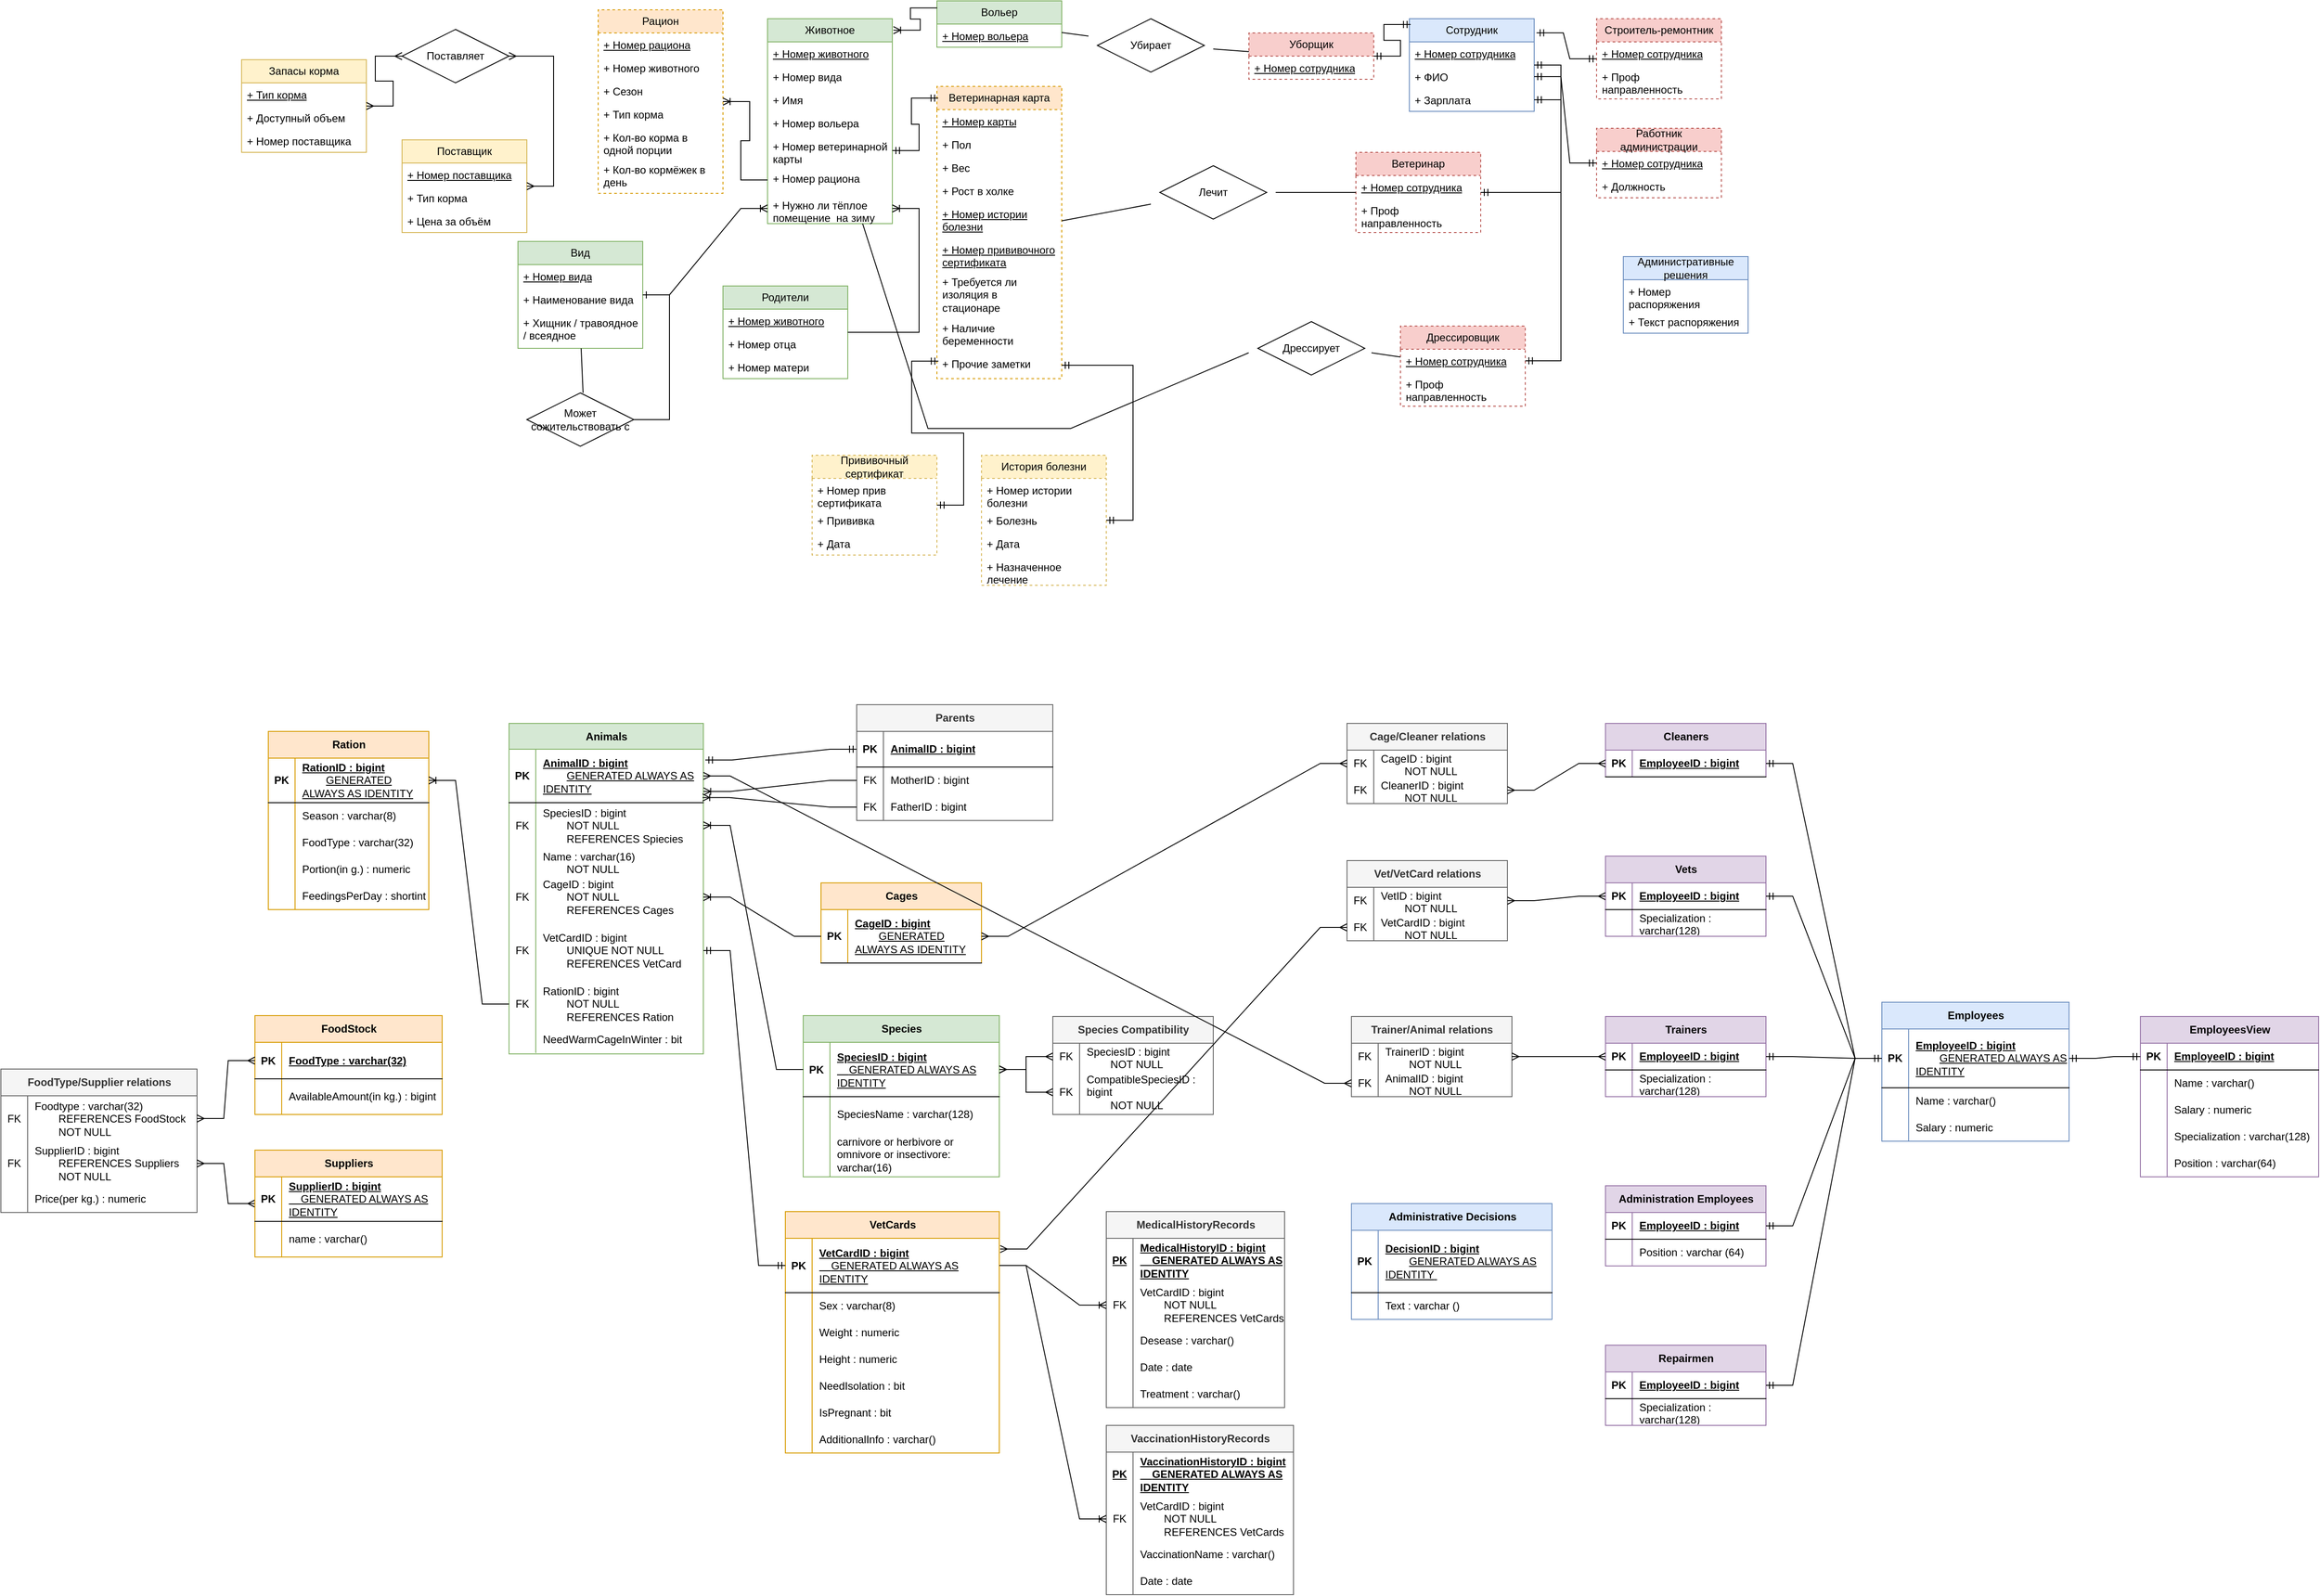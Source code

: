 <mxfile version="22.0.4" type="device">
  <diagram name="Page-1" id="O36G1AEEhh4VYTw5oZlQ">
    <mxGraphModel dx="2524" dy="757" grid="1" gridSize="10" guides="1" tooltips="1" connect="1" arrows="1" fold="1" page="1" pageScale="1" pageWidth="850" pageHeight="1100" math="0" shadow="0">
      <root>
        <mxCell id="0" />
        <mxCell id="1" parent="0" />
        <mxCell id="vixc3VLxinaMPa4H9xeK-1" value="Животное" style="swimlane;fontStyle=0;childLayout=stackLayout;horizontal=1;startSize=26;fillColor=#d5e8d4;horizontalStack=0;resizeParent=1;resizeParentMax=0;resizeLast=0;collapsible=1;marginBottom=0;whiteSpace=wrap;html=1;strokeColor=#82b366;" parent="1" vertex="1">
          <mxGeometry x="440" y="40" width="140" height="230" as="geometry" />
        </mxCell>
        <mxCell id="vixc3VLxinaMPa4H9xeK-21" value="&lt;u&gt;+ Номер животного&lt;/u&gt;" style="text;strokeColor=none;fillColor=none;align=left;verticalAlign=top;spacingLeft=4;spacingRight=4;overflow=hidden;rotatable=0;points=[[0,0.5],[1,0.5]];portConstraint=eastwest;whiteSpace=wrap;html=1;" parent="vixc3VLxinaMPa4H9xeK-1" vertex="1">
          <mxGeometry y="26" width="140" height="26" as="geometry" />
        </mxCell>
        <mxCell id="vixc3VLxinaMPa4H9xeK-2" value="&lt;div&gt;+ Номер вида&lt;br&gt;&lt;/div&gt;" style="text;strokeColor=none;fillColor=none;align=left;verticalAlign=top;spacingLeft=4;spacingRight=4;overflow=hidden;rotatable=0;points=[[0,0.5],[1,0.5]];portConstraint=eastwest;whiteSpace=wrap;html=1;" parent="vixc3VLxinaMPa4H9xeK-1" vertex="1">
          <mxGeometry y="52" width="140" height="26" as="geometry" />
        </mxCell>
        <mxCell id="vixc3VLxinaMPa4H9xeK-3" value="+ Имя" style="text;strokeColor=none;fillColor=none;align=left;verticalAlign=top;spacingLeft=4;spacingRight=4;overflow=hidden;rotatable=0;points=[[0,0.5],[1,0.5]];portConstraint=eastwest;whiteSpace=wrap;html=1;" parent="vixc3VLxinaMPa4H9xeK-1" vertex="1">
          <mxGeometry y="78" width="140" height="26" as="geometry" />
        </mxCell>
        <mxCell id="vixc3VLxinaMPa4H9xeK-4" value="+ Номер вольера" style="text;strokeColor=none;fillColor=none;align=left;verticalAlign=top;spacingLeft=4;spacingRight=4;overflow=hidden;rotatable=0;points=[[0,0.5],[1,0.5]];portConstraint=eastwest;whiteSpace=wrap;html=1;" parent="vixc3VLxinaMPa4H9xeK-1" vertex="1">
          <mxGeometry y="104" width="140" height="26" as="geometry" />
        </mxCell>
        <mxCell id="vixc3VLxinaMPa4H9xeK-5" value="+ Номер ветеринарной карты" style="text;strokeColor=none;fillColor=none;align=left;verticalAlign=top;spacingLeft=4;spacingRight=4;overflow=hidden;rotatable=0;points=[[0,0.5],[1,0.5]];portConstraint=eastwest;whiteSpace=wrap;html=1;" parent="vixc3VLxinaMPa4H9xeK-1" vertex="1">
          <mxGeometry y="130" width="140" height="36" as="geometry" />
        </mxCell>
        <mxCell id="vixc3VLxinaMPa4H9xeK-7" value="+ Номер рациона" style="text;strokeColor=none;fillColor=none;align=left;verticalAlign=top;spacingLeft=4;spacingRight=4;overflow=hidden;rotatable=0;points=[[0,0.5],[1,0.5]];portConstraint=eastwest;whiteSpace=wrap;html=1;" parent="vixc3VLxinaMPa4H9xeK-1" vertex="1">
          <mxGeometry y="166" width="140" height="30" as="geometry" />
        </mxCell>
        <mxCell id="vixc3VLxinaMPa4H9xeK-62" value="+ Нужно ли тёплое помещение&amp;nbsp; на зиму" style="text;strokeColor=none;fillColor=none;spacingLeft=4;spacingRight=4;overflow=hidden;rotatable=0;points=[[0,0.5],[1,0.5]];portConstraint=eastwest;fontSize=12;whiteSpace=wrap;html=1;" parent="vixc3VLxinaMPa4H9xeK-1" vertex="1">
          <mxGeometry y="196" width="140" height="34" as="geometry" />
        </mxCell>
        <mxCell id="vixc3VLxinaMPa4H9xeK-8" value="Вольер" style="swimlane;fontStyle=0;childLayout=stackLayout;horizontal=1;startSize=26;fillColor=#d5e8d4;horizontalStack=0;resizeParent=1;resizeParentMax=0;resizeLast=0;collapsible=1;marginBottom=0;whiteSpace=wrap;html=1;strokeColor=#82b366;" parent="1" vertex="1">
          <mxGeometry x="630" y="20" width="140" height="52" as="geometry" />
        </mxCell>
        <mxCell id="vixc3VLxinaMPa4H9xeK-10" value="&lt;u&gt;+ Номер вольера&lt;/u&gt;" style="text;strokeColor=none;fillColor=none;align=left;verticalAlign=top;spacingLeft=4;spacingRight=4;overflow=hidden;rotatable=0;points=[[0,0.5],[1,0.5]];portConstraint=eastwest;whiteSpace=wrap;html=1;" parent="vixc3VLxinaMPa4H9xeK-8" vertex="1">
          <mxGeometry y="26" width="140" height="26" as="geometry" />
        </mxCell>
        <mxCell id="vixc3VLxinaMPa4H9xeK-13" value="Рацион" style="swimlane;fontStyle=0;childLayout=stackLayout;horizontal=1;startSize=26;fillColor=#ffe6cc;horizontalStack=0;resizeParent=1;resizeParentMax=0;resizeLast=0;collapsible=1;marginBottom=0;whiteSpace=wrap;html=1;dashed=1;strokeColor=#d79b00;" parent="1" vertex="1">
          <mxGeometry x="250" y="30" width="140" height="206" as="geometry" />
        </mxCell>
        <mxCell id="vixc3VLxinaMPa4H9xeK-14" value="&lt;u&gt;+ Номер рациона&lt;/u&gt;" style="text;strokeColor=none;fillColor=none;align=left;verticalAlign=top;spacingLeft=4;spacingRight=4;overflow=hidden;rotatable=0;points=[[0,0.5],[1,0.5]];portConstraint=eastwest;whiteSpace=wrap;html=1;" parent="vixc3VLxinaMPa4H9xeK-13" vertex="1">
          <mxGeometry y="26" width="140" height="26" as="geometry" />
        </mxCell>
        <mxCell id="WDXE12lgf6f9ZGKmz0Ur-4" value="+ Номер животного" style="text;strokeColor=none;fillColor=none;align=left;verticalAlign=top;spacingLeft=4;spacingRight=4;overflow=hidden;rotatable=0;points=[[0,0.5],[1,0.5]];portConstraint=eastwest;whiteSpace=wrap;html=1;" parent="vixc3VLxinaMPa4H9xeK-13" vertex="1">
          <mxGeometry y="52" width="140" height="26" as="geometry" />
        </mxCell>
        <mxCell id="vixc3VLxinaMPa4H9xeK-50" value="+ Сезон" style="text;strokeColor=none;fillColor=none;align=left;verticalAlign=top;spacingLeft=4;spacingRight=4;overflow=hidden;rotatable=0;points=[[0,0.5],[1,0.5]];portConstraint=eastwest;whiteSpace=wrap;html=1;" parent="vixc3VLxinaMPa4H9xeK-13" vertex="1">
          <mxGeometry y="78" width="140" height="26" as="geometry" />
        </mxCell>
        <mxCell id="vixc3VLxinaMPa4H9xeK-52" value="+ Тип корма" style="text;strokeColor=none;fillColor=none;align=left;verticalAlign=top;spacingLeft=4;spacingRight=4;overflow=hidden;rotatable=0;points=[[0,0.5],[1,0.5]];portConstraint=eastwest;whiteSpace=wrap;html=1;" parent="vixc3VLxinaMPa4H9xeK-13" vertex="1">
          <mxGeometry y="104" width="140" height="26" as="geometry" />
        </mxCell>
        <mxCell id="vixc3VLxinaMPa4H9xeK-55" value="+ Кол-во корма в одной порции" style="text;strokeColor=none;fillColor=none;align=left;verticalAlign=top;spacingLeft=4;spacingRight=4;overflow=hidden;rotatable=0;points=[[0,0.5],[1,0.5]];portConstraint=eastwest;whiteSpace=wrap;html=1;" parent="vixc3VLxinaMPa4H9xeK-13" vertex="1">
          <mxGeometry y="130" width="140" height="36" as="geometry" />
        </mxCell>
        <mxCell id="vixc3VLxinaMPa4H9xeK-15" value="&lt;div&gt;+ Кол-во кормёжек в день&lt;/div&gt;" style="text;strokeColor=none;fillColor=none;align=left;verticalAlign=top;spacingLeft=4;spacingRight=4;overflow=hidden;rotatable=0;points=[[0,0.5],[1,0.5]];portConstraint=eastwest;whiteSpace=wrap;html=1;" parent="vixc3VLxinaMPa4H9xeK-13" vertex="1">
          <mxGeometry y="166" width="140" height="40" as="geometry" />
        </mxCell>
        <mxCell id="vixc3VLxinaMPa4H9xeK-17" value="Ветеринарная карта" style="swimlane;fontStyle=0;childLayout=stackLayout;horizontal=1;startSize=26;fillColor=#ffe6cc;horizontalStack=0;resizeParent=1;resizeParentMax=0;resizeLast=0;collapsible=1;marginBottom=0;whiteSpace=wrap;html=1;dashed=1;strokeColor=#d79b00;" parent="1" vertex="1">
          <mxGeometry x="630" y="116" width="140" height="328" as="geometry" />
        </mxCell>
        <mxCell id="vixc3VLxinaMPa4H9xeK-18" value="&lt;u&gt;+ Номер карты&lt;/u&gt;" style="text;strokeColor=none;fillColor=none;align=left;verticalAlign=top;spacingLeft=4;spacingRight=4;overflow=hidden;rotatable=0;points=[[0,0.5],[1,0.5]];portConstraint=eastwest;whiteSpace=wrap;html=1;" parent="vixc3VLxinaMPa4H9xeK-17" vertex="1">
          <mxGeometry y="26" width="140" height="26" as="geometry" />
        </mxCell>
        <mxCell id="vixc3VLxinaMPa4H9xeK-19" value="+ Пол" style="text;strokeColor=none;fillColor=none;align=left;verticalAlign=top;spacingLeft=4;spacingRight=4;overflow=hidden;rotatable=0;points=[[0,0.5],[1,0.5]];portConstraint=eastwest;whiteSpace=wrap;html=1;" parent="vixc3VLxinaMPa4H9xeK-17" vertex="1">
          <mxGeometry y="52" width="140" height="26" as="geometry" />
        </mxCell>
        <mxCell id="vixc3VLxinaMPa4H9xeK-20" value="&lt;div&gt;+ Вес&lt;/div&gt;" style="text;strokeColor=none;fillColor=none;align=left;verticalAlign=top;spacingLeft=4;spacingRight=4;overflow=hidden;rotatable=0;points=[[0,0.5],[1,0.5]];portConstraint=eastwest;whiteSpace=wrap;html=1;" parent="vixc3VLxinaMPa4H9xeK-17" vertex="1">
          <mxGeometry y="78" width="140" height="26" as="geometry" />
        </mxCell>
        <mxCell id="vixc3VLxinaMPa4H9xeK-39" value="&lt;div&gt;+ Рост в холке&lt;br&gt;&lt;/div&gt;" style="text;strokeColor=none;fillColor=none;align=left;verticalAlign=top;spacingLeft=4;spacingRight=4;overflow=hidden;rotatable=0;points=[[0,0.5],[1,0.5]];portConstraint=eastwest;whiteSpace=wrap;html=1;" parent="vixc3VLxinaMPa4H9xeK-17" vertex="1">
          <mxGeometry y="104" width="140" height="26" as="geometry" />
        </mxCell>
        <mxCell id="vixc3VLxinaMPa4H9xeK-40" value="&lt;u&gt;+ Номер истории болезни&lt;/u&gt;" style="text;strokeColor=none;fillColor=none;align=left;verticalAlign=top;spacingLeft=4;spacingRight=4;overflow=hidden;rotatable=0;points=[[0,0.5],[1,0.5]];portConstraint=eastwest;whiteSpace=wrap;html=1;" parent="vixc3VLxinaMPa4H9xeK-17" vertex="1">
          <mxGeometry y="130" width="140" height="40" as="geometry" />
        </mxCell>
        <mxCell id="vixc3VLxinaMPa4H9xeK-41" value="&lt;u&gt;+ Номер прививочного сертификата&lt;/u&gt;" style="text;strokeColor=none;fillColor=none;align=left;verticalAlign=top;spacingLeft=4;spacingRight=4;overflow=hidden;rotatable=0;points=[[0,0.5],[1,0.5]];portConstraint=eastwest;whiteSpace=wrap;html=1;" parent="vixc3VLxinaMPa4H9xeK-17" vertex="1">
          <mxGeometry y="170" width="140" height="36" as="geometry" />
        </mxCell>
        <mxCell id="vixc3VLxinaMPa4H9xeK-46" value="+ Требуется ли изоляция в стационаре" style="text;strokeColor=none;fillColor=none;align=left;verticalAlign=top;spacingLeft=4;spacingRight=4;overflow=hidden;rotatable=0;points=[[0,0.5],[1,0.5]];portConstraint=eastwest;whiteSpace=wrap;html=1;" parent="vixc3VLxinaMPa4H9xeK-17" vertex="1">
          <mxGeometry y="206" width="140" height="52" as="geometry" />
        </mxCell>
        <mxCell id="vixc3VLxinaMPa4H9xeK-47" value="+ Наличие беременности" style="text;strokeColor=none;fillColor=none;align=left;verticalAlign=top;spacingLeft=4;spacingRight=4;overflow=hidden;rotatable=0;points=[[0,0.5],[1,0.5]];portConstraint=eastwest;whiteSpace=wrap;html=1;" parent="vixc3VLxinaMPa4H9xeK-17" vertex="1">
          <mxGeometry y="258" width="140" height="40" as="geometry" />
        </mxCell>
        <mxCell id="vixc3VLxinaMPa4H9xeK-56" value="+ Прочие заметки" style="text;strokeColor=none;fillColor=none;align=left;verticalAlign=top;spacingLeft=4;spacingRight=4;overflow=hidden;rotatable=0;points=[[0,0.5],[1,0.5]];portConstraint=eastwest;whiteSpace=wrap;html=1;" parent="vixc3VLxinaMPa4H9xeK-17" vertex="1">
          <mxGeometry y="298" width="140" height="30" as="geometry" />
        </mxCell>
        <mxCell id="vixc3VLxinaMPa4H9xeK-23" value="" style="edgeStyle=entityRelationEdgeStyle;fontSize=12;html=1;endArrow=ERoneToMany;rounded=0;entryX=1.009;entryY=0.056;entryDx=0;entryDy=0;entryPerimeter=0;exitX=0.002;exitY=0.151;exitDx=0;exitDy=0;exitPerimeter=0;" parent="1" source="vixc3VLxinaMPa4H9xeK-8" target="vixc3VLxinaMPa4H9xeK-1" edge="1">
          <mxGeometry width="100" height="100" relative="1" as="geometry">
            <mxPoint x="670" y="320" as="sourcePoint" />
            <mxPoint x="770" y="220" as="targetPoint" />
          </mxGeometry>
        </mxCell>
        <mxCell id="vixc3VLxinaMPa4H9xeK-24" value="" style="edgeStyle=entityRelationEdgeStyle;fontSize=12;html=1;endArrow=ERmandOne;startArrow=ERmandOne;rounded=0;exitX=0.01;exitY=0.04;exitDx=0;exitDy=0;exitPerimeter=0;" parent="1" source="vixc3VLxinaMPa4H9xeK-17" target="vixc3VLxinaMPa4H9xeK-5" edge="1">
          <mxGeometry width="100" height="100" relative="1" as="geometry">
            <mxPoint x="680" y="185" as="sourcePoint" />
            <mxPoint x="730" y="190" as="targetPoint" />
          </mxGeometry>
        </mxCell>
        <mxCell id="vixc3VLxinaMPa4H9xeK-26" value="Вид" style="swimlane;fontStyle=0;childLayout=stackLayout;horizontal=1;startSize=26;fillColor=#d5e8d4;horizontalStack=0;resizeParent=1;resizeParentMax=0;resizeLast=0;collapsible=1;marginBottom=0;whiteSpace=wrap;html=1;strokeColor=#82b366;" parent="1" vertex="1">
          <mxGeometry x="160" y="290" width="140" height="120" as="geometry" />
        </mxCell>
        <mxCell id="WDXE12lgf6f9ZGKmz0Ur-10" value="&lt;u&gt;+ Номер вида&lt;br&gt;&lt;/u&gt;" style="text;strokeColor=none;fillColor=none;align=left;verticalAlign=top;spacingLeft=4;spacingRight=4;overflow=hidden;rotatable=0;points=[[0,0.5],[1,0.5]];portConstraint=eastwest;whiteSpace=wrap;html=1;" parent="vixc3VLxinaMPa4H9xeK-26" vertex="1">
          <mxGeometry y="26" width="140" height="26" as="geometry" />
        </mxCell>
        <mxCell id="vixc3VLxinaMPa4H9xeK-37" value="+ Наименование вида" style="text;strokeColor=none;fillColor=none;align=left;verticalAlign=top;spacingLeft=4;spacingRight=4;overflow=hidden;rotatable=0;points=[[0,0.5],[1,0.5]];portConstraint=eastwest;whiteSpace=wrap;html=1;" parent="vixc3VLxinaMPa4H9xeK-26" vertex="1">
          <mxGeometry y="52" width="140" height="26" as="geometry" />
        </mxCell>
        <mxCell id="vixc3VLxinaMPa4H9xeK-36" value="+ Хищник / травоядное / всеядное" style="text;strokeColor=none;fillColor=none;align=left;verticalAlign=top;spacingLeft=4;spacingRight=4;overflow=hidden;rotatable=0;points=[[0,0.5],[1,0.5]];portConstraint=eastwest;whiteSpace=wrap;html=1;" parent="vixc3VLxinaMPa4H9xeK-26" vertex="1">
          <mxGeometry y="78" width="140" height="42" as="geometry" />
        </mxCell>
        <mxCell id="vixc3VLxinaMPa4H9xeK-30" value="" style="edgeStyle=entityRelationEdgeStyle;fontSize=12;html=1;endArrow=ERoneToMany;rounded=0;entryX=0;entryY=0.5;entryDx=0;entryDy=0;" parent="1" source="vixc3VLxinaMPa4H9xeK-26" target="vixc3VLxinaMPa4H9xeK-62" edge="1">
          <mxGeometry width="100" height="100" relative="1" as="geometry">
            <mxPoint x="360" y="76" as="sourcePoint" />
            <mxPoint x="590" y="270" as="targetPoint" />
            <Array as="points">
              <mxPoint x="380" y="301" />
              <mxPoint x="640" y="221" />
              <mxPoint x="480" y="261" />
            </Array>
          </mxGeometry>
        </mxCell>
        <mxCell id="vixc3VLxinaMPa4H9xeK-48" value="" style="edgeStyle=entityRelationEdgeStyle;fontSize=12;html=1;endArrow=ERoneToMany;rounded=0;" parent="1" source="vixc3VLxinaMPa4H9xeK-7" target="vixc3VLxinaMPa4H9xeK-13" edge="1">
          <mxGeometry width="100" height="100" relative="1" as="geometry">
            <mxPoint x="360" y="360" as="sourcePoint" />
            <mxPoint x="460" y="260" as="targetPoint" />
          </mxGeometry>
        </mxCell>
        <mxCell id="vixc3VLxinaMPa4H9xeK-66" value="Административные решения" style="swimlane;fontStyle=0;childLayout=stackLayout;horizontal=1;startSize=26;fillColor=#dae8fc;horizontalStack=0;resizeParent=1;resizeParentMax=0;resizeLast=0;collapsible=1;marginBottom=0;whiteSpace=wrap;html=1;strokeColor=#6c8ebf;" parent="1" vertex="1">
          <mxGeometry x="1400" y="307" width="140" height="86" as="geometry" />
        </mxCell>
        <mxCell id="vixc3VLxinaMPa4H9xeK-69" value="+ Номер распоряжения" style="text;strokeColor=none;fillColor=none;align=left;verticalAlign=top;spacingLeft=4;spacingRight=4;overflow=hidden;rotatable=0;points=[[0,0.5],[1,0.5]];portConstraint=eastwest;whiteSpace=wrap;html=1;" parent="vixc3VLxinaMPa4H9xeK-66" vertex="1">
          <mxGeometry y="26" width="140" height="34" as="geometry" />
        </mxCell>
        <mxCell id="vixc3VLxinaMPa4H9xeK-67" value="+ Текст распоряжения" style="text;strokeColor=none;fillColor=none;align=left;verticalAlign=top;spacingLeft=4;spacingRight=4;overflow=hidden;rotatable=0;points=[[0,0.5],[1,0.5]];portConstraint=eastwest;whiteSpace=wrap;html=1;" parent="vixc3VLxinaMPa4H9xeK-66" vertex="1">
          <mxGeometry y="60" width="140" height="26" as="geometry" />
        </mxCell>
        <mxCell id="vixc3VLxinaMPa4H9xeK-70" value="Сотрудник" style="swimlane;fontStyle=0;childLayout=stackLayout;horizontal=1;startSize=26;fillColor=#dae8fc;horizontalStack=0;resizeParent=1;resizeParentMax=0;resizeLast=0;collapsible=1;marginBottom=0;whiteSpace=wrap;html=1;strokeColor=#6c8ebf;" parent="1" vertex="1">
          <mxGeometry x="1160" y="40" width="140" height="104" as="geometry" />
        </mxCell>
        <mxCell id="vixc3VLxinaMPa4H9xeK-71" value="&lt;u&gt;+ Номер сотрудника&lt;/u&gt;" style="text;strokeColor=none;fillColor=none;align=left;verticalAlign=top;spacingLeft=4;spacingRight=4;overflow=hidden;rotatable=0;points=[[0,0.5],[1,0.5]];portConstraint=eastwest;whiteSpace=wrap;html=1;" parent="vixc3VLxinaMPa4H9xeK-70" vertex="1">
          <mxGeometry y="26" width="140" height="26" as="geometry" />
        </mxCell>
        <mxCell id="vixc3VLxinaMPa4H9xeK-72" value="+ ФИО" style="text;strokeColor=none;fillColor=none;align=left;verticalAlign=top;spacingLeft=4;spacingRight=4;overflow=hidden;rotatable=0;points=[[0,0.5],[1,0.5]];portConstraint=eastwest;whiteSpace=wrap;html=1;" parent="vixc3VLxinaMPa4H9xeK-70" vertex="1">
          <mxGeometry y="52" width="140" height="26" as="geometry" />
        </mxCell>
        <mxCell id="vixc3VLxinaMPa4H9xeK-115" value="+ Зарплата " style="text;strokeColor=none;fillColor=none;align=left;verticalAlign=top;spacingLeft=4;spacingRight=4;overflow=hidden;rotatable=0;points=[[0,0.5],[1,0.5]];portConstraint=eastwest;whiteSpace=wrap;html=1;" parent="vixc3VLxinaMPa4H9xeK-70" vertex="1">
          <mxGeometry y="78" width="140" height="26" as="geometry" />
        </mxCell>
        <mxCell id="vixc3VLxinaMPa4H9xeK-74" value="Поставщик" style="swimlane;fontStyle=0;childLayout=stackLayout;horizontal=1;startSize=26;fillColor=#fff2cc;horizontalStack=0;resizeParent=1;resizeParentMax=0;resizeLast=0;collapsible=1;marginBottom=0;whiteSpace=wrap;html=1;strokeColor=#d6b656;" parent="1" vertex="1">
          <mxGeometry x="30" y="176" width="140" height="104" as="geometry" />
        </mxCell>
        <mxCell id="WDXE12lgf6f9ZGKmz0Ur-13" value="&lt;u&gt;+ Номер поставщика&lt;br&gt;&lt;/u&gt;" style="text;strokeColor=none;fillColor=none;align=left;verticalAlign=top;spacingLeft=4;spacingRight=4;overflow=hidden;rotatable=0;points=[[0,0.5],[1,0.5]];portConstraint=eastwest;whiteSpace=wrap;html=1;" parent="vixc3VLxinaMPa4H9xeK-74" vertex="1">
          <mxGeometry y="26" width="140" height="26" as="geometry" />
        </mxCell>
        <mxCell id="vixc3VLxinaMPa4H9xeK-75" value="+ Тип корма" style="text;strokeColor=none;fillColor=none;align=left;verticalAlign=top;spacingLeft=4;spacingRight=4;overflow=hidden;rotatable=0;points=[[0,0.5],[1,0.5]];portConstraint=eastwest;whiteSpace=wrap;html=1;" parent="vixc3VLxinaMPa4H9xeK-74" vertex="1">
          <mxGeometry y="52" width="140" height="26" as="geometry" />
        </mxCell>
        <mxCell id="vixc3VLxinaMPa4H9xeK-76" value="+ Цена за объём" style="text;strokeColor=none;fillColor=none;align=left;verticalAlign=top;spacingLeft=4;spacingRight=4;overflow=hidden;rotatable=0;points=[[0,0.5],[1,0.5]];portConstraint=eastwest;whiteSpace=wrap;html=1;" parent="vixc3VLxinaMPa4H9xeK-74" vertex="1">
          <mxGeometry y="78" width="140" height="26" as="geometry" />
        </mxCell>
        <mxCell id="vixc3VLxinaMPa4H9xeK-78" value="Запасы корма" style="swimlane;fontStyle=0;childLayout=stackLayout;horizontal=1;startSize=26;fillColor=#fff2cc;horizontalStack=0;resizeParent=1;resizeParentMax=0;resizeLast=0;collapsible=1;marginBottom=0;whiteSpace=wrap;html=1;strokeColor=#d6b656;" parent="1" vertex="1">
          <mxGeometry x="-150" y="86" width="140" height="104" as="geometry" />
        </mxCell>
        <mxCell id="vixc3VLxinaMPa4H9xeK-79" value="&lt;u&gt;+ Тип корма&lt;/u&gt;" style="text;strokeColor=none;fillColor=none;align=left;verticalAlign=top;spacingLeft=4;spacingRight=4;overflow=hidden;rotatable=0;points=[[0,0.5],[1,0.5]];portConstraint=eastwest;whiteSpace=wrap;html=1;" parent="vixc3VLxinaMPa4H9xeK-78" vertex="1">
          <mxGeometry y="26" width="140" height="26" as="geometry" />
        </mxCell>
        <mxCell id="WDXE12lgf6f9ZGKmz0Ur-12" value="+ Доступный объем" style="text;strokeColor=none;fillColor=none;align=left;verticalAlign=top;spacingLeft=4;spacingRight=4;overflow=hidden;rotatable=0;points=[[0,0.5],[1,0.5]];portConstraint=eastwest;whiteSpace=wrap;html=1;" parent="vixc3VLxinaMPa4H9xeK-78" vertex="1">
          <mxGeometry y="52" width="140" height="26" as="geometry" />
        </mxCell>
        <mxCell id="vixc3VLxinaMPa4H9xeK-80" value="+ Номер поставщика" style="text;strokeColor=none;fillColor=none;align=left;verticalAlign=top;spacingLeft=4;spacingRight=4;overflow=hidden;rotatable=0;points=[[0,0.5],[1,0.5]];portConstraint=eastwest;whiteSpace=wrap;html=1;" parent="vixc3VLxinaMPa4H9xeK-78" vertex="1">
          <mxGeometry y="78" width="140" height="26" as="geometry" />
        </mxCell>
        <mxCell id="vixc3VLxinaMPa4H9xeK-84" value="Ветеринар" style="swimlane;fontStyle=0;childLayout=stackLayout;horizontal=1;startSize=26;fillColor=#f8cecc;horizontalStack=0;resizeParent=1;resizeParentMax=0;resizeLast=0;collapsible=1;marginBottom=0;whiteSpace=wrap;html=1;dashed=1;strokeColor=#b85450;" parent="1" vertex="1">
          <mxGeometry x="1100" y="190" width="140" height="90" as="geometry" />
        </mxCell>
        <mxCell id="vixc3VLxinaMPa4H9xeK-85" value="&lt;u&gt;+ Номер сотрудника&lt;/u&gt;" style="text;strokeColor=none;fillColor=none;align=left;verticalAlign=top;spacingLeft=4;spacingRight=4;overflow=hidden;rotatable=0;points=[[0,0.5],[1,0.5]];portConstraint=eastwest;whiteSpace=wrap;html=1;" parent="vixc3VLxinaMPa4H9xeK-84" vertex="1">
          <mxGeometry y="26" width="140" height="26" as="geometry" />
        </mxCell>
        <mxCell id="vixc3VLxinaMPa4H9xeK-86" value="+ Проф направленность" style="text;strokeColor=none;fillColor=none;align=left;verticalAlign=top;spacingLeft=4;spacingRight=4;overflow=hidden;rotatable=0;points=[[0,0.5],[1,0.5]];portConstraint=eastwest;whiteSpace=wrap;html=1;" parent="vixc3VLxinaMPa4H9xeK-84" vertex="1">
          <mxGeometry y="52" width="140" height="38" as="geometry" />
        </mxCell>
        <mxCell id="vixc3VLxinaMPa4H9xeK-91" value="" style="edgeStyle=entityRelationEdgeStyle;fontSize=12;html=1;endArrow=ERmandOne;startArrow=ERmandOne;rounded=0;" parent="1" source="vixc3VLxinaMPa4H9xeK-84" target="vixc3VLxinaMPa4H9xeK-70" edge="1">
          <mxGeometry width="100" height="100" relative="1" as="geometry">
            <mxPoint x="840" y="280" as="sourcePoint" />
            <mxPoint x="940" y="180" as="targetPoint" />
          </mxGeometry>
        </mxCell>
        <mxCell id="vixc3VLxinaMPa4H9xeK-93" value="Уборщик" style="swimlane;fontStyle=0;childLayout=stackLayout;horizontal=1;startSize=26;fillColor=#f8cecc;horizontalStack=0;resizeParent=1;resizeParentMax=0;resizeLast=0;collapsible=1;marginBottom=0;whiteSpace=wrap;html=1;dashed=1;strokeColor=#b85450;" parent="1" vertex="1">
          <mxGeometry x="980" y="56" width="140" height="52" as="geometry" />
        </mxCell>
        <mxCell id="vixc3VLxinaMPa4H9xeK-94" value="&lt;u&gt;+ Номер сотрудника&lt;/u&gt;" style="text;strokeColor=none;fillColor=none;align=left;verticalAlign=top;spacingLeft=4;spacingRight=4;overflow=hidden;rotatable=0;points=[[0,0.5],[1,0.5]];portConstraint=eastwest;whiteSpace=wrap;html=1;" parent="vixc3VLxinaMPa4H9xeK-93" vertex="1">
          <mxGeometry y="26" width="140" height="26" as="geometry" />
        </mxCell>
        <mxCell id="vixc3VLxinaMPa4H9xeK-97" value="Дрессировщик" style="swimlane;fontStyle=0;childLayout=stackLayout;horizontal=1;startSize=26;fillColor=#f8cecc;horizontalStack=0;resizeParent=1;resizeParentMax=0;resizeLast=0;collapsible=1;marginBottom=0;whiteSpace=wrap;html=1;dashed=1;strokeColor=#b85450;" parent="1" vertex="1">
          <mxGeometry x="1150" y="385" width="140" height="90" as="geometry" />
        </mxCell>
        <mxCell id="vixc3VLxinaMPa4H9xeK-98" value="&lt;u&gt;+ Номер сотрудника&lt;/u&gt;" style="text;strokeColor=none;fillColor=none;align=left;verticalAlign=top;spacingLeft=4;spacingRight=4;overflow=hidden;rotatable=0;points=[[0,0.5],[1,0.5]];portConstraint=eastwest;whiteSpace=wrap;html=1;" parent="vixc3VLxinaMPa4H9xeK-97" vertex="1">
          <mxGeometry y="26" width="140" height="26" as="geometry" />
        </mxCell>
        <mxCell id="vixc3VLxinaMPa4H9xeK-99" value="+ Проф направленность" style="text;strokeColor=none;fillColor=none;align=left;verticalAlign=top;spacingLeft=4;spacingRight=4;overflow=hidden;rotatable=0;points=[[0,0.5],[1,0.5]];portConstraint=eastwest;whiteSpace=wrap;html=1;" parent="vixc3VLxinaMPa4H9xeK-97" vertex="1">
          <mxGeometry y="52" width="140" height="38" as="geometry" />
        </mxCell>
        <mxCell id="vixc3VLxinaMPa4H9xeK-101" value="Строитель-ремонтник" style="swimlane;fontStyle=0;childLayout=stackLayout;horizontal=1;startSize=26;fillColor=#f8cecc;horizontalStack=0;resizeParent=1;resizeParentMax=0;resizeLast=0;collapsible=1;marginBottom=0;whiteSpace=wrap;html=1;dashed=1;strokeColor=#b85450;" parent="1" vertex="1">
          <mxGeometry x="1370" y="40" width="140" height="90" as="geometry" />
        </mxCell>
        <mxCell id="vixc3VLxinaMPa4H9xeK-102" value="&lt;u&gt;+ Номер сотрудника&lt;/u&gt;" style="text;strokeColor=none;fillColor=none;align=left;verticalAlign=top;spacingLeft=4;spacingRight=4;overflow=hidden;rotatable=0;points=[[0,0.5],[1,0.5]];portConstraint=eastwest;whiteSpace=wrap;html=1;" parent="vixc3VLxinaMPa4H9xeK-101" vertex="1">
          <mxGeometry y="26" width="140" height="26" as="geometry" />
        </mxCell>
        <mxCell id="vixc3VLxinaMPa4H9xeK-103" value="+ Проф направленность" style="text;strokeColor=none;fillColor=none;align=left;verticalAlign=top;spacingLeft=4;spacingRight=4;overflow=hidden;rotatable=0;points=[[0,0.5],[1,0.5]];portConstraint=eastwest;whiteSpace=wrap;html=1;" parent="vixc3VLxinaMPa4H9xeK-101" vertex="1">
          <mxGeometry y="52" width="140" height="38" as="geometry" />
        </mxCell>
        <mxCell id="vixc3VLxinaMPa4H9xeK-105" value="" style="edgeStyle=entityRelationEdgeStyle;fontSize=12;html=1;endArrow=ERmandOne;startArrow=ERmandOne;rounded=0;entryX=0.01;entryY=0.063;entryDx=0;entryDy=0;entryPerimeter=0;" parent="1" source="vixc3VLxinaMPa4H9xeK-93" target="vixc3VLxinaMPa4H9xeK-70" edge="1">
          <mxGeometry width="100" height="100" relative="1" as="geometry">
            <mxPoint x="970" y="280" as="sourcePoint" />
            <mxPoint x="1070" y="180" as="targetPoint" />
          </mxGeometry>
        </mxCell>
        <mxCell id="vixc3VLxinaMPa4H9xeK-106" value="Работник администрации" style="swimlane;fontStyle=0;childLayout=stackLayout;horizontal=1;startSize=26;fillColor=#f8cecc;horizontalStack=0;resizeParent=1;resizeParentMax=0;resizeLast=0;collapsible=1;marginBottom=0;whiteSpace=wrap;html=1;dashed=1;strokeColor=#b85450;" parent="1" vertex="1">
          <mxGeometry x="1370" y="163" width="140" height="78" as="geometry" />
        </mxCell>
        <mxCell id="vixc3VLxinaMPa4H9xeK-107" value="&lt;u&gt;+ Номер сотрудника&lt;/u&gt;" style="text;strokeColor=none;fillColor=none;align=left;verticalAlign=top;spacingLeft=4;spacingRight=4;overflow=hidden;rotatable=0;points=[[0,0.5],[1,0.5]];portConstraint=eastwest;whiteSpace=wrap;html=1;" parent="vixc3VLxinaMPa4H9xeK-106" vertex="1">
          <mxGeometry y="26" width="140" height="26" as="geometry" />
        </mxCell>
        <mxCell id="vixc3VLxinaMPa4H9xeK-108" value="+ Должность" style="text;strokeColor=none;fillColor=none;align=left;verticalAlign=top;spacingLeft=4;spacingRight=4;overflow=hidden;rotatable=0;points=[[0,0.5],[1,0.5]];portConstraint=eastwest;whiteSpace=wrap;html=1;" parent="vixc3VLxinaMPa4H9xeK-106" vertex="1">
          <mxGeometry y="52" width="140" height="26" as="geometry" />
        </mxCell>
        <mxCell id="vixc3VLxinaMPa4H9xeK-116" value="" style="edgeStyle=entityRelationEdgeStyle;fontSize=12;html=1;endArrow=ERmandOne;startArrow=ERmandOne;rounded=0;" parent="1" source="vixc3VLxinaMPa4H9xeK-98" target="vixc3VLxinaMPa4H9xeK-115" edge="1">
          <mxGeometry width="100" height="100" relative="1" as="geometry">
            <mxPoint x="1060" y="238" as="sourcePoint" />
            <mxPoint x="1170" y="102" as="targetPoint" />
          </mxGeometry>
        </mxCell>
        <mxCell id="vixc3VLxinaMPa4H9xeK-118" value="" style="edgeStyle=entityRelationEdgeStyle;fontSize=12;html=1;endArrow=ERmandOne;startArrow=ERmandOne;rounded=0;entryX=1.019;entryY=0.153;entryDx=0;entryDy=0;entryPerimeter=0;" parent="1" source="vixc3VLxinaMPa4H9xeK-101" target="vixc3VLxinaMPa4H9xeK-70" edge="1">
          <mxGeometry width="100" height="100" relative="1" as="geometry">
            <mxPoint x="1060" y="89" as="sourcePoint" />
            <mxPoint x="1171" y="57" as="targetPoint" />
          </mxGeometry>
        </mxCell>
        <mxCell id="vixc3VLxinaMPa4H9xeK-119" value="" style="edgeStyle=entityRelationEdgeStyle;fontSize=12;html=1;endArrow=ERmandOne;startArrow=ERmandOne;rounded=0;" parent="1" source="vixc3VLxinaMPa4H9xeK-106" target="vixc3VLxinaMPa4H9xeK-72" edge="1">
          <mxGeometry width="100" height="100" relative="1" as="geometry">
            <mxPoint x="1380" y="95" as="sourcePoint" />
            <mxPoint x="1313" y="66" as="targetPoint" />
          </mxGeometry>
        </mxCell>
        <mxCell id="WDXE12lgf6f9ZGKmz0Ur-39" value="" style="endArrow=none;html=1;rounded=0;" parent="1" source="vixc3VLxinaMPa4H9xeK-36" edge="1">
          <mxGeometry relative="1" as="geometry">
            <mxPoint x="620" y="320" as="sourcePoint" />
            <mxPoint x="233.06" y="460.0" as="targetPoint" />
          </mxGeometry>
        </mxCell>
        <mxCell id="WDXE12lgf6f9ZGKmz0Ur-40" value="" style="endArrow=none;html=1;rounded=0;" parent="1" target="vixc3VLxinaMPa4H9xeK-93" edge="1">
          <mxGeometry relative="1" as="geometry">
            <mxPoint x="940" y="74.056" as="sourcePoint" />
            <mxPoint x="980" y="160" as="targetPoint" />
          </mxGeometry>
        </mxCell>
        <mxCell id="WDXE12lgf6f9ZGKmz0Ur-41" value="" style="endArrow=none;html=1;rounded=0;" parent="1" target="vixc3VLxinaMPa4H9xeK-8" edge="1">
          <mxGeometry relative="1" as="geometry">
            <mxPoint x="800" y="59.529" as="sourcePoint" />
            <mxPoint x="980" y="160" as="targetPoint" />
          </mxGeometry>
        </mxCell>
        <mxCell id="WDXE12lgf6f9ZGKmz0Ur-42" value="" style="endArrow=none;html=1;rounded=0;" parent="1" source="vixc3VLxinaMPa4H9xeK-17" edge="1">
          <mxGeometry relative="1" as="geometry">
            <mxPoint x="870" y="260" as="sourcePoint" />
            <mxPoint x="870" y="248.125" as="targetPoint" />
            <Array as="points" />
          </mxGeometry>
        </mxCell>
        <mxCell id="WDXE12lgf6f9ZGKmz0Ur-43" value="" style="endArrow=none;html=1;rounded=0;" parent="1" target="vixc3VLxinaMPa4H9xeK-84" edge="1">
          <mxGeometry relative="1" as="geometry">
            <mxPoint x="1010.0" y="235.0" as="sourcePoint" />
            <mxPoint x="1030" y="260" as="targetPoint" />
          </mxGeometry>
        </mxCell>
        <mxCell id="WDXE12lgf6f9ZGKmz0Ur-44" value="" style="endArrow=none;html=1;rounded=0;" parent="1" target="vixc3VLxinaMPa4H9xeK-97" edge="1">
          <mxGeometry relative="1" as="geometry">
            <mxPoint x="1117.5" y="415.0" as="sourcePoint" />
            <mxPoint x="1180" y="329.66" as="targetPoint" />
          </mxGeometry>
        </mxCell>
        <mxCell id="WDXE12lgf6f9ZGKmz0Ur-45" value="" style="endArrow=none;html=1;rounded=0;" parent="1" source="vixc3VLxinaMPa4H9xeK-1" edge="1">
          <mxGeometry relative="1" as="geometry">
            <mxPoint x="530" y="320" as="sourcePoint" />
            <mxPoint x="979.75" y="415.0" as="targetPoint" />
            <Array as="points">
              <mxPoint x="620" y="500" />
              <mxPoint x="780" y="500" />
            </Array>
          </mxGeometry>
        </mxCell>
        <mxCell id="WDXE12lgf6f9ZGKmz0Ur-62" value="Родители" style="swimlane;fontStyle=0;childLayout=stackLayout;horizontal=1;startSize=26;fillColor=#d5e8d4;horizontalStack=0;resizeParent=1;resizeParentMax=0;resizeLast=0;collapsible=1;marginBottom=0;whiteSpace=wrap;html=1;strokeColor=#82b366;" parent="1" vertex="1">
          <mxGeometry x="390" y="340" width="140" height="104" as="geometry" />
        </mxCell>
        <mxCell id="WDXE12lgf6f9ZGKmz0Ur-63" value="&lt;u&gt;+ Номер животного&lt;/u&gt;" style="text;strokeColor=none;fillColor=none;align=left;verticalAlign=top;spacingLeft=4;spacingRight=4;overflow=hidden;rotatable=0;points=[[0,0.5],[1,0.5]];portConstraint=eastwest;whiteSpace=wrap;html=1;" parent="WDXE12lgf6f9ZGKmz0Ur-62" vertex="1">
          <mxGeometry y="26" width="140" height="26" as="geometry" />
        </mxCell>
        <mxCell id="WDXE12lgf6f9ZGKmz0Ur-64" value="&lt;div&gt;+ Номер отца&lt;/div&gt;&lt;div&gt;&lt;br&gt;&lt;/div&gt;" style="text;strokeColor=none;fillColor=none;align=left;verticalAlign=top;spacingLeft=4;spacingRight=4;overflow=hidden;rotatable=0;points=[[0,0.5],[1,0.5]];portConstraint=eastwest;whiteSpace=wrap;html=1;" parent="WDXE12lgf6f9ZGKmz0Ur-62" vertex="1">
          <mxGeometry y="52" width="140" height="26" as="geometry" />
        </mxCell>
        <mxCell id="WDXE12lgf6f9ZGKmz0Ur-79" value="&lt;div&gt;+ Номер матери&lt;br&gt;&lt;/div&gt;&lt;div&gt;&lt;br&gt;&lt;/div&gt;" style="text;strokeColor=none;fillColor=none;align=left;verticalAlign=top;spacingLeft=4;spacingRight=4;overflow=hidden;rotatable=0;points=[[0,0.5],[1,0.5]];portConstraint=eastwest;whiteSpace=wrap;html=1;" parent="WDXE12lgf6f9ZGKmz0Ur-62" vertex="1">
          <mxGeometry y="78" width="140" height="26" as="geometry" />
        </mxCell>
        <mxCell id="WDXE12lgf6f9ZGKmz0Ur-66" value="История болезни" style="swimlane;fontStyle=0;childLayout=stackLayout;horizontal=1;startSize=26;fillColor=#fff2cc;horizontalStack=0;resizeParent=1;resizeParentMax=0;resizeLast=0;collapsible=1;marginBottom=0;whiteSpace=wrap;html=1;dashed=1;strokeColor=#d6b656;" parent="1" vertex="1">
          <mxGeometry x="680" y="530" width="140" height="146" as="geometry" />
        </mxCell>
        <mxCell id="WDXE12lgf6f9ZGKmz0Ur-67" value="+ Номер истории болезни" style="text;strokeColor=none;fillColor=none;align=left;verticalAlign=top;spacingLeft=4;spacingRight=4;overflow=hidden;rotatable=0;points=[[0,0.5],[1,0.5]];portConstraint=eastwest;whiteSpace=wrap;html=1;" parent="WDXE12lgf6f9ZGKmz0Ur-66" vertex="1">
          <mxGeometry y="26" width="140" height="34" as="geometry" />
        </mxCell>
        <mxCell id="WDXE12lgf6f9ZGKmz0Ur-84" value="+ Болезнь" style="text;strokeColor=none;fillColor=none;align=left;verticalAlign=top;spacingLeft=4;spacingRight=4;overflow=hidden;rotatable=0;points=[[0,0.5],[1,0.5]];portConstraint=eastwest;whiteSpace=wrap;html=1;" parent="WDXE12lgf6f9ZGKmz0Ur-66" vertex="1">
          <mxGeometry y="60" width="140" height="26" as="geometry" />
        </mxCell>
        <mxCell id="WDXE12lgf6f9ZGKmz0Ur-85" value="+ Дата" style="text;strokeColor=none;fillColor=none;align=left;verticalAlign=top;spacingLeft=4;spacingRight=4;overflow=hidden;rotatable=0;points=[[0,0.5],[1,0.5]];portConstraint=eastwest;whiteSpace=wrap;html=1;" parent="WDXE12lgf6f9ZGKmz0Ur-66" vertex="1">
          <mxGeometry y="86" width="140" height="26" as="geometry" />
        </mxCell>
        <mxCell id="WDXE12lgf6f9ZGKmz0Ur-68" value="+ Назначенное лечение" style="text;strokeColor=none;fillColor=none;align=left;verticalAlign=top;spacingLeft=4;spacingRight=4;overflow=hidden;rotatable=0;points=[[0,0.5],[1,0.5]];portConstraint=eastwest;whiteSpace=wrap;html=1;" parent="WDXE12lgf6f9ZGKmz0Ur-66" vertex="1">
          <mxGeometry y="112" width="140" height="34" as="geometry" />
        </mxCell>
        <mxCell id="WDXE12lgf6f9ZGKmz0Ur-70" value="Прививочный сертификат" style="swimlane;fontStyle=0;childLayout=stackLayout;horizontal=1;startSize=26;fillColor=#fff2cc;horizontalStack=0;resizeParent=1;resizeParentMax=0;resizeLast=0;collapsible=1;marginBottom=0;whiteSpace=wrap;html=1;dashed=1;strokeColor=#d6b656;" parent="1" vertex="1">
          <mxGeometry x="490" y="530" width="140" height="112" as="geometry" />
        </mxCell>
        <mxCell id="WDXE12lgf6f9ZGKmz0Ur-71" value="+ Номер прив сертификата" style="text;strokeColor=none;fillColor=none;align=left;verticalAlign=top;spacingLeft=4;spacingRight=4;overflow=hidden;rotatable=0;points=[[0,0.5],[1,0.5]];portConstraint=eastwest;whiteSpace=wrap;html=1;" parent="WDXE12lgf6f9ZGKmz0Ur-70" vertex="1">
          <mxGeometry y="26" width="140" height="34" as="geometry" />
        </mxCell>
        <mxCell id="WDXE12lgf6f9ZGKmz0Ur-86" value="+ Прививка" style="text;strokeColor=none;fillColor=none;align=left;verticalAlign=top;spacingLeft=4;spacingRight=4;overflow=hidden;rotatable=0;points=[[0,0.5],[1,0.5]];portConstraint=eastwest;whiteSpace=wrap;html=1;" parent="WDXE12lgf6f9ZGKmz0Ur-70" vertex="1">
          <mxGeometry y="60" width="140" height="26" as="geometry" />
        </mxCell>
        <mxCell id="WDXE12lgf6f9ZGKmz0Ur-72" value="+ Дата" style="text;strokeColor=none;fillColor=none;align=left;verticalAlign=top;spacingLeft=4;spacingRight=4;overflow=hidden;rotatable=0;points=[[0,0.5],[1,0.5]];portConstraint=eastwest;whiteSpace=wrap;html=1;" parent="WDXE12lgf6f9ZGKmz0Ur-70" vertex="1">
          <mxGeometry y="86" width="140" height="26" as="geometry" />
        </mxCell>
        <mxCell id="WDXE12lgf6f9ZGKmz0Ur-80" value="" style="edgeStyle=entityRelationEdgeStyle;fontSize=12;html=1;endArrow=ERoneToMany;rounded=0;" parent="1" source="WDXE12lgf6f9ZGKmz0Ur-62" target="vixc3VLxinaMPa4H9xeK-62" edge="1">
          <mxGeometry width="100" height="100" relative="1" as="geometry">
            <mxPoint x="600" y="290" as="sourcePoint" />
            <mxPoint x="700" y="190" as="targetPoint" />
          </mxGeometry>
        </mxCell>
        <mxCell id="WDXE12lgf6f9ZGKmz0Ur-81" value="" style="edgeStyle=entityRelationEdgeStyle;fontSize=12;html=1;endArrow=ERmandOne;startArrow=ERmandOne;rounded=0;" parent="1" source="WDXE12lgf6f9ZGKmz0Ur-66" target="vixc3VLxinaMPa4H9xeK-56" edge="1">
          <mxGeometry width="100" height="100" relative="1" as="geometry">
            <mxPoint x="640" y="480" as="sourcePoint" />
            <mxPoint x="740" y="380" as="targetPoint" />
          </mxGeometry>
        </mxCell>
        <mxCell id="WDXE12lgf6f9ZGKmz0Ur-83" value="" style="edgeStyle=entityRelationEdgeStyle;fontSize=12;html=1;endArrow=ERmandOne;startArrow=ERmandOne;rounded=0;entryX=0.012;entryY=0.345;entryDx=0;entryDy=0;entryPerimeter=0;" parent="1" source="WDXE12lgf6f9ZGKmz0Ur-70" target="vixc3VLxinaMPa4H9xeK-56" edge="1">
          <mxGeometry width="100" height="100" relative="1" as="geometry">
            <mxPoint x="640" y="480" as="sourcePoint" />
            <mxPoint x="740" y="380" as="targetPoint" />
          </mxGeometry>
        </mxCell>
        <mxCell id="DyyJEXNLIdUTMAVZHhMR-1" value="Animals" style="shape=table;startSize=29;container=1;collapsible=1;childLayout=tableLayout;fixedRows=1;rowLines=0;fontStyle=1;align=center;resizeLast=1;html=1;fillColor=#d5e8d4;strokeColor=#82b366;" parent="1" vertex="1">
          <mxGeometry x="150" y="831" width="218.0" height="371.0" as="geometry" />
        </mxCell>
        <mxCell id="DyyJEXNLIdUTMAVZHhMR-2" value="" style="shape=tableRow;horizontal=0;startSize=0;swimlaneHead=0;swimlaneBody=0;fillColor=none;collapsible=0;dropTarget=0;points=[[0,0.5],[1,0.5]];portConstraint=eastwest;top=0;left=0;right=0;bottom=1;" parent="DyyJEXNLIdUTMAVZHhMR-1" vertex="1">
          <mxGeometry y="29" width="218.0" height="60" as="geometry" />
        </mxCell>
        <mxCell id="DyyJEXNLIdUTMAVZHhMR-3" value="PK" style="shape=partialRectangle;connectable=0;fillColor=none;top=0;left=0;bottom=0;right=0;fontStyle=1;overflow=hidden;whiteSpace=wrap;html=1;" parent="DyyJEXNLIdUTMAVZHhMR-2" vertex="1">
          <mxGeometry width="30" height="60" as="geometry">
            <mxRectangle width="30" height="60" as="alternateBounds" />
          </mxGeometry>
        </mxCell>
        <mxCell id="DyyJEXNLIdUTMAVZHhMR-4" value="&lt;div&gt;AnimalID : bigint&lt;/div&gt;&lt;div&gt;&lt;span style=&quot;white-space: pre;&quot;&gt;&#x9;&lt;/span&gt;&lt;span style=&quot;font-weight: normal;&quot;&gt;GENERATED ALWAYS AS IDENTITY&lt;/span&gt;&lt;/div&gt;" style="shape=partialRectangle;connectable=0;fillColor=none;top=0;left=0;bottom=0;right=0;align=left;spacingLeft=6;fontStyle=5;overflow=hidden;whiteSpace=wrap;html=1;" parent="DyyJEXNLIdUTMAVZHhMR-2" vertex="1">
          <mxGeometry x="30" width="188.0" height="60" as="geometry">
            <mxRectangle width="188.0" height="60" as="alternateBounds" />
          </mxGeometry>
        </mxCell>
        <mxCell id="DyyJEXNLIdUTMAVZHhMR-5" value="" style="shape=tableRow;horizontal=0;startSize=0;swimlaneHead=0;swimlaneBody=0;fillColor=none;collapsible=0;dropTarget=0;points=[[0,0.5],[1,0.5]];portConstraint=eastwest;top=0;left=0;right=0;bottom=0;" parent="DyyJEXNLIdUTMAVZHhMR-1" vertex="1">
          <mxGeometry y="89" width="218.0" height="51" as="geometry" />
        </mxCell>
        <mxCell id="DyyJEXNLIdUTMAVZHhMR-6" value="FK" style="shape=partialRectangle;connectable=0;fillColor=none;top=0;left=0;bottom=0;right=0;editable=1;overflow=hidden;whiteSpace=wrap;html=1;" parent="DyyJEXNLIdUTMAVZHhMR-5" vertex="1">
          <mxGeometry width="30" height="51" as="geometry">
            <mxRectangle width="30" height="51" as="alternateBounds" />
          </mxGeometry>
        </mxCell>
        <mxCell id="DyyJEXNLIdUTMAVZHhMR-7" value="&lt;div&gt;SpeciesID : bigint&lt;/div&gt;&lt;div&gt;&lt;span style=&quot;white-space: pre;&quot;&gt;&#x9;&lt;/span&gt;NOT NULL&lt;br&gt;&lt;/div&gt;&lt;div&gt;&lt;span style=&quot;white-space: pre;&quot;&gt;&#x9;&lt;/span&gt;REFERENCES Spiecies&lt;br&gt;&lt;/div&gt;" style="shape=partialRectangle;connectable=0;fillColor=none;top=0;left=0;bottom=0;right=0;align=left;spacingLeft=6;overflow=hidden;whiteSpace=wrap;html=1;" parent="DyyJEXNLIdUTMAVZHhMR-5" vertex="1">
          <mxGeometry x="30" width="188.0" height="51" as="geometry">
            <mxRectangle width="188.0" height="51" as="alternateBounds" />
          </mxGeometry>
        </mxCell>
        <mxCell id="DyyJEXNLIdUTMAVZHhMR-8" value="" style="shape=tableRow;horizontal=0;startSize=0;swimlaneHead=0;swimlaneBody=0;fillColor=none;collapsible=0;dropTarget=0;points=[[0,0.5],[1,0.5]];portConstraint=eastwest;top=0;left=0;right=0;bottom=0;" parent="DyyJEXNLIdUTMAVZHhMR-1" vertex="1">
          <mxGeometry y="140" width="218.0" height="30" as="geometry" />
        </mxCell>
        <mxCell id="DyyJEXNLIdUTMAVZHhMR-9" value="" style="shape=partialRectangle;connectable=0;fillColor=none;top=0;left=0;bottom=0;right=0;editable=1;overflow=hidden;whiteSpace=wrap;html=1;" parent="DyyJEXNLIdUTMAVZHhMR-8" vertex="1">
          <mxGeometry width="30" height="30" as="geometry">
            <mxRectangle width="30" height="30" as="alternateBounds" />
          </mxGeometry>
        </mxCell>
        <mxCell id="DyyJEXNLIdUTMAVZHhMR-10" value="&lt;div&gt;Name : varchar(16)&lt;/div&gt;&lt;span style=&quot;white-space: pre;&quot;&gt;&#x9;&lt;/span&gt;NOT NULL" style="shape=partialRectangle;connectable=0;fillColor=none;top=0;left=0;bottom=0;right=0;align=left;spacingLeft=6;overflow=hidden;whiteSpace=wrap;html=1;" parent="DyyJEXNLIdUTMAVZHhMR-8" vertex="1">
          <mxGeometry x="30" width="188.0" height="30" as="geometry">
            <mxRectangle width="188.0" height="30" as="alternateBounds" />
          </mxGeometry>
        </mxCell>
        <mxCell id="DyyJEXNLIdUTMAVZHhMR-11" value="" style="shape=tableRow;horizontal=0;startSize=0;swimlaneHead=0;swimlaneBody=0;fillColor=none;collapsible=0;dropTarget=0;points=[[0,0.5],[1,0.5]];portConstraint=eastwest;top=0;left=0;right=0;bottom=0;" parent="DyyJEXNLIdUTMAVZHhMR-1" vertex="1">
          <mxGeometry y="170" width="218.0" height="50" as="geometry" />
        </mxCell>
        <mxCell id="DyyJEXNLIdUTMAVZHhMR-12" value="FK" style="shape=partialRectangle;connectable=0;fillColor=none;top=0;left=0;bottom=0;right=0;editable=1;overflow=hidden;whiteSpace=wrap;html=1;" parent="DyyJEXNLIdUTMAVZHhMR-11" vertex="1">
          <mxGeometry width="30" height="50" as="geometry">
            <mxRectangle width="30" height="50" as="alternateBounds" />
          </mxGeometry>
        </mxCell>
        <mxCell id="DyyJEXNLIdUTMAVZHhMR-13" value="&lt;div&gt;CageID : bigint&lt;/div&gt;&lt;div&gt;&lt;span style=&quot;white-space: pre;&quot;&gt;&#x9;&lt;/span&gt;NOT NULL&lt;br&gt;&lt;/div&gt;&lt;span style=&quot;white-space: pre;&quot;&gt;&#x9;&lt;/span&gt;REFERENCES Cages" style="shape=partialRectangle;connectable=0;fillColor=none;top=0;left=0;bottom=0;right=0;align=left;spacingLeft=6;overflow=hidden;whiteSpace=wrap;html=1;" parent="DyyJEXNLIdUTMAVZHhMR-11" vertex="1">
          <mxGeometry x="30" width="188.0" height="50" as="geometry">
            <mxRectangle width="188.0" height="50" as="alternateBounds" />
          </mxGeometry>
        </mxCell>
        <mxCell id="DyyJEXNLIdUTMAVZHhMR-14" value="" style="shape=tableRow;horizontal=0;startSize=0;swimlaneHead=0;swimlaneBody=0;fillColor=none;collapsible=0;dropTarget=0;points=[[0,0.5],[1,0.5]];portConstraint=eastwest;top=0;left=0;right=0;bottom=0;" parent="DyyJEXNLIdUTMAVZHhMR-1" vertex="1">
          <mxGeometry y="220" width="218.0" height="70" as="geometry" />
        </mxCell>
        <mxCell id="DyyJEXNLIdUTMAVZHhMR-15" value="FK" style="shape=partialRectangle;connectable=0;fillColor=none;top=0;left=0;bottom=0;right=0;editable=1;overflow=hidden;whiteSpace=wrap;html=1;" parent="DyyJEXNLIdUTMAVZHhMR-14" vertex="1">
          <mxGeometry width="30" height="70" as="geometry">
            <mxRectangle width="30" height="70" as="alternateBounds" />
          </mxGeometry>
        </mxCell>
        <mxCell id="DyyJEXNLIdUTMAVZHhMR-16" value="&lt;div&gt;VetCardID : bigint&lt;/div&gt;&lt;div&gt;&lt;span style=&quot;white-space: pre;&quot;&gt;&#x9;&lt;/span&gt;UNIQUE NOT NULL&lt;/div&gt;&lt;span style=&quot;white-space: pre;&quot;&gt;&#x9;&lt;/span&gt;REFERENCES VetCard" style="shape=partialRectangle;connectable=0;fillColor=none;top=0;left=0;bottom=0;right=0;align=left;spacingLeft=6;overflow=hidden;whiteSpace=wrap;html=1;" parent="DyyJEXNLIdUTMAVZHhMR-14" vertex="1">
          <mxGeometry x="30" width="188.0" height="70" as="geometry">
            <mxRectangle width="188.0" height="70" as="alternateBounds" />
          </mxGeometry>
        </mxCell>
        <mxCell id="DyyJEXNLIdUTMAVZHhMR-17" value="" style="shape=tableRow;horizontal=0;startSize=0;swimlaneHead=0;swimlaneBody=0;fillColor=none;collapsible=0;dropTarget=0;points=[[0,0.5],[1,0.5]];portConstraint=eastwest;top=0;left=0;right=0;bottom=0;" parent="DyyJEXNLIdUTMAVZHhMR-1" vertex="1">
          <mxGeometry y="290" width="218.0" height="50" as="geometry" />
        </mxCell>
        <mxCell id="DyyJEXNLIdUTMAVZHhMR-18" value="FK" style="shape=partialRectangle;connectable=0;fillColor=none;top=0;left=0;bottom=0;right=0;editable=1;overflow=hidden;whiteSpace=wrap;html=1;" parent="DyyJEXNLIdUTMAVZHhMR-17" vertex="1">
          <mxGeometry width="30" height="50" as="geometry">
            <mxRectangle width="30" height="50" as="alternateBounds" />
          </mxGeometry>
        </mxCell>
        <mxCell id="DyyJEXNLIdUTMAVZHhMR-19" value="&lt;div&gt;RationID : bigint&lt;/div&gt;&lt;div&gt;&lt;span style=&quot;white-space: pre;&quot;&gt;&#x9;&lt;/span&gt;NOT NULL&lt;/div&gt;&lt;div&gt;&lt;span style=&quot;white-space: pre;&quot;&gt;&#x9;&lt;/span&gt;REFERENCES Ration&lt;br&gt;&lt;/div&gt;" style="shape=partialRectangle;connectable=0;fillColor=none;top=0;left=0;bottom=0;right=0;align=left;spacingLeft=6;overflow=hidden;whiteSpace=wrap;html=1;" parent="DyyJEXNLIdUTMAVZHhMR-17" vertex="1">
          <mxGeometry x="30" width="188.0" height="50" as="geometry">
            <mxRectangle width="188.0" height="50" as="alternateBounds" />
          </mxGeometry>
        </mxCell>
        <mxCell id="DyyJEXNLIdUTMAVZHhMR-20" value="" style="shape=tableRow;horizontal=0;startSize=0;swimlaneHead=0;swimlaneBody=0;fillColor=none;collapsible=0;dropTarget=0;points=[[0,0.5],[1,0.5]];portConstraint=eastwest;top=0;left=0;right=0;bottom=0;" parent="DyyJEXNLIdUTMAVZHhMR-1" vertex="1">
          <mxGeometry y="340" width="218.0" height="30" as="geometry" />
        </mxCell>
        <mxCell id="DyyJEXNLIdUTMAVZHhMR-21" value="" style="shape=partialRectangle;connectable=0;fillColor=none;top=0;left=0;bottom=0;right=0;editable=1;overflow=hidden;whiteSpace=wrap;html=1;" parent="DyyJEXNLIdUTMAVZHhMR-20" vertex="1">
          <mxGeometry width="30" height="30" as="geometry">
            <mxRectangle width="30" height="30" as="alternateBounds" />
          </mxGeometry>
        </mxCell>
        <mxCell id="DyyJEXNLIdUTMAVZHhMR-22" value="&lt;div&gt;NeedWarmCageInWinter : bit&lt;span style=&quot;white-space: pre;&quot;&gt;&lt;br&gt;&lt;/span&gt;&lt;/div&gt;" style="shape=partialRectangle;connectable=0;fillColor=none;top=0;left=0;bottom=0;right=0;align=left;spacingLeft=6;overflow=hidden;whiteSpace=wrap;html=1;" parent="DyyJEXNLIdUTMAVZHhMR-20" vertex="1">
          <mxGeometry x="30" width="188.0" height="30" as="geometry">
            <mxRectangle width="188.0" height="30" as="alternateBounds" />
          </mxGeometry>
        </mxCell>
        <mxCell id="DyyJEXNLIdUTMAVZHhMR-23" value="Parents" style="shape=table;startSize=30;container=1;collapsible=1;childLayout=tableLayout;fixedRows=1;rowLines=0;fontStyle=1;align=center;resizeLast=1;html=1;fillColor=#f5f5f5;fontColor=#333333;strokeColor=#666666;" parent="1" vertex="1">
          <mxGeometry x="540" y="810" width="220" height="130" as="geometry" />
        </mxCell>
        <mxCell id="DyyJEXNLIdUTMAVZHhMR-24" value="" style="shape=tableRow;horizontal=0;startSize=0;swimlaneHead=0;swimlaneBody=0;fillColor=none;collapsible=0;dropTarget=0;points=[[0,0.5],[1,0.5]];portConstraint=eastwest;top=0;left=0;right=0;bottom=1;" parent="DyyJEXNLIdUTMAVZHhMR-23" vertex="1">
          <mxGeometry y="30" width="220" height="40" as="geometry" />
        </mxCell>
        <mxCell id="DyyJEXNLIdUTMAVZHhMR-25" value="PK" style="shape=partialRectangle;connectable=0;fillColor=none;top=0;left=0;bottom=0;right=0;fontStyle=1;overflow=hidden;whiteSpace=wrap;html=1;" parent="DyyJEXNLIdUTMAVZHhMR-24" vertex="1">
          <mxGeometry width="30" height="40" as="geometry">
            <mxRectangle width="30" height="40" as="alternateBounds" />
          </mxGeometry>
        </mxCell>
        <mxCell id="DyyJEXNLIdUTMAVZHhMR-26" value="&lt;div&gt;AnimalID : bigint&lt;/div&gt;" style="shape=partialRectangle;connectable=0;fillColor=none;top=0;left=0;bottom=0;right=0;align=left;spacingLeft=6;fontStyle=5;overflow=hidden;whiteSpace=wrap;html=1;" parent="DyyJEXNLIdUTMAVZHhMR-24" vertex="1">
          <mxGeometry x="30" width="190" height="40" as="geometry">
            <mxRectangle width="190" height="40" as="alternateBounds" />
          </mxGeometry>
        </mxCell>
        <mxCell id="DyyJEXNLIdUTMAVZHhMR-27" value="" style="shape=tableRow;horizontal=0;startSize=0;swimlaneHead=0;swimlaneBody=0;fillColor=none;collapsible=0;dropTarget=0;points=[[0,0.5],[1,0.5]];portConstraint=eastwest;top=0;left=0;right=0;bottom=0;" parent="DyyJEXNLIdUTMAVZHhMR-23" vertex="1">
          <mxGeometry y="70" width="220" height="30" as="geometry" />
        </mxCell>
        <mxCell id="DyyJEXNLIdUTMAVZHhMR-28" value="FK" style="shape=partialRectangle;connectable=0;fillColor=none;top=0;left=0;bottom=0;right=0;editable=1;overflow=hidden;whiteSpace=wrap;html=1;" parent="DyyJEXNLIdUTMAVZHhMR-27" vertex="1">
          <mxGeometry width="30" height="30" as="geometry">
            <mxRectangle width="30" height="30" as="alternateBounds" />
          </mxGeometry>
        </mxCell>
        <mxCell id="DyyJEXNLIdUTMAVZHhMR-29" value="&lt;div&gt;MotherID : bigint&lt;/div&gt;&lt;span style=&quot;white-space: pre;&quot;&gt;&lt;/span&gt;" style="shape=partialRectangle;connectable=0;fillColor=none;top=0;left=0;bottom=0;right=0;align=left;spacingLeft=6;overflow=hidden;whiteSpace=wrap;html=1;" parent="DyyJEXNLIdUTMAVZHhMR-27" vertex="1">
          <mxGeometry x="30" width="190" height="30" as="geometry">
            <mxRectangle width="190" height="30" as="alternateBounds" />
          </mxGeometry>
        </mxCell>
        <mxCell id="DyyJEXNLIdUTMAVZHhMR-30" value="" style="shape=tableRow;horizontal=0;startSize=0;swimlaneHead=0;swimlaneBody=0;fillColor=none;collapsible=0;dropTarget=0;points=[[0,0.5],[1,0.5]];portConstraint=eastwest;top=0;left=0;right=0;bottom=0;" parent="DyyJEXNLIdUTMAVZHhMR-23" vertex="1">
          <mxGeometry y="100" width="220" height="30" as="geometry" />
        </mxCell>
        <mxCell id="DyyJEXNLIdUTMAVZHhMR-31" value="FK" style="shape=partialRectangle;connectable=0;fillColor=none;top=0;left=0;bottom=0;right=0;editable=1;overflow=hidden;whiteSpace=wrap;html=1;" parent="DyyJEXNLIdUTMAVZHhMR-30" vertex="1">
          <mxGeometry width="30" height="30" as="geometry">
            <mxRectangle width="30" height="30" as="alternateBounds" />
          </mxGeometry>
        </mxCell>
        <mxCell id="DyyJEXNLIdUTMAVZHhMR-32" value="FatherID : bigint" style="shape=partialRectangle;connectable=0;fillColor=none;top=0;left=0;bottom=0;right=0;align=left;spacingLeft=6;overflow=hidden;whiteSpace=wrap;html=1;" parent="DyyJEXNLIdUTMAVZHhMR-30" vertex="1">
          <mxGeometry x="30" width="190" height="30" as="geometry">
            <mxRectangle width="190" height="30" as="alternateBounds" />
          </mxGeometry>
        </mxCell>
        <mxCell id="DyyJEXNLIdUTMAVZHhMR-36" value="Species" style="shape=table;startSize=30;container=1;collapsible=1;childLayout=tableLayout;fixedRows=1;rowLines=0;fontStyle=1;align=center;resizeLast=1;html=1;fillColor=#d5e8d4;strokeColor=#82b366;" parent="1" vertex="1">
          <mxGeometry x="480" y="1159" width="220" height="181" as="geometry" />
        </mxCell>
        <mxCell id="DyyJEXNLIdUTMAVZHhMR-37" value="" style="shape=tableRow;horizontal=0;startSize=0;swimlaneHead=0;swimlaneBody=0;fillColor=none;collapsible=0;dropTarget=0;points=[[0,0.5],[1,0.5]];portConstraint=eastwest;top=0;left=0;right=0;bottom=1;" parent="DyyJEXNLIdUTMAVZHhMR-36" vertex="1">
          <mxGeometry y="30" width="220" height="61" as="geometry" />
        </mxCell>
        <mxCell id="DyyJEXNLIdUTMAVZHhMR-38" value="PK" style="shape=partialRectangle;connectable=0;fillColor=none;top=0;left=0;bottom=0;right=0;fontStyle=1;overflow=hidden;whiteSpace=wrap;html=1;" parent="DyyJEXNLIdUTMAVZHhMR-37" vertex="1">
          <mxGeometry width="30" height="61" as="geometry">
            <mxRectangle width="30" height="61" as="alternateBounds" />
          </mxGeometry>
        </mxCell>
        <mxCell id="DyyJEXNLIdUTMAVZHhMR-39" value="&lt;div&gt;SpeciesID : bigint&lt;/div&gt;&lt;div&gt;&lt;span style=&quot;white-space: pre;&quot;&gt;&amp;nbsp;&amp;nbsp;&amp;nbsp;&amp;nbsp;&lt;/span&gt;&lt;span style=&quot;font-weight: normal;&quot;&gt;GENERATED ALWAYS AS IDENTITY&lt;/span&gt;&lt;/div&gt;" style="shape=partialRectangle;connectable=0;fillColor=none;top=0;left=0;bottom=0;right=0;align=left;spacingLeft=6;fontStyle=5;overflow=hidden;whiteSpace=wrap;html=1;" parent="DyyJEXNLIdUTMAVZHhMR-37" vertex="1">
          <mxGeometry x="30" width="190" height="61" as="geometry">
            <mxRectangle width="190" height="61" as="alternateBounds" />
          </mxGeometry>
        </mxCell>
        <mxCell id="DyyJEXNLIdUTMAVZHhMR-40" value="" style="shape=tableRow;horizontal=0;startSize=0;swimlaneHead=0;swimlaneBody=0;fillColor=none;collapsible=0;dropTarget=0;points=[[0,0.5],[1,0.5]];portConstraint=eastwest;top=0;left=0;right=0;bottom=0;" parent="DyyJEXNLIdUTMAVZHhMR-36" vertex="1">
          <mxGeometry y="91" width="220" height="40" as="geometry" />
        </mxCell>
        <mxCell id="DyyJEXNLIdUTMAVZHhMR-41" value="" style="shape=partialRectangle;connectable=0;fillColor=none;top=0;left=0;bottom=0;right=0;editable=1;overflow=hidden;whiteSpace=wrap;html=1;" parent="DyyJEXNLIdUTMAVZHhMR-40" vertex="1">
          <mxGeometry width="30" height="40" as="geometry">
            <mxRectangle width="30" height="40" as="alternateBounds" />
          </mxGeometry>
        </mxCell>
        <mxCell id="DyyJEXNLIdUTMAVZHhMR-42" value="SpeciesName : varchar(128)" style="shape=partialRectangle;connectable=0;fillColor=none;top=0;left=0;bottom=0;right=0;align=left;spacingLeft=6;overflow=hidden;whiteSpace=wrap;html=1;" parent="DyyJEXNLIdUTMAVZHhMR-40" vertex="1">
          <mxGeometry x="30" width="190" height="40" as="geometry">
            <mxRectangle width="190" height="40" as="alternateBounds" />
          </mxGeometry>
        </mxCell>
        <mxCell id="DyyJEXNLIdUTMAVZHhMR-43" value="" style="shape=tableRow;horizontal=0;startSize=0;swimlaneHead=0;swimlaneBody=0;fillColor=none;collapsible=0;dropTarget=0;points=[[0,0.5],[1,0.5]];portConstraint=eastwest;top=0;left=0;right=0;bottom=0;" parent="DyyJEXNLIdUTMAVZHhMR-36" vertex="1">
          <mxGeometry y="131" width="220" height="50" as="geometry" />
        </mxCell>
        <mxCell id="DyyJEXNLIdUTMAVZHhMR-44" value="" style="shape=partialRectangle;connectable=0;fillColor=none;top=0;left=0;bottom=0;right=0;editable=1;overflow=hidden;whiteSpace=wrap;html=1;" parent="DyyJEXNLIdUTMAVZHhMR-43" vertex="1">
          <mxGeometry width="30" height="50" as="geometry">
            <mxRectangle width="30" height="50" as="alternateBounds" />
          </mxGeometry>
        </mxCell>
        <mxCell id="DyyJEXNLIdUTMAVZHhMR-45" value="carnivore or herbivore or omnivore or insectivore: varchar(16)" style="shape=partialRectangle;connectable=0;fillColor=none;top=0;left=0;bottom=0;right=0;align=left;spacingLeft=6;overflow=hidden;whiteSpace=wrap;html=1;" parent="DyyJEXNLIdUTMAVZHhMR-43" vertex="1">
          <mxGeometry x="30" width="190" height="50" as="geometry">
            <mxRectangle width="190" height="50" as="alternateBounds" />
          </mxGeometry>
        </mxCell>
        <mxCell id="DyyJEXNLIdUTMAVZHhMR-49" value="Species Compatibility" style="shape=table;startSize=30;container=1;collapsible=1;childLayout=tableLayout;fixedRows=1;rowLines=0;fontStyle=1;align=center;resizeLast=1;html=1;fillColor=#f5f5f5;strokeColor=#666666;fontColor=#333333;" parent="1" vertex="1">
          <mxGeometry x="760" y="1160" width="180" height="110.0" as="geometry" />
        </mxCell>
        <mxCell id="DyyJEXNLIdUTMAVZHhMR-53" value="" style="shape=tableRow;horizontal=0;startSize=0;swimlaneHead=0;swimlaneBody=0;fillColor=none;collapsible=0;dropTarget=0;points=[[0,0.5],[1,0.5]];portConstraint=eastwest;top=0;left=0;right=0;bottom=0;" parent="DyyJEXNLIdUTMAVZHhMR-49" vertex="1">
          <mxGeometry y="30" width="180" height="30" as="geometry" />
        </mxCell>
        <mxCell id="DyyJEXNLIdUTMAVZHhMR-54" value="FK" style="shape=partialRectangle;connectable=0;fillColor=none;top=0;left=0;bottom=0;right=0;editable=1;overflow=hidden;whiteSpace=wrap;html=1;" parent="DyyJEXNLIdUTMAVZHhMR-53" vertex="1">
          <mxGeometry width="30" height="30" as="geometry">
            <mxRectangle width="30" height="30" as="alternateBounds" />
          </mxGeometry>
        </mxCell>
        <mxCell id="DyyJEXNLIdUTMAVZHhMR-55" value="&lt;div&gt;SpeciesID : bigint&lt;/div&gt;&lt;span style=&quot;white-space: pre;&quot;&gt;&#x9;&lt;/span&gt;NOT NULL" style="shape=partialRectangle;connectable=0;fillColor=none;top=0;left=0;bottom=0;right=0;align=left;spacingLeft=6;overflow=hidden;whiteSpace=wrap;html=1;" parent="DyyJEXNLIdUTMAVZHhMR-53" vertex="1">
          <mxGeometry x="30" width="150" height="30" as="geometry">
            <mxRectangle width="150" height="30" as="alternateBounds" />
          </mxGeometry>
        </mxCell>
        <mxCell id="DyyJEXNLIdUTMAVZHhMR-56" value="" style="shape=tableRow;horizontal=0;startSize=0;swimlaneHead=0;swimlaneBody=0;fillColor=none;collapsible=0;dropTarget=0;points=[[0,0.5],[1,0.5]];portConstraint=eastwest;top=0;left=0;right=0;bottom=0;" parent="DyyJEXNLIdUTMAVZHhMR-49" vertex="1">
          <mxGeometry y="60" width="180" height="50" as="geometry" />
        </mxCell>
        <mxCell id="DyyJEXNLIdUTMAVZHhMR-57" value="FK" style="shape=partialRectangle;connectable=0;fillColor=none;top=0;left=0;bottom=0;right=0;editable=1;overflow=hidden;whiteSpace=wrap;html=1;" parent="DyyJEXNLIdUTMAVZHhMR-56" vertex="1">
          <mxGeometry width="30" height="50" as="geometry">
            <mxRectangle width="30" height="50" as="alternateBounds" />
          </mxGeometry>
        </mxCell>
        <mxCell id="DyyJEXNLIdUTMAVZHhMR-58" value="&lt;div&gt;CompatibleSpeciesID : bigint&lt;/div&gt;&lt;span style=&quot;white-space: pre;&quot;&gt;&#x9;&lt;/span&gt;NOT NULL" style="shape=partialRectangle;connectable=0;fillColor=none;top=0;left=0;bottom=0;right=0;align=left;spacingLeft=6;overflow=hidden;whiteSpace=wrap;html=1;" parent="DyyJEXNLIdUTMAVZHhMR-56" vertex="1">
          <mxGeometry x="30" width="150" height="50" as="geometry">
            <mxRectangle width="150" height="50" as="alternateBounds" />
          </mxGeometry>
        </mxCell>
        <mxCell id="DyyJEXNLIdUTMAVZHhMR-62" value="VetCards" style="shape=table;startSize=30;container=1;collapsible=1;childLayout=tableLayout;fixedRows=1;rowLines=0;fontStyle=1;align=center;resizeLast=1;html=1;fillColor=#ffe6cc;strokeColor=#d79b00;" parent="1" vertex="1">
          <mxGeometry x="460" y="1379" width="240" height="271" as="geometry" />
        </mxCell>
        <mxCell id="DyyJEXNLIdUTMAVZHhMR-63" value="" style="shape=tableRow;horizontal=0;startSize=0;swimlaneHead=0;swimlaneBody=0;fillColor=none;collapsible=0;dropTarget=0;points=[[0,0.5],[1,0.5]];portConstraint=eastwest;top=0;left=0;right=0;bottom=1;" parent="DyyJEXNLIdUTMAVZHhMR-62" vertex="1">
          <mxGeometry y="30" width="240" height="61" as="geometry" />
        </mxCell>
        <mxCell id="DyyJEXNLIdUTMAVZHhMR-64" value="PK" style="shape=partialRectangle;connectable=0;fillColor=none;top=0;left=0;bottom=0;right=0;fontStyle=1;overflow=hidden;whiteSpace=wrap;html=1;" parent="DyyJEXNLIdUTMAVZHhMR-63" vertex="1">
          <mxGeometry width="30" height="61" as="geometry">
            <mxRectangle width="30" height="61" as="alternateBounds" />
          </mxGeometry>
        </mxCell>
        <mxCell id="DyyJEXNLIdUTMAVZHhMR-65" value="&lt;div&gt;VetCardID : bigint&lt;/div&gt;&lt;div&gt;&lt;span style=&quot;white-space: pre;&quot;&gt;&amp;nbsp;&amp;nbsp;&amp;nbsp;&amp;nbsp;&lt;/span&gt;&lt;span style=&quot;font-weight: normal;&quot;&gt;GENERATED ALWAYS AS IDENTITY&lt;/span&gt;&lt;/div&gt;" style="shape=partialRectangle;connectable=0;fillColor=none;top=0;left=0;bottom=0;right=0;align=left;spacingLeft=6;fontStyle=5;overflow=hidden;whiteSpace=wrap;html=1;" parent="DyyJEXNLIdUTMAVZHhMR-63" vertex="1">
          <mxGeometry x="30" width="210" height="61" as="geometry">
            <mxRectangle width="210" height="61" as="alternateBounds" />
          </mxGeometry>
        </mxCell>
        <mxCell id="DyyJEXNLIdUTMAVZHhMR-66" value="" style="shape=tableRow;horizontal=0;startSize=0;swimlaneHead=0;swimlaneBody=0;fillColor=none;collapsible=0;dropTarget=0;points=[[0,0.5],[1,0.5]];portConstraint=eastwest;top=0;left=0;right=0;bottom=0;" parent="DyyJEXNLIdUTMAVZHhMR-62" vertex="1">
          <mxGeometry y="91" width="240" height="30" as="geometry" />
        </mxCell>
        <mxCell id="DyyJEXNLIdUTMAVZHhMR-67" value="" style="shape=partialRectangle;connectable=0;fillColor=none;top=0;left=0;bottom=0;right=0;editable=1;overflow=hidden;whiteSpace=wrap;html=1;" parent="DyyJEXNLIdUTMAVZHhMR-66" vertex="1">
          <mxGeometry width="30" height="30" as="geometry">
            <mxRectangle width="30" height="30" as="alternateBounds" />
          </mxGeometry>
        </mxCell>
        <mxCell id="DyyJEXNLIdUTMAVZHhMR-68" value="Sex : varchar(8)" style="shape=partialRectangle;connectable=0;fillColor=none;top=0;left=0;bottom=0;right=0;align=left;spacingLeft=6;overflow=hidden;whiteSpace=wrap;html=1;" parent="DyyJEXNLIdUTMAVZHhMR-66" vertex="1">
          <mxGeometry x="30" width="210" height="30" as="geometry">
            <mxRectangle width="210" height="30" as="alternateBounds" />
          </mxGeometry>
        </mxCell>
        <mxCell id="DyyJEXNLIdUTMAVZHhMR-69" value="" style="shape=tableRow;horizontal=0;startSize=0;swimlaneHead=0;swimlaneBody=0;fillColor=none;collapsible=0;dropTarget=0;points=[[0,0.5],[1,0.5]];portConstraint=eastwest;top=0;left=0;right=0;bottom=0;" parent="DyyJEXNLIdUTMAVZHhMR-62" vertex="1">
          <mxGeometry y="121" width="240" height="30" as="geometry" />
        </mxCell>
        <mxCell id="DyyJEXNLIdUTMAVZHhMR-70" value="" style="shape=partialRectangle;connectable=0;fillColor=none;top=0;left=0;bottom=0;right=0;editable=1;overflow=hidden;whiteSpace=wrap;html=1;" parent="DyyJEXNLIdUTMAVZHhMR-69" vertex="1">
          <mxGeometry width="30" height="30" as="geometry">
            <mxRectangle width="30" height="30" as="alternateBounds" />
          </mxGeometry>
        </mxCell>
        <mxCell id="DyyJEXNLIdUTMAVZHhMR-71" value="Weight : numeric" style="shape=partialRectangle;connectable=0;fillColor=none;top=0;left=0;bottom=0;right=0;align=left;spacingLeft=6;overflow=hidden;whiteSpace=wrap;html=1;" parent="DyyJEXNLIdUTMAVZHhMR-69" vertex="1">
          <mxGeometry x="30" width="210" height="30" as="geometry">
            <mxRectangle width="210" height="30" as="alternateBounds" />
          </mxGeometry>
        </mxCell>
        <mxCell id="DyyJEXNLIdUTMAVZHhMR-72" value="" style="shape=tableRow;horizontal=0;startSize=0;swimlaneHead=0;swimlaneBody=0;fillColor=none;collapsible=0;dropTarget=0;points=[[0,0.5],[1,0.5]];portConstraint=eastwest;top=0;left=0;right=0;bottom=0;" parent="DyyJEXNLIdUTMAVZHhMR-62" vertex="1">
          <mxGeometry y="151" width="240" height="30" as="geometry" />
        </mxCell>
        <mxCell id="DyyJEXNLIdUTMAVZHhMR-73" value="" style="shape=partialRectangle;connectable=0;fillColor=none;top=0;left=0;bottom=0;right=0;editable=1;overflow=hidden;whiteSpace=wrap;html=1;" parent="DyyJEXNLIdUTMAVZHhMR-72" vertex="1">
          <mxGeometry width="30" height="30" as="geometry">
            <mxRectangle width="30" height="30" as="alternateBounds" />
          </mxGeometry>
        </mxCell>
        <mxCell id="DyyJEXNLIdUTMAVZHhMR-74" value="Height : numeric" style="shape=partialRectangle;connectable=0;fillColor=none;top=0;left=0;bottom=0;right=0;align=left;spacingLeft=6;overflow=hidden;whiteSpace=wrap;html=1;" parent="DyyJEXNLIdUTMAVZHhMR-72" vertex="1">
          <mxGeometry x="30" width="210" height="30" as="geometry">
            <mxRectangle width="210" height="30" as="alternateBounds" />
          </mxGeometry>
        </mxCell>
        <mxCell id="DyyJEXNLIdUTMAVZHhMR-81" value="" style="shape=tableRow;horizontal=0;startSize=0;swimlaneHead=0;swimlaneBody=0;fillColor=none;collapsible=0;dropTarget=0;points=[[0,0.5],[1,0.5]];portConstraint=eastwest;top=0;left=0;right=0;bottom=0;" parent="DyyJEXNLIdUTMAVZHhMR-62" vertex="1">
          <mxGeometry y="181" width="240" height="30" as="geometry" />
        </mxCell>
        <mxCell id="DyyJEXNLIdUTMAVZHhMR-82" value="" style="shape=partialRectangle;connectable=0;fillColor=none;top=0;left=0;bottom=0;right=0;editable=1;overflow=hidden;whiteSpace=wrap;html=1;" parent="DyyJEXNLIdUTMAVZHhMR-81" vertex="1">
          <mxGeometry width="30" height="30" as="geometry">
            <mxRectangle width="30" height="30" as="alternateBounds" />
          </mxGeometry>
        </mxCell>
        <mxCell id="DyyJEXNLIdUTMAVZHhMR-83" value="&lt;div&gt;NeedIsolation : bit&lt;/div&gt;" style="shape=partialRectangle;connectable=0;fillColor=none;top=0;left=0;bottom=0;right=0;align=left;spacingLeft=6;overflow=hidden;whiteSpace=wrap;html=1;" parent="DyyJEXNLIdUTMAVZHhMR-81" vertex="1">
          <mxGeometry x="30" width="210" height="30" as="geometry">
            <mxRectangle width="210" height="30" as="alternateBounds" />
          </mxGeometry>
        </mxCell>
        <mxCell id="DyyJEXNLIdUTMAVZHhMR-84" value="" style="shape=tableRow;horizontal=0;startSize=0;swimlaneHead=0;swimlaneBody=0;fillColor=none;collapsible=0;dropTarget=0;points=[[0,0.5],[1,0.5]];portConstraint=eastwest;top=0;left=0;right=0;bottom=0;" parent="DyyJEXNLIdUTMAVZHhMR-62" vertex="1">
          <mxGeometry y="211" width="240" height="30" as="geometry" />
        </mxCell>
        <mxCell id="DyyJEXNLIdUTMAVZHhMR-85" value="" style="shape=partialRectangle;connectable=0;fillColor=none;top=0;left=0;bottom=0;right=0;editable=1;overflow=hidden;whiteSpace=wrap;html=1;" parent="DyyJEXNLIdUTMAVZHhMR-84" vertex="1">
          <mxGeometry width="30" height="30" as="geometry">
            <mxRectangle width="30" height="30" as="alternateBounds" />
          </mxGeometry>
        </mxCell>
        <mxCell id="DyyJEXNLIdUTMAVZHhMR-86" value="IsPregnant : bit" style="shape=partialRectangle;connectable=0;fillColor=none;top=0;left=0;bottom=0;right=0;align=left;spacingLeft=6;overflow=hidden;whiteSpace=wrap;html=1;" parent="DyyJEXNLIdUTMAVZHhMR-84" vertex="1">
          <mxGeometry x="30" width="210" height="30" as="geometry">
            <mxRectangle width="210" height="30" as="alternateBounds" />
          </mxGeometry>
        </mxCell>
        <mxCell id="DyyJEXNLIdUTMAVZHhMR-87" value="" style="shape=tableRow;horizontal=0;startSize=0;swimlaneHead=0;swimlaneBody=0;fillColor=none;collapsible=0;dropTarget=0;points=[[0,0.5],[1,0.5]];portConstraint=eastwest;top=0;left=0;right=0;bottom=0;" parent="DyyJEXNLIdUTMAVZHhMR-62" vertex="1">
          <mxGeometry y="241" width="240" height="30" as="geometry" />
        </mxCell>
        <mxCell id="DyyJEXNLIdUTMAVZHhMR-88" value="" style="shape=partialRectangle;connectable=0;fillColor=none;top=0;left=0;bottom=0;right=0;editable=1;overflow=hidden;whiteSpace=wrap;html=1;" parent="DyyJEXNLIdUTMAVZHhMR-87" vertex="1">
          <mxGeometry width="30" height="30" as="geometry">
            <mxRectangle width="30" height="30" as="alternateBounds" />
          </mxGeometry>
        </mxCell>
        <mxCell id="DyyJEXNLIdUTMAVZHhMR-89" value="AdditionalInfo : varchar()" style="shape=partialRectangle;connectable=0;fillColor=none;top=0;left=0;bottom=0;right=0;align=left;spacingLeft=6;overflow=hidden;whiteSpace=wrap;html=1;" parent="DyyJEXNLIdUTMAVZHhMR-87" vertex="1">
          <mxGeometry x="30" width="210" height="30" as="geometry">
            <mxRectangle width="210" height="30" as="alternateBounds" />
          </mxGeometry>
        </mxCell>
        <mxCell id="DyyJEXNLIdUTMAVZHhMR-90" value="VaccinationHistoryRecords" style="shape=table;startSize=30;container=1;collapsible=1;childLayout=tableLayout;fixedRows=1;rowLines=0;fontStyle=1;align=center;resizeLast=1;html=1;fillColor=#f5f5f5;strokeColor=#666666;fontColor=#333333;" parent="1" vertex="1">
          <mxGeometry x="820" y="1619" width="210" height="190" as="geometry" />
        </mxCell>
        <mxCell id="DyyJEXNLIdUTMAVZHhMR-94" value="" style="shape=tableRow;horizontal=0;startSize=0;swimlaneHead=0;swimlaneBody=0;fillColor=none;collapsible=0;dropTarget=0;points=[[0,0.5],[1,0.5]];portConstraint=eastwest;top=0;left=0;right=0;bottom=0;" parent="DyyJEXNLIdUTMAVZHhMR-90" vertex="1">
          <mxGeometry y="30" width="210" height="50" as="geometry" />
        </mxCell>
        <mxCell id="DyyJEXNLIdUTMAVZHhMR-95" value="&lt;b&gt;&lt;u&gt;PK&lt;/u&gt;&lt;/b&gt;" style="shape=partialRectangle;connectable=0;fillColor=none;top=0;left=0;bottom=0;right=0;editable=1;overflow=hidden;whiteSpace=wrap;html=1;" parent="DyyJEXNLIdUTMAVZHhMR-94" vertex="1">
          <mxGeometry width="30" height="50" as="geometry">
            <mxRectangle width="30" height="50" as="alternateBounds" />
          </mxGeometry>
        </mxCell>
        <mxCell id="DyyJEXNLIdUTMAVZHhMR-96" value="&lt;div&gt;&lt;u&gt;&lt;b&gt;VaccinationHistoryID : bigint&lt;/b&gt;&lt;/u&gt;&lt;/div&gt;&lt;div&gt;&lt;u&gt;&lt;b&gt;&lt;span style=&quot;&quot;&gt;&lt;span style=&quot;white-space: pre;&quot;&gt;&amp;nbsp;&amp;nbsp;&amp;nbsp;&amp;nbsp;&lt;/span&gt;&lt;/span&gt;GENERATED ALWAYS AS IDENTITY&lt;/b&gt;&lt;/u&gt;&lt;/div&gt;" style="shape=partialRectangle;connectable=0;fillColor=none;top=0;left=0;bottom=0;right=0;align=left;spacingLeft=6;overflow=hidden;whiteSpace=wrap;html=1;" parent="DyyJEXNLIdUTMAVZHhMR-94" vertex="1">
          <mxGeometry x="30" width="180" height="50" as="geometry">
            <mxRectangle width="180" height="50" as="alternateBounds" />
          </mxGeometry>
        </mxCell>
        <mxCell id="Dj5YExNMt0GJvjPxHwFY-26" value="" style="shape=tableRow;horizontal=0;startSize=0;swimlaneHead=0;swimlaneBody=0;fillColor=none;collapsible=0;dropTarget=0;points=[[0,0.5],[1,0.5]];portConstraint=eastwest;top=0;left=0;right=0;bottom=0;" vertex="1" parent="DyyJEXNLIdUTMAVZHhMR-90">
          <mxGeometry y="80" width="210" height="50" as="geometry" />
        </mxCell>
        <mxCell id="Dj5YExNMt0GJvjPxHwFY-27" value="FK" style="shape=partialRectangle;connectable=0;fillColor=none;top=0;left=0;bottom=0;right=0;editable=1;overflow=hidden;whiteSpace=wrap;html=1;" vertex="1" parent="Dj5YExNMt0GJvjPxHwFY-26">
          <mxGeometry width="30" height="50" as="geometry">
            <mxRectangle width="30" height="50" as="alternateBounds" />
          </mxGeometry>
        </mxCell>
        <mxCell id="Dj5YExNMt0GJvjPxHwFY-28" value="&lt;div&gt;VetCardID : bigint&lt;/div&gt;&lt;div&gt;&lt;span style=&quot;white-space: pre;&quot;&gt;&#x9;&lt;/span&gt;NOT NULL&lt;/div&gt;&lt;div&gt;&lt;span style=&quot;white-space: pre;&quot;&gt;&#x9;&lt;/span&gt;REFERENCES VetCards&lt;br&gt;&lt;/div&gt;" style="shape=partialRectangle;connectable=0;fillColor=none;top=0;left=0;bottom=0;right=0;align=left;spacingLeft=6;overflow=hidden;whiteSpace=wrap;html=1;" vertex="1" parent="Dj5YExNMt0GJvjPxHwFY-26">
          <mxGeometry x="30" width="180" height="50" as="geometry">
            <mxRectangle width="180" height="50" as="alternateBounds" />
          </mxGeometry>
        </mxCell>
        <mxCell id="g4nC1ImPpNiGF45D6G24-27" value="" style="shape=tableRow;horizontal=0;startSize=0;swimlaneHead=0;swimlaneBody=0;fillColor=none;collapsible=0;dropTarget=0;points=[[0,0.5],[1,0.5]];portConstraint=eastwest;top=0;left=0;right=0;bottom=0;" parent="DyyJEXNLIdUTMAVZHhMR-90" vertex="1">
          <mxGeometry y="130" width="210" height="30" as="geometry" />
        </mxCell>
        <mxCell id="g4nC1ImPpNiGF45D6G24-28" value="" style="shape=partialRectangle;connectable=0;fillColor=none;top=0;left=0;bottom=0;right=0;editable=1;overflow=hidden;whiteSpace=wrap;html=1;" parent="g4nC1ImPpNiGF45D6G24-27" vertex="1">
          <mxGeometry width="30" height="30" as="geometry">
            <mxRectangle width="30" height="30" as="alternateBounds" />
          </mxGeometry>
        </mxCell>
        <mxCell id="g4nC1ImPpNiGF45D6G24-29" value="VaccinationName : varchar()" style="shape=partialRectangle;connectable=0;fillColor=none;top=0;left=0;bottom=0;right=0;align=left;spacingLeft=6;overflow=hidden;whiteSpace=wrap;html=1;" parent="g4nC1ImPpNiGF45D6G24-27" vertex="1">
          <mxGeometry x="30" width="180" height="30" as="geometry">
            <mxRectangle width="180" height="30" as="alternateBounds" />
          </mxGeometry>
        </mxCell>
        <mxCell id="DyyJEXNLIdUTMAVZHhMR-97" value="" style="shape=tableRow;horizontal=0;startSize=0;swimlaneHead=0;swimlaneBody=0;fillColor=none;collapsible=0;dropTarget=0;points=[[0,0.5],[1,0.5]];portConstraint=eastwest;top=0;left=0;right=0;bottom=0;" parent="DyyJEXNLIdUTMAVZHhMR-90" vertex="1">
          <mxGeometry y="160" width="210" height="30" as="geometry" />
        </mxCell>
        <mxCell id="DyyJEXNLIdUTMAVZHhMR-98" value="" style="shape=partialRectangle;connectable=0;fillColor=none;top=0;left=0;bottom=0;right=0;editable=1;overflow=hidden;whiteSpace=wrap;html=1;" parent="DyyJEXNLIdUTMAVZHhMR-97" vertex="1">
          <mxGeometry width="30" height="30" as="geometry">
            <mxRectangle width="30" height="30" as="alternateBounds" />
          </mxGeometry>
        </mxCell>
        <mxCell id="DyyJEXNLIdUTMAVZHhMR-99" value="Date : date" style="shape=partialRectangle;connectable=0;fillColor=none;top=0;left=0;bottom=0;right=0;align=left;spacingLeft=6;overflow=hidden;whiteSpace=wrap;html=1;" parent="DyyJEXNLIdUTMAVZHhMR-97" vertex="1">
          <mxGeometry x="30" width="180" height="30" as="geometry">
            <mxRectangle width="180" height="30" as="alternateBounds" />
          </mxGeometry>
        </mxCell>
        <mxCell id="DyyJEXNLIdUTMAVZHhMR-103" value="MedicalHistoryRecords" style="shape=table;startSize=30;container=1;collapsible=1;childLayout=tableLayout;fixedRows=1;rowLines=0;fontStyle=1;align=center;resizeLast=1;html=1;fillColor=#f5f5f5;strokeColor=#666666;fontColor=#333333;" parent="1" vertex="1">
          <mxGeometry x="820" y="1379" width="200" height="220" as="geometry" />
        </mxCell>
        <mxCell id="DyyJEXNLIdUTMAVZHhMR-107" value="" style="shape=tableRow;horizontal=0;startSize=0;swimlaneHead=0;swimlaneBody=0;fillColor=none;collapsible=0;dropTarget=0;points=[[0,0.5],[1,0.5]];portConstraint=eastwest;top=0;left=0;right=0;bottom=0;" parent="DyyJEXNLIdUTMAVZHhMR-103" vertex="1">
          <mxGeometry y="30" width="200" height="50" as="geometry" />
        </mxCell>
        <mxCell id="DyyJEXNLIdUTMAVZHhMR-108" value="&lt;b&gt;&lt;u&gt;PK&lt;/u&gt;&lt;/b&gt;" style="shape=partialRectangle;connectable=0;fillColor=none;top=0;left=0;bottom=0;right=0;editable=1;overflow=hidden;whiteSpace=wrap;html=1;" parent="DyyJEXNLIdUTMAVZHhMR-107" vertex="1">
          <mxGeometry width="30" height="50" as="geometry">
            <mxRectangle width="30" height="50" as="alternateBounds" />
          </mxGeometry>
        </mxCell>
        <mxCell id="DyyJEXNLIdUTMAVZHhMR-109" value="&lt;div&gt;&lt;u&gt;&lt;b&gt;MedicalHistoryID : bigint&lt;/b&gt;&lt;/u&gt;&lt;/div&gt;&lt;div&gt;&lt;u&gt;&lt;b&gt;&lt;span style=&quot;&quot;&gt;&lt;span style=&quot;white-space: pre;&quot;&gt;&amp;nbsp;&amp;nbsp;&amp;nbsp;&amp;nbsp;&lt;/span&gt;&lt;/span&gt;GENERATED ALWAYS AS IDENTITY&lt;/b&gt;&lt;/u&gt;&lt;/div&gt;" style="shape=partialRectangle;connectable=0;fillColor=none;top=0;left=0;bottom=0;right=0;align=left;spacingLeft=6;overflow=hidden;whiteSpace=wrap;html=1;" parent="DyyJEXNLIdUTMAVZHhMR-107" vertex="1">
          <mxGeometry x="30" width="170" height="50" as="geometry">
            <mxRectangle width="170" height="50" as="alternateBounds" />
          </mxGeometry>
        </mxCell>
        <mxCell id="Dj5YExNMt0GJvjPxHwFY-23" value="" style="shape=tableRow;horizontal=0;startSize=0;swimlaneHead=0;swimlaneBody=0;fillColor=none;collapsible=0;dropTarget=0;points=[[0,0.5],[1,0.5]];portConstraint=eastwest;top=0;left=0;right=0;bottom=0;" vertex="1" parent="DyyJEXNLIdUTMAVZHhMR-103">
          <mxGeometry y="80" width="200" height="50" as="geometry" />
        </mxCell>
        <mxCell id="Dj5YExNMt0GJvjPxHwFY-24" value="FK" style="shape=partialRectangle;connectable=0;fillColor=none;top=0;left=0;bottom=0;right=0;editable=1;overflow=hidden;whiteSpace=wrap;html=1;" vertex="1" parent="Dj5YExNMt0GJvjPxHwFY-23">
          <mxGeometry width="30" height="50" as="geometry">
            <mxRectangle width="30" height="50" as="alternateBounds" />
          </mxGeometry>
        </mxCell>
        <mxCell id="Dj5YExNMt0GJvjPxHwFY-25" value="&lt;div&gt;VetCardID : bigint&lt;/div&gt;&lt;div&gt;&lt;span style=&quot;white-space: pre;&quot;&gt;&#x9;&lt;/span&gt;NOT NULL&lt;/div&gt;&lt;div&gt;&lt;span style=&quot;white-space: pre;&quot;&gt;&#x9;&lt;/span&gt;REFERENCES VetCards&lt;br&gt;&lt;/div&gt;" style="shape=partialRectangle;connectable=0;fillColor=none;top=0;left=0;bottom=0;right=0;align=left;spacingLeft=6;overflow=hidden;whiteSpace=wrap;html=1;" vertex="1" parent="Dj5YExNMt0GJvjPxHwFY-23">
          <mxGeometry x="30" width="170" height="50" as="geometry">
            <mxRectangle width="170" height="50" as="alternateBounds" />
          </mxGeometry>
        </mxCell>
        <mxCell id="g4nC1ImPpNiGF45D6G24-22" value="" style="shape=tableRow;horizontal=0;startSize=0;swimlaneHead=0;swimlaneBody=0;fillColor=none;collapsible=0;dropTarget=0;points=[[0,0.5],[1,0.5]];portConstraint=eastwest;top=0;left=0;right=0;bottom=0;" parent="DyyJEXNLIdUTMAVZHhMR-103" vertex="1">
          <mxGeometry y="130" width="200" height="30" as="geometry" />
        </mxCell>
        <mxCell id="g4nC1ImPpNiGF45D6G24-23" value="" style="shape=partialRectangle;connectable=0;fillColor=none;top=0;left=0;bottom=0;right=0;editable=1;overflow=hidden;whiteSpace=wrap;html=1;" parent="g4nC1ImPpNiGF45D6G24-22" vertex="1">
          <mxGeometry width="30" height="30" as="geometry">
            <mxRectangle width="30" height="30" as="alternateBounds" />
          </mxGeometry>
        </mxCell>
        <mxCell id="g4nC1ImPpNiGF45D6G24-24" value="Desease : varchar()" style="shape=partialRectangle;connectable=0;fillColor=none;top=0;left=0;bottom=0;right=0;align=left;spacingLeft=6;overflow=hidden;whiteSpace=wrap;html=1;" parent="g4nC1ImPpNiGF45D6G24-22" vertex="1">
          <mxGeometry x="30" width="170" height="30" as="geometry">
            <mxRectangle width="170" height="30" as="alternateBounds" />
          </mxGeometry>
        </mxCell>
        <mxCell id="DyyJEXNLIdUTMAVZHhMR-110" value="" style="shape=tableRow;horizontal=0;startSize=0;swimlaneHead=0;swimlaneBody=0;fillColor=none;collapsible=0;dropTarget=0;points=[[0,0.5],[1,0.5]];portConstraint=eastwest;top=0;left=0;right=0;bottom=0;" parent="DyyJEXNLIdUTMAVZHhMR-103" vertex="1">
          <mxGeometry y="160" width="200" height="30" as="geometry" />
        </mxCell>
        <mxCell id="DyyJEXNLIdUTMAVZHhMR-111" value="" style="shape=partialRectangle;connectable=0;fillColor=none;top=0;left=0;bottom=0;right=0;editable=1;overflow=hidden;whiteSpace=wrap;html=1;" parent="DyyJEXNLIdUTMAVZHhMR-110" vertex="1">
          <mxGeometry width="30" height="30" as="geometry">
            <mxRectangle width="30" height="30" as="alternateBounds" />
          </mxGeometry>
        </mxCell>
        <mxCell id="DyyJEXNLIdUTMAVZHhMR-112" value="Date : date" style="shape=partialRectangle;connectable=0;fillColor=none;top=0;left=0;bottom=0;right=0;align=left;spacingLeft=6;overflow=hidden;whiteSpace=wrap;html=1;" parent="DyyJEXNLIdUTMAVZHhMR-110" vertex="1">
          <mxGeometry x="30" width="170" height="30" as="geometry">
            <mxRectangle width="170" height="30" as="alternateBounds" />
          </mxGeometry>
        </mxCell>
        <mxCell id="DyyJEXNLIdUTMAVZHhMR-113" value="" style="shape=tableRow;horizontal=0;startSize=0;swimlaneHead=0;swimlaneBody=0;fillColor=none;collapsible=0;dropTarget=0;points=[[0,0.5],[1,0.5]];portConstraint=eastwest;top=0;left=0;right=0;bottom=0;" parent="DyyJEXNLIdUTMAVZHhMR-103" vertex="1">
          <mxGeometry y="190" width="200" height="30" as="geometry" />
        </mxCell>
        <mxCell id="DyyJEXNLIdUTMAVZHhMR-114" value="" style="shape=partialRectangle;connectable=0;fillColor=none;top=0;left=0;bottom=0;right=0;editable=1;overflow=hidden;whiteSpace=wrap;html=1;" parent="DyyJEXNLIdUTMAVZHhMR-113" vertex="1">
          <mxGeometry width="30" height="30" as="geometry">
            <mxRectangle width="30" height="30" as="alternateBounds" />
          </mxGeometry>
        </mxCell>
        <mxCell id="DyyJEXNLIdUTMAVZHhMR-115" value="Treatment : varchar()" style="shape=partialRectangle;connectable=0;fillColor=none;top=0;left=0;bottom=0;right=0;align=left;spacingLeft=6;overflow=hidden;whiteSpace=wrap;html=1;" parent="DyyJEXNLIdUTMAVZHhMR-113" vertex="1">
          <mxGeometry x="30" width="170" height="30" as="geometry">
            <mxRectangle width="170" height="30" as="alternateBounds" />
          </mxGeometry>
        </mxCell>
        <mxCell id="DyyJEXNLIdUTMAVZHhMR-116" value="Ration" style="shape=table;startSize=30;container=1;collapsible=1;childLayout=tableLayout;fixedRows=1;rowLines=0;fontStyle=1;align=center;resizeLast=1;html=1;fillColor=#ffe6cc;strokeColor=#d79b00;" parent="1" vertex="1">
          <mxGeometry x="-120" y="840" width="180" height="200" as="geometry" />
        </mxCell>
        <mxCell id="DyyJEXNLIdUTMAVZHhMR-117" value="" style="shape=tableRow;horizontal=0;startSize=0;swimlaneHead=0;swimlaneBody=0;fillColor=none;collapsible=0;dropTarget=0;points=[[0,0.5],[1,0.5]];portConstraint=eastwest;top=0;left=0;right=0;bottom=1;" parent="DyyJEXNLIdUTMAVZHhMR-116" vertex="1">
          <mxGeometry y="30" width="180" height="50" as="geometry" />
        </mxCell>
        <mxCell id="DyyJEXNLIdUTMAVZHhMR-118" value="PK" style="shape=partialRectangle;connectable=0;fillColor=none;top=0;left=0;bottom=0;right=0;fontStyle=1;overflow=hidden;whiteSpace=wrap;html=1;" parent="DyyJEXNLIdUTMAVZHhMR-117" vertex="1">
          <mxGeometry width="30" height="50" as="geometry">
            <mxRectangle width="30" height="50" as="alternateBounds" />
          </mxGeometry>
        </mxCell>
        <mxCell id="DyyJEXNLIdUTMAVZHhMR-119" value="&lt;div&gt;RationID : bigint&lt;/div&gt;&lt;div&gt;&lt;span style=&quot;white-space: pre; font-weight: normal;&quot;&gt;&#x9;&lt;/span&gt;&lt;span style=&quot;font-weight: normal;&quot;&gt;GENERATED ALWAYS AS IDENTITY&lt;/span&gt;&lt;/div&gt;" style="shape=partialRectangle;connectable=0;fillColor=none;top=0;left=0;bottom=0;right=0;align=left;spacingLeft=6;fontStyle=5;overflow=hidden;whiteSpace=wrap;html=1;" parent="DyyJEXNLIdUTMAVZHhMR-117" vertex="1">
          <mxGeometry x="30" width="150" height="50" as="geometry">
            <mxRectangle width="150" height="50" as="alternateBounds" />
          </mxGeometry>
        </mxCell>
        <mxCell id="DyyJEXNLIdUTMAVZHhMR-123" value="" style="shape=tableRow;horizontal=0;startSize=0;swimlaneHead=0;swimlaneBody=0;fillColor=none;collapsible=0;dropTarget=0;points=[[0,0.5],[1,0.5]];portConstraint=eastwest;top=0;left=0;right=0;bottom=0;" parent="DyyJEXNLIdUTMAVZHhMR-116" vertex="1">
          <mxGeometry y="80" width="180" height="30" as="geometry" />
        </mxCell>
        <mxCell id="DyyJEXNLIdUTMAVZHhMR-124" value="" style="shape=partialRectangle;connectable=0;fillColor=none;top=0;left=0;bottom=0;right=0;editable=1;overflow=hidden;whiteSpace=wrap;html=1;" parent="DyyJEXNLIdUTMAVZHhMR-123" vertex="1">
          <mxGeometry width="30" height="30" as="geometry">
            <mxRectangle width="30" height="30" as="alternateBounds" />
          </mxGeometry>
        </mxCell>
        <mxCell id="DyyJEXNLIdUTMAVZHhMR-125" value="&lt;div&gt;Season : varchar(8)&lt;/div&gt;&lt;span style=&quot;white-space: pre;&quot;&gt;&lt;/span&gt;" style="shape=partialRectangle;connectable=0;fillColor=none;top=0;left=0;bottom=0;right=0;align=left;spacingLeft=6;overflow=hidden;whiteSpace=wrap;html=1;" parent="DyyJEXNLIdUTMAVZHhMR-123" vertex="1">
          <mxGeometry x="30" width="150" height="30" as="geometry">
            <mxRectangle width="150" height="30" as="alternateBounds" />
          </mxGeometry>
        </mxCell>
        <mxCell id="DyyJEXNLIdUTMAVZHhMR-126" value="" style="shape=tableRow;horizontal=0;startSize=0;swimlaneHead=0;swimlaneBody=0;fillColor=none;collapsible=0;dropTarget=0;points=[[0,0.5],[1,0.5]];portConstraint=eastwest;top=0;left=0;right=0;bottom=0;" parent="DyyJEXNLIdUTMAVZHhMR-116" vertex="1">
          <mxGeometry y="110" width="180" height="30" as="geometry" />
        </mxCell>
        <mxCell id="DyyJEXNLIdUTMAVZHhMR-127" value="" style="shape=partialRectangle;connectable=0;fillColor=none;top=0;left=0;bottom=0;right=0;editable=1;overflow=hidden;whiteSpace=wrap;html=1;" parent="DyyJEXNLIdUTMAVZHhMR-126" vertex="1">
          <mxGeometry width="30" height="30" as="geometry">
            <mxRectangle width="30" height="30" as="alternateBounds" />
          </mxGeometry>
        </mxCell>
        <mxCell id="DyyJEXNLIdUTMAVZHhMR-128" value="&lt;div&gt;FoodType : varchar(32)&lt;/div&gt;" style="shape=partialRectangle;connectable=0;fillColor=none;top=0;left=0;bottom=0;right=0;align=left;spacingLeft=6;overflow=hidden;whiteSpace=wrap;html=1;" parent="DyyJEXNLIdUTMAVZHhMR-126" vertex="1">
          <mxGeometry x="30" width="150" height="30" as="geometry">
            <mxRectangle width="150" height="30" as="alternateBounds" />
          </mxGeometry>
        </mxCell>
        <mxCell id="DyyJEXNLIdUTMAVZHhMR-129" value="" style="shape=tableRow;horizontal=0;startSize=0;swimlaneHead=0;swimlaneBody=0;fillColor=none;collapsible=0;dropTarget=0;points=[[0,0.5],[1,0.5]];portConstraint=eastwest;top=0;left=0;right=0;bottom=0;" parent="DyyJEXNLIdUTMAVZHhMR-116" vertex="1">
          <mxGeometry y="140" width="180" height="30" as="geometry" />
        </mxCell>
        <mxCell id="DyyJEXNLIdUTMAVZHhMR-130" value="" style="shape=partialRectangle;connectable=0;fillColor=none;top=0;left=0;bottom=0;right=0;editable=1;overflow=hidden;whiteSpace=wrap;html=1;" parent="DyyJEXNLIdUTMAVZHhMR-129" vertex="1">
          <mxGeometry width="30" height="30" as="geometry">
            <mxRectangle width="30" height="30" as="alternateBounds" />
          </mxGeometry>
        </mxCell>
        <mxCell id="DyyJEXNLIdUTMAVZHhMR-131" value="&lt;div&gt;Portion(in g.) : numeric&lt;/div&gt;&lt;span style=&quot;white-space: pre;&quot;&gt;&lt;/span&gt;" style="shape=partialRectangle;connectable=0;fillColor=none;top=0;left=0;bottom=0;right=0;align=left;spacingLeft=6;overflow=hidden;whiteSpace=wrap;html=1;" parent="DyyJEXNLIdUTMAVZHhMR-129" vertex="1">
          <mxGeometry x="30" width="150" height="30" as="geometry">
            <mxRectangle width="150" height="30" as="alternateBounds" />
          </mxGeometry>
        </mxCell>
        <mxCell id="DyyJEXNLIdUTMAVZHhMR-132" value="" style="shape=tableRow;horizontal=0;startSize=0;swimlaneHead=0;swimlaneBody=0;fillColor=none;collapsible=0;dropTarget=0;points=[[0,0.5],[1,0.5]];portConstraint=eastwest;top=0;left=0;right=0;bottom=0;" parent="DyyJEXNLIdUTMAVZHhMR-116" vertex="1">
          <mxGeometry y="170" width="180" height="30" as="geometry" />
        </mxCell>
        <mxCell id="DyyJEXNLIdUTMAVZHhMR-133" value="" style="shape=partialRectangle;connectable=0;fillColor=none;top=0;left=0;bottom=0;right=0;editable=1;overflow=hidden;whiteSpace=wrap;html=1;" parent="DyyJEXNLIdUTMAVZHhMR-132" vertex="1">
          <mxGeometry width="30" height="30" as="geometry">
            <mxRectangle width="30" height="30" as="alternateBounds" />
          </mxGeometry>
        </mxCell>
        <mxCell id="DyyJEXNLIdUTMAVZHhMR-134" value="&lt;div&gt;FeedingsPerDay : shortint&lt;/div&gt;&lt;span style=&quot;white-space: pre;&quot;&gt;&lt;/span&gt;" style="shape=partialRectangle;connectable=0;fillColor=none;top=0;left=0;bottom=0;right=0;align=left;spacingLeft=6;overflow=hidden;whiteSpace=wrap;html=1;" parent="DyyJEXNLIdUTMAVZHhMR-132" vertex="1">
          <mxGeometry x="30" width="150" height="30" as="geometry">
            <mxRectangle width="150" height="30" as="alternateBounds" />
          </mxGeometry>
        </mxCell>
        <mxCell id="DyyJEXNLIdUTMAVZHhMR-148" value="FoodStock" style="shape=table;startSize=30;container=1;collapsible=1;childLayout=tableLayout;fixedRows=1;rowLines=0;fontStyle=1;align=center;resizeLast=1;html=1;fillColor=#ffe6cc;strokeColor=#d79b00;" parent="1" vertex="1">
          <mxGeometry x="-135" y="1159" width="210" height="111" as="geometry" />
        </mxCell>
        <mxCell id="DyyJEXNLIdUTMAVZHhMR-149" value="" style="shape=tableRow;horizontal=0;startSize=0;swimlaneHead=0;swimlaneBody=0;fillColor=none;collapsible=0;dropTarget=0;points=[[0,0.5],[1,0.5]];portConstraint=eastwest;top=0;left=0;right=0;bottom=1;" parent="DyyJEXNLIdUTMAVZHhMR-148" vertex="1">
          <mxGeometry y="30" width="210" height="41" as="geometry" />
        </mxCell>
        <mxCell id="DyyJEXNLIdUTMAVZHhMR-150" value="PK" style="shape=partialRectangle;connectable=0;fillColor=none;top=0;left=0;bottom=0;right=0;fontStyle=1;overflow=hidden;whiteSpace=wrap;html=1;" parent="DyyJEXNLIdUTMAVZHhMR-149" vertex="1">
          <mxGeometry width="30" height="41" as="geometry">
            <mxRectangle width="30" height="41" as="alternateBounds" />
          </mxGeometry>
        </mxCell>
        <mxCell id="DyyJEXNLIdUTMAVZHhMR-151" value="&lt;div&gt;FoodType : varchar(32)&lt;/div&gt;" style="shape=partialRectangle;connectable=0;fillColor=none;top=0;left=0;bottom=0;right=0;align=left;spacingLeft=6;fontStyle=5;overflow=hidden;whiteSpace=wrap;html=1;" parent="DyyJEXNLIdUTMAVZHhMR-149" vertex="1">
          <mxGeometry x="30" width="180" height="41" as="geometry">
            <mxRectangle width="180" height="41" as="alternateBounds" />
          </mxGeometry>
        </mxCell>
        <mxCell id="DyyJEXNLIdUTMAVZHhMR-152" value="" style="shape=tableRow;horizontal=0;startSize=0;swimlaneHead=0;swimlaneBody=0;fillColor=none;collapsible=0;dropTarget=0;points=[[0,0.5],[1,0.5]];portConstraint=eastwest;top=0;left=0;right=0;bottom=0;" parent="DyyJEXNLIdUTMAVZHhMR-148" vertex="1">
          <mxGeometry y="71" width="210" height="40" as="geometry" />
        </mxCell>
        <mxCell id="DyyJEXNLIdUTMAVZHhMR-153" value="" style="shape=partialRectangle;connectable=0;fillColor=none;top=0;left=0;bottom=0;right=0;editable=1;overflow=hidden;whiteSpace=wrap;html=1;" parent="DyyJEXNLIdUTMAVZHhMR-152" vertex="1">
          <mxGeometry width="30" height="40" as="geometry">
            <mxRectangle width="30" height="40" as="alternateBounds" />
          </mxGeometry>
        </mxCell>
        <mxCell id="DyyJEXNLIdUTMAVZHhMR-154" value="&lt;div&gt;AvailableAmount(in kg.) : bigint&lt;/div&gt;" style="shape=partialRectangle;connectable=0;fillColor=none;top=0;left=0;bottom=0;right=0;align=left;spacingLeft=6;overflow=hidden;whiteSpace=wrap;html=1;" parent="DyyJEXNLIdUTMAVZHhMR-152" vertex="1">
          <mxGeometry x="30" width="180" height="40" as="geometry">
            <mxRectangle width="180" height="40" as="alternateBounds" />
          </mxGeometry>
        </mxCell>
        <mxCell id="DyyJEXNLIdUTMAVZHhMR-161" value="Cages" style="shape=table;startSize=30;container=1;collapsible=1;childLayout=tableLayout;fixedRows=1;rowLines=0;fontStyle=1;align=center;resizeLast=1;html=1;fillColor=#ffe6cc;strokeColor=#d79b00;" parent="1" vertex="1">
          <mxGeometry x="500" y="1010" width="180" height="90.0" as="geometry" />
        </mxCell>
        <mxCell id="DyyJEXNLIdUTMAVZHhMR-162" value="" style="shape=tableRow;horizontal=0;startSize=0;swimlaneHead=0;swimlaneBody=0;fillColor=none;collapsible=0;dropTarget=0;points=[[0,0.5],[1,0.5]];portConstraint=eastwest;top=0;left=0;right=0;bottom=1;" parent="DyyJEXNLIdUTMAVZHhMR-161" vertex="1">
          <mxGeometry y="30" width="180" height="60" as="geometry" />
        </mxCell>
        <mxCell id="DyyJEXNLIdUTMAVZHhMR-163" value="PK" style="shape=partialRectangle;connectable=0;fillColor=none;top=0;left=0;bottom=0;right=0;fontStyle=1;overflow=hidden;whiteSpace=wrap;html=1;" parent="DyyJEXNLIdUTMAVZHhMR-162" vertex="1">
          <mxGeometry width="30" height="60" as="geometry">
            <mxRectangle width="30" height="60" as="alternateBounds" />
          </mxGeometry>
        </mxCell>
        <mxCell id="DyyJEXNLIdUTMAVZHhMR-164" value="&lt;div&gt;CageID : bigint&lt;/div&gt;&lt;div&gt;&lt;span style=&quot;white-space: pre; font-weight: normal;&quot;&gt;&#x9;&lt;/span&gt;&lt;span style=&quot;font-weight: normal;&quot;&gt;GENERATED ALWAYS AS IDENTITY&lt;/span&gt;&lt;/div&gt;" style="shape=partialRectangle;connectable=0;fillColor=none;top=0;left=0;bottom=0;right=0;align=left;spacingLeft=6;fontStyle=5;overflow=hidden;whiteSpace=wrap;html=1;" parent="DyyJEXNLIdUTMAVZHhMR-162" vertex="1">
          <mxGeometry x="30" width="150" height="60" as="geometry">
            <mxRectangle width="150" height="60" as="alternateBounds" />
          </mxGeometry>
        </mxCell>
        <mxCell id="DyyJEXNLIdUTMAVZHhMR-174" value="Trainer/Animal relations" style="shape=table;startSize=30;container=1;collapsible=1;childLayout=tableLayout;fixedRows=1;rowLines=0;fontStyle=1;align=center;resizeLast=1;html=1;fillColor=#f5f5f5;fontColor=#333333;strokeColor=#666666;" parent="1" vertex="1">
          <mxGeometry x="1095" y="1160" width="180" height="90" as="geometry" />
        </mxCell>
        <mxCell id="DyyJEXNLIdUTMAVZHhMR-175" value="" style="shape=tableRow;horizontal=0;startSize=0;swimlaneHead=0;swimlaneBody=0;fillColor=none;collapsible=0;dropTarget=0;points=[[0,0.5],[1,0.5]];portConstraint=eastwest;top=0;left=0;right=0;bottom=0;" parent="DyyJEXNLIdUTMAVZHhMR-174" vertex="1">
          <mxGeometry y="30" width="180" height="30" as="geometry" />
        </mxCell>
        <mxCell id="DyyJEXNLIdUTMAVZHhMR-176" value="FK" style="shape=partialRectangle;connectable=0;fillColor=none;top=0;left=0;bottom=0;right=0;editable=1;overflow=hidden;whiteSpace=wrap;html=1;" parent="DyyJEXNLIdUTMAVZHhMR-175" vertex="1">
          <mxGeometry width="30" height="30" as="geometry">
            <mxRectangle width="30" height="30" as="alternateBounds" />
          </mxGeometry>
        </mxCell>
        <mxCell id="DyyJEXNLIdUTMAVZHhMR-177" value="&lt;div&gt;TrainerID : bigint&lt;span style=&quot;white-space: pre;&quot;&gt;&#x9;&lt;/span&gt;&lt;/div&gt;&lt;span style=&quot;white-space: pre;&quot;&gt;&#x9;&lt;/span&gt;NOT NULL" style="shape=partialRectangle;connectable=0;fillColor=none;top=0;left=0;bottom=0;right=0;align=left;spacingLeft=6;overflow=hidden;whiteSpace=wrap;html=1;" parent="DyyJEXNLIdUTMAVZHhMR-175" vertex="1">
          <mxGeometry x="30" width="150" height="30" as="geometry">
            <mxRectangle width="150" height="30" as="alternateBounds" />
          </mxGeometry>
        </mxCell>
        <mxCell id="DyyJEXNLIdUTMAVZHhMR-178" value="" style="shape=tableRow;horizontal=0;startSize=0;swimlaneHead=0;swimlaneBody=0;fillColor=none;collapsible=0;dropTarget=0;points=[[0,0.5],[1,0.5]];portConstraint=eastwest;top=0;left=0;right=0;bottom=0;" parent="DyyJEXNLIdUTMAVZHhMR-174" vertex="1">
          <mxGeometry y="60" width="180" height="30" as="geometry" />
        </mxCell>
        <mxCell id="DyyJEXNLIdUTMAVZHhMR-179" value="FK" style="shape=partialRectangle;connectable=0;fillColor=none;top=0;left=0;bottom=0;right=0;editable=1;overflow=hidden;whiteSpace=wrap;html=1;" parent="DyyJEXNLIdUTMAVZHhMR-178" vertex="1">
          <mxGeometry width="30" height="30" as="geometry">
            <mxRectangle width="30" height="30" as="alternateBounds" />
          </mxGeometry>
        </mxCell>
        <mxCell id="DyyJEXNLIdUTMAVZHhMR-180" value="&lt;div&gt;AnimalID : bigint&lt;/div&gt;&lt;span style=&quot;white-space: pre;&quot;&gt;&#x9;&lt;/span&gt;NOT NULL" style="shape=partialRectangle;connectable=0;fillColor=none;top=0;left=0;bottom=0;right=0;align=left;spacingLeft=6;overflow=hidden;whiteSpace=wrap;html=1;" parent="DyyJEXNLIdUTMAVZHhMR-178" vertex="1">
          <mxGeometry x="30" width="150" height="30" as="geometry">
            <mxRectangle width="150" height="30" as="alternateBounds" />
          </mxGeometry>
        </mxCell>
        <mxCell id="DyyJEXNLIdUTMAVZHhMR-181" value="Vet/VetCard relations" style="shape=table;startSize=30;container=1;collapsible=1;childLayout=tableLayout;fixedRows=1;rowLines=0;fontStyle=1;align=center;resizeLast=1;html=1;fillColor=#f5f5f5;fontColor=#333333;strokeColor=#666666;" parent="1" vertex="1">
          <mxGeometry x="1090" y="985" width="180" height="90" as="geometry" />
        </mxCell>
        <mxCell id="DyyJEXNLIdUTMAVZHhMR-182" value="" style="shape=tableRow;horizontal=0;startSize=0;swimlaneHead=0;swimlaneBody=0;fillColor=none;collapsible=0;dropTarget=0;points=[[0,0.5],[1,0.5]];portConstraint=eastwest;top=0;left=0;right=0;bottom=0;" parent="DyyJEXNLIdUTMAVZHhMR-181" vertex="1">
          <mxGeometry y="30" width="180" height="30" as="geometry" />
        </mxCell>
        <mxCell id="DyyJEXNLIdUTMAVZHhMR-183" value="FK" style="shape=partialRectangle;connectable=0;fillColor=none;top=0;left=0;bottom=0;right=0;editable=1;overflow=hidden;whiteSpace=wrap;html=1;" parent="DyyJEXNLIdUTMAVZHhMR-182" vertex="1">
          <mxGeometry width="30" height="30" as="geometry">
            <mxRectangle width="30" height="30" as="alternateBounds" />
          </mxGeometry>
        </mxCell>
        <mxCell id="DyyJEXNLIdUTMAVZHhMR-184" value="&lt;div&gt;VetID : bigint&lt;span style=&quot;white-space: pre;&quot;&gt;&#x9;&lt;/span&gt;&lt;/div&gt;&lt;span style=&quot;white-space: pre;&quot;&gt;&#x9;&lt;/span&gt;NOT NULL" style="shape=partialRectangle;connectable=0;fillColor=none;top=0;left=0;bottom=0;right=0;align=left;spacingLeft=6;overflow=hidden;whiteSpace=wrap;html=1;" parent="DyyJEXNLIdUTMAVZHhMR-182" vertex="1">
          <mxGeometry x="30" width="150" height="30" as="geometry">
            <mxRectangle width="150" height="30" as="alternateBounds" />
          </mxGeometry>
        </mxCell>
        <mxCell id="DyyJEXNLIdUTMAVZHhMR-185" value="" style="shape=tableRow;horizontal=0;startSize=0;swimlaneHead=0;swimlaneBody=0;fillColor=none;collapsible=0;dropTarget=0;points=[[0,0.5],[1,0.5]];portConstraint=eastwest;top=0;left=0;right=0;bottom=0;" parent="DyyJEXNLIdUTMAVZHhMR-181" vertex="1">
          <mxGeometry y="60" width="180" height="30" as="geometry" />
        </mxCell>
        <mxCell id="DyyJEXNLIdUTMAVZHhMR-186" value="FK" style="shape=partialRectangle;connectable=0;fillColor=none;top=0;left=0;bottom=0;right=0;editable=1;overflow=hidden;whiteSpace=wrap;html=1;" parent="DyyJEXNLIdUTMAVZHhMR-185" vertex="1">
          <mxGeometry width="30" height="30" as="geometry">
            <mxRectangle width="30" height="30" as="alternateBounds" />
          </mxGeometry>
        </mxCell>
        <mxCell id="DyyJEXNLIdUTMAVZHhMR-187" value="&lt;div&gt;VetCardID : bigint&lt;/div&gt;&lt;span style=&quot;white-space: pre;&quot;&gt;&#x9;&lt;/span&gt;NOT NULL" style="shape=partialRectangle;connectable=0;fillColor=none;top=0;left=0;bottom=0;right=0;align=left;spacingLeft=6;overflow=hidden;whiteSpace=wrap;html=1;" parent="DyyJEXNLIdUTMAVZHhMR-185" vertex="1">
          <mxGeometry x="30" width="150" height="30" as="geometry">
            <mxRectangle width="150" height="30" as="alternateBounds" />
          </mxGeometry>
        </mxCell>
        <mxCell id="DyyJEXNLIdUTMAVZHhMR-188" value="Cage/Cleaner relations" style="shape=table;startSize=30;container=1;collapsible=1;childLayout=tableLayout;fixedRows=1;rowLines=0;fontStyle=1;align=center;resizeLast=1;html=1;fillColor=#f5f5f5;fontColor=#333333;strokeColor=#666666;" parent="1" vertex="1">
          <mxGeometry x="1090" y="831" width="180" height="90" as="geometry" />
        </mxCell>
        <mxCell id="DyyJEXNLIdUTMAVZHhMR-189" value="" style="shape=tableRow;horizontal=0;startSize=0;swimlaneHead=0;swimlaneBody=0;fillColor=none;collapsible=0;dropTarget=0;points=[[0,0.5],[1,0.5]];portConstraint=eastwest;top=0;left=0;right=0;bottom=0;" parent="DyyJEXNLIdUTMAVZHhMR-188" vertex="1">
          <mxGeometry y="30" width="180" height="30" as="geometry" />
        </mxCell>
        <mxCell id="DyyJEXNLIdUTMAVZHhMR-190" value="FK" style="shape=partialRectangle;connectable=0;fillColor=none;top=0;left=0;bottom=0;right=0;editable=1;overflow=hidden;whiteSpace=wrap;html=1;" parent="DyyJEXNLIdUTMAVZHhMR-189" vertex="1">
          <mxGeometry width="30" height="30" as="geometry">
            <mxRectangle width="30" height="30" as="alternateBounds" />
          </mxGeometry>
        </mxCell>
        <mxCell id="DyyJEXNLIdUTMAVZHhMR-191" value="&lt;div&gt;CageID : bigint&lt;/div&gt;&lt;span style=&quot;white-space: pre;&quot;&gt;&#x9;&lt;/span&gt;NOT NULL" style="shape=partialRectangle;connectable=0;fillColor=none;top=0;left=0;bottom=0;right=0;align=left;spacingLeft=6;overflow=hidden;whiteSpace=wrap;html=1;" parent="DyyJEXNLIdUTMAVZHhMR-189" vertex="1">
          <mxGeometry x="30" width="150" height="30" as="geometry">
            <mxRectangle width="150" height="30" as="alternateBounds" />
          </mxGeometry>
        </mxCell>
        <mxCell id="DyyJEXNLIdUTMAVZHhMR-192" value="" style="shape=tableRow;horizontal=0;startSize=0;swimlaneHead=0;swimlaneBody=0;fillColor=none;collapsible=0;dropTarget=0;points=[[0,0.5],[1,0.5]];portConstraint=eastwest;top=0;left=0;right=0;bottom=0;" parent="DyyJEXNLIdUTMAVZHhMR-188" vertex="1">
          <mxGeometry y="60" width="180" height="30" as="geometry" />
        </mxCell>
        <mxCell id="DyyJEXNLIdUTMAVZHhMR-193" value="FK" style="shape=partialRectangle;connectable=0;fillColor=none;top=0;left=0;bottom=0;right=0;editable=1;overflow=hidden;whiteSpace=wrap;html=1;" parent="DyyJEXNLIdUTMAVZHhMR-192" vertex="1">
          <mxGeometry width="30" height="30" as="geometry">
            <mxRectangle width="30" height="30" as="alternateBounds" />
          </mxGeometry>
        </mxCell>
        <mxCell id="DyyJEXNLIdUTMAVZHhMR-194" value="&lt;div&gt;CleanerID : bigint&lt;span style=&quot;white-space: pre;&quot;&gt;&#x9;&lt;/span&gt;&lt;/div&gt;&lt;span style=&quot;white-space: pre;&quot;&gt;&#x9;&lt;/span&gt;NOT NULL" style="shape=partialRectangle;connectable=0;fillColor=none;top=0;left=0;bottom=0;right=0;align=left;spacingLeft=6;overflow=hidden;whiteSpace=wrap;html=1;" parent="DyyJEXNLIdUTMAVZHhMR-192" vertex="1">
          <mxGeometry x="30" width="150" height="30" as="geometry">
            <mxRectangle width="150" height="30" as="alternateBounds" />
          </mxGeometry>
        </mxCell>
        <mxCell id="DyyJEXNLIdUTMAVZHhMR-195" value="Administrative Decisions" style="shape=table;startSize=30;container=1;collapsible=1;childLayout=tableLayout;fixedRows=1;rowLines=0;fontStyle=1;align=center;resizeLast=1;html=1;fillColor=#dae8fc;strokeColor=#6c8ebf;" parent="1" vertex="1">
          <mxGeometry x="1095" y="1370" width="225.0" height="130" as="geometry" />
        </mxCell>
        <mxCell id="DyyJEXNLIdUTMAVZHhMR-196" value="" style="shape=tableRow;horizontal=0;startSize=0;swimlaneHead=0;swimlaneBody=0;fillColor=none;collapsible=0;dropTarget=0;points=[[0,0.5],[1,0.5]];portConstraint=eastwest;top=0;left=0;right=0;bottom=1;" parent="DyyJEXNLIdUTMAVZHhMR-195" vertex="1">
          <mxGeometry y="30" width="225.0" height="70" as="geometry" />
        </mxCell>
        <mxCell id="DyyJEXNLIdUTMAVZHhMR-197" value="PK" style="shape=partialRectangle;connectable=0;fillColor=none;top=0;left=0;bottom=0;right=0;fontStyle=1;overflow=hidden;whiteSpace=wrap;html=1;" parent="DyyJEXNLIdUTMAVZHhMR-196" vertex="1">
          <mxGeometry width="30" height="70" as="geometry">
            <mxRectangle width="30" height="70" as="alternateBounds" />
          </mxGeometry>
        </mxCell>
        <mxCell id="DyyJEXNLIdUTMAVZHhMR-198" value="&lt;div&gt;DecisionID : bigint&lt;span style=&quot;font-weight: normal;&quot;&gt;&lt;br&gt;&lt;/span&gt;&lt;/div&gt;&lt;div&gt;&lt;span style=&quot;font-weight: normal;&quot;&gt;&lt;span style=&quot;white-space: pre;&quot;&gt;&#x9;&lt;/span&gt;GENERATED ALWAYS AS IDENTITY&lt;/span&gt;&lt;span style=&quot;font-weight: normal;&quot;&gt;&lt;span style=&quot;&quot;&gt;&amp;nbsp;&lt;/span&gt;&lt;/span&gt;&lt;/div&gt;" style="shape=partialRectangle;connectable=0;fillColor=none;top=0;left=0;bottom=0;right=0;align=left;spacingLeft=6;fontStyle=5;overflow=hidden;whiteSpace=wrap;html=1;" parent="DyyJEXNLIdUTMAVZHhMR-196" vertex="1">
          <mxGeometry x="30" width="195.0" height="70" as="geometry">
            <mxRectangle width="195.0" height="70" as="alternateBounds" />
          </mxGeometry>
        </mxCell>
        <mxCell id="DyyJEXNLIdUTMAVZHhMR-199" value="" style="shape=tableRow;horizontal=0;startSize=0;swimlaneHead=0;swimlaneBody=0;fillColor=none;collapsible=0;dropTarget=0;points=[[0,0.5],[1,0.5]];portConstraint=eastwest;top=0;left=0;right=0;bottom=0;" parent="DyyJEXNLIdUTMAVZHhMR-195" vertex="1">
          <mxGeometry y="100" width="225.0" height="30" as="geometry" />
        </mxCell>
        <mxCell id="DyyJEXNLIdUTMAVZHhMR-200" value="" style="shape=partialRectangle;connectable=0;fillColor=none;top=0;left=0;bottom=0;right=0;editable=1;overflow=hidden;whiteSpace=wrap;html=1;" parent="DyyJEXNLIdUTMAVZHhMR-199" vertex="1">
          <mxGeometry width="30" height="30" as="geometry">
            <mxRectangle width="30" height="30" as="alternateBounds" />
          </mxGeometry>
        </mxCell>
        <mxCell id="DyyJEXNLIdUTMAVZHhMR-201" value="Text : varchar ()" style="shape=partialRectangle;connectable=0;fillColor=none;top=0;left=0;bottom=0;right=0;align=left;spacingLeft=6;overflow=hidden;whiteSpace=wrap;html=1;" parent="DyyJEXNLIdUTMAVZHhMR-199" vertex="1">
          <mxGeometry x="30" width="195.0" height="30" as="geometry">
            <mxRectangle width="195.0" height="30" as="alternateBounds" />
          </mxGeometry>
        </mxCell>
        <mxCell id="DyyJEXNLIdUTMAVZHhMR-208" value="Employees" style="shape=table;startSize=30;container=1;collapsible=1;childLayout=tableLayout;fixedRows=1;rowLines=0;fontStyle=1;align=center;resizeLast=1;html=1;fillColor=#dae8fc;strokeColor=#6c8ebf;" parent="1" vertex="1">
          <mxGeometry x="1690" y="1144" width="210.0" height="156.0" as="geometry" />
        </mxCell>
        <mxCell id="DyyJEXNLIdUTMAVZHhMR-209" value="" style="shape=tableRow;horizontal=0;startSize=0;swimlaneHead=0;swimlaneBody=0;fillColor=none;collapsible=0;dropTarget=0;points=[[0,0.5],[1,0.5]];portConstraint=eastwest;top=0;left=0;right=0;bottom=1;" parent="DyyJEXNLIdUTMAVZHhMR-208" vertex="1">
          <mxGeometry y="30" width="210.0" height="66" as="geometry" />
        </mxCell>
        <mxCell id="DyyJEXNLIdUTMAVZHhMR-210" value="PK" style="shape=partialRectangle;connectable=0;fillColor=none;top=0;left=0;bottom=0;right=0;fontStyle=1;overflow=hidden;whiteSpace=wrap;html=1;" parent="DyyJEXNLIdUTMAVZHhMR-209" vertex="1">
          <mxGeometry width="30" height="66" as="geometry">
            <mxRectangle width="30" height="66" as="alternateBounds" />
          </mxGeometry>
        </mxCell>
        <mxCell id="DyyJEXNLIdUTMAVZHhMR-211" value="&lt;div&gt;EmployeeID : bigint&lt;/div&gt;&lt;div&gt;&lt;span style=&quot;font-weight: normal;&quot;&gt;&lt;span style=&quot;white-space: pre;&quot;&gt;&#x9;&lt;/span&gt;GENERATED ALWAYS AS IDENTITY&lt;/span&gt;&lt;/div&gt;" style="shape=partialRectangle;connectable=0;fillColor=none;top=0;left=0;bottom=0;right=0;align=left;spacingLeft=6;fontStyle=5;overflow=hidden;whiteSpace=wrap;html=1;" parent="DyyJEXNLIdUTMAVZHhMR-209" vertex="1">
          <mxGeometry x="30" width="180.0" height="66" as="geometry">
            <mxRectangle width="180.0" height="66" as="alternateBounds" />
          </mxGeometry>
        </mxCell>
        <mxCell id="DyyJEXNLIdUTMAVZHhMR-212" value="" style="shape=tableRow;horizontal=0;startSize=0;swimlaneHead=0;swimlaneBody=0;fillColor=none;collapsible=0;dropTarget=0;points=[[0,0.5],[1,0.5]];portConstraint=eastwest;top=0;left=0;right=0;bottom=0;" parent="DyyJEXNLIdUTMAVZHhMR-208" vertex="1">
          <mxGeometry y="96" width="210.0" height="30" as="geometry" />
        </mxCell>
        <mxCell id="DyyJEXNLIdUTMAVZHhMR-213" value="" style="shape=partialRectangle;connectable=0;fillColor=none;top=0;left=0;bottom=0;right=0;editable=1;overflow=hidden;whiteSpace=wrap;html=1;" parent="DyyJEXNLIdUTMAVZHhMR-212" vertex="1">
          <mxGeometry width="30" height="30" as="geometry">
            <mxRectangle width="30" height="30" as="alternateBounds" />
          </mxGeometry>
        </mxCell>
        <mxCell id="DyyJEXNLIdUTMAVZHhMR-214" value="Name : varchar()" style="shape=partialRectangle;connectable=0;fillColor=none;top=0;left=0;bottom=0;right=0;align=left;spacingLeft=6;overflow=hidden;whiteSpace=wrap;html=1;" parent="DyyJEXNLIdUTMAVZHhMR-212" vertex="1">
          <mxGeometry x="30" width="180.0" height="30" as="geometry">
            <mxRectangle width="180.0" height="30" as="alternateBounds" />
          </mxGeometry>
        </mxCell>
        <mxCell id="DyyJEXNLIdUTMAVZHhMR-215" value="" style="shape=tableRow;horizontal=0;startSize=0;swimlaneHead=0;swimlaneBody=0;fillColor=none;collapsible=0;dropTarget=0;points=[[0,0.5],[1,0.5]];portConstraint=eastwest;top=0;left=0;right=0;bottom=0;" parent="DyyJEXNLIdUTMAVZHhMR-208" vertex="1">
          <mxGeometry y="126" width="210.0" height="30" as="geometry" />
        </mxCell>
        <mxCell id="DyyJEXNLIdUTMAVZHhMR-216" value="" style="shape=partialRectangle;connectable=0;fillColor=none;top=0;left=0;bottom=0;right=0;editable=1;overflow=hidden;whiteSpace=wrap;html=1;" parent="DyyJEXNLIdUTMAVZHhMR-215" vertex="1">
          <mxGeometry width="30" height="30" as="geometry">
            <mxRectangle width="30" height="30" as="alternateBounds" />
          </mxGeometry>
        </mxCell>
        <mxCell id="DyyJEXNLIdUTMAVZHhMR-217" value="Salary : numeric" style="shape=partialRectangle;connectable=0;fillColor=none;top=0;left=0;bottom=0;right=0;align=left;spacingLeft=6;overflow=hidden;whiteSpace=wrap;html=1;" parent="DyyJEXNLIdUTMAVZHhMR-215" vertex="1">
          <mxGeometry x="30" width="180.0" height="30" as="geometry">
            <mxRectangle width="180.0" height="30" as="alternateBounds" />
          </mxGeometry>
        </mxCell>
        <mxCell id="DyyJEXNLIdUTMAVZHhMR-221" value="&lt;span lang=&quot;en&quot; class=&quot;HwtZe&quot;&gt;Repairmen&lt;/span&gt;" style="shape=table;startSize=30;container=1;collapsible=1;childLayout=tableLayout;fixedRows=1;rowLines=0;fontStyle=1;align=center;resizeLast=1;html=1;fillColor=#e1d5e7;strokeColor=#9673a6;" parent="1" vertex="1">
          <mxGeometry x="1380" y="1529" width="180" height="90" as="geometry" />
        </mxCell>
        <mxCell id="DyyJEXNLIdUTMAVZHhMR-222" value="" style="shape=tableRow;horizontal=0;startSize=0;swimlaneHead=0;swimlaneBody=0;fillColor=none;collapsible=0;dropTarget=0;points=[[0,0.5],[1,0.5]];portConstraint=eastwest;top=0;left=0;right=0;bottom=1;" parent="DyyJEXNLIdUTMAVZHhMR-221" vertex="1">
          <mxGeometry y="30" width="180" height="30" as="geometry" />
        </mxCell>
        <mxCell id="DyyJEXNLIdUTMAVZHhMR-223" value="PK" style="shape=partialRectangle;connectable=0;fillColor=none;top=0;left=0;bottom=0;right=0;fontStyle=1;overflow=hidden;whiteSpace=wrap;html=1;" parent="DyyJEXNLIdUTMAVZHhMR-222" vertex="1">
          <mxGeometry width="30" height="30" as="geometry">
            <mxRectangle width="30" height="30" as="alternateBounds" />
          </mxGeometry>
        </mxCell>
        <mxCell id="DyyJEXNLIdUTMAVZHhMR-224" value="EmployeeID : bigint" style="shape=partialRectangle;connectable=0;fillColor=none;top=0;left=0;bottom=0;right=0;align=left;spacingLeft=6;fontStyle=5;overflow=hidden;whiteSpace=wrap;html=1;" parent="DyyJEXNLIdUTMAVZHhMR-222" vertex="1">
          <mxGeometry x="30" width="150" height="30" as="geometry">
            <mxRectangle width="150" height="30" as="alternateBounds" />
          </mxGeometry>
        </mxCell>
        <mxCell id="DyyJEXNLIdUTMAVZHhMR-225" value="" style="shape=tableRow;horizontal=0;startSize=0;swimlaneHead=0;swimlaneBody=0;fillColor=none;collapsible=0;dropTarget=0;points=[[0,0.5],[1,0.5]];portConstraint=eastwest;top=0;left=0;right=0;bottom=0;" parent="DyyJEXNLIdUTMAVZHhMR-221" vertex="1">
          <mxGeometry y="60" width="180" height="30" as="geometry" />
        </mxCell>
        <mxCell id="DyyJEXNLIdUTMAVZHhMR-226" value="" style="shape=partialRectangle;connectable=0;fillColor=none;top=0;left=0;bottom=0;right=0;editable=1;overflow=hidden;whiteSpace=wrap;html=1;" parent="DyyJEXNLIdUTMAVZHhMR-225" vertex="1">
          <mxGeometry width="30" height="30" as="geometry">
            <mxRectangle width="30" height="30" as="alternateBounds" />
          </mxGeometry>
        </mxCell>
        <mxCell id="DyyJEXNLIdUTMAVZHhMR-227" value="Specialization : varchar(128)" style="shape=partialRectangle;connectable=0;fillColor=none;top=0;left=0;bottom=0;right=0;align=left;spacingLeft=6;overflow=hidden;whiteSpace=wrap;html=1;" parent="DyyJEXNLIdUTMAVZHhMR-225" vertex="1">
          <mxGeometry x="30" width="150" height="30" as="geometry">
            <mxRectangle width="150" height="30" as="alternateBounds" />
          </mxGeometry>
        </mxCell>
        <mxCell id="DyyJEXNLIdUTMAVZHhMR-234" value="Administration Employees" style="shape=table;startSize=30;container=1;collapsible=1;childLayout=tableLayout;fixedRows=1;rowLines=0;fontStyle=1;align=center;resizeLast=1;html=1;fillColor=#e1d5e7;strokeColor=#9673a6;" parent="1" vertex="1">
          <mxGeometry x="1380" y="1350" width="180" height="90" as="geometry" />
        </mxCell>
        <mxCell id="DyyJEXNLIdUTMAVZHhMR-235" value="" style="shape=tableRow;horizontal=0;startSize=0;swimlaneHead=0;swimlaneBody=0;fillColor=none;collapsible=0;dropTarget=0;points=[[0,0.5],[1,0.5]];portConstraint=eastwest;top=0;left=0;right=0;bottom=1;" parent="DyyJEXNLIdUTMAVZHhMR-234" vertex="1">
          <mxGeometry y="30" width="180" height="30" as="geometry" />
        </mxCell>
        <mxCell id="DyyJEXNLIdUTMAVZHhMR-236" value="PK" style="shape=partialRectangle;connectable=0;fillColor=none;top=0;left=0;bottom=0;right=0;fontStyle=1;overflow=hidden;whiteSpace=wrap;html=1;" parent="DyyJEXNLIdUTMAVZHhMR-235" vertex="1">
          <mxGeometry width="30" height="30" as="geometry">
            <mxRectangle width="30" height="30" as="alternateBounds" />
          </mxGeometry>
        </mxCell>
        <mxCell id="DyyJEXNLIdUTMAVZHhMR-237" value="EmployeeID : bigint" style="shape=partialRectangle;connectable=0;fillColor=none;top=0;left=0;bottom=0;right=0;align=left;spacingLeft=6;fontStyle=5;overflow=hidden;whiteSpace=wrap;html=1;" parent="DyyJEXNLIdUTMAVZHhMR-235" vertex="1">
          <mxGeometry x="30" width="150" height="30" as="geometry">
            <mxRectangle width="150" height="30" as="alternateBounds" />
          </mxGeometry>
        </mxCell>
        <mxCell id="DyyJEXNLIdUTMAVZHhMR-238" value="" style="shape=tableRow;horizontal=0;startSize=0;swimlaneHead=0;swimlaneBody=0;fillColor=none;collapsible=0;dropTarget=0;points=[[0,0.5],[1,0.5]];portConstraint=eastwest;top=0;left=0;right=0;bottom=0;" parent="DyyJEXNLIdUTMAVZHhMR-234" vertex="1">
          <mxGeometry y="60" width="180" height="30" as="geometry" />
        </mxCell>
        <mxCell id="DyyJEXNLIdUTMAVZHhMR-239" value="" style="shape=partialRectangle;connectable=0;fillColor=none;top=0;left=0;bottom=0;right=0;editable=1;overflow=hidden;whiteSpace=wrap;html=1;" parent="DyyJEXNLIdUTMAVZHhMR-238" vertex="1">
          <mxGeometry width="30" height="30" as="geometry">
            <mxRectangle width="30" height="30" as="alternateBounds" />
          </mxGeometry>
        </mxCell>
        <mxCell id="DyyJEXNLIdUTMAVZHhMR-240" value="Position : varchar (64)" style="shape=partialRectangle;connectable=0;fillColor=none;top=0;left=0;bottom=0;right=0;align=left;spacingLeft=6;overflow=hidden;whiteSpace=wrap;html=1;" parent="DyyJEXNLIdUTMAVZHhMR-238" vertex="1">
          <mxGeometry x="30" width="150" height="30" as="geometry">
            <mxRectangle width="150" height="30" as="alternateBounds" />
          </mxGeometry>
        </mxCell>
        <mxCell id="DyyJEXNLIdUTMAVZHhMR-247" value="Trainers" style="shape=table;startSize=30;container=1;collapsible=1;childLayout=tableLayout;fixedRows=1;rowLines=0;fontStyle=1;align=center;resizeLast=1;html=1;fillColor=#e1d5e7;strokeColor=#9673a6;" parent="1" vertex="1">
          <mxGeometry x="1380" y="1160" width="180" height="90" as="geometry" />
        </mxCell>
        <mxCell id="DyyJEXNLIdUTMAVZHhMR-248" value="" style="shape=tableRow;horizontal=0;startSize=0;swimlaneHead=0;swimlaneBody=0;fillColor=none;collapsible=0;dropTarget=0;points=[[0,0.5],[1,0.5]];portConstraint=eastwest;top=0;left=0;right=0;bottom=1;" parent="DyyJEXNLIdUTMAVZHhMR-247" vertex="1">
          <mxGeometry y="30" width="180" height="30" as="geometry" />
        </mxCell>
        <mxCell id="DyyJEXNLIdUTMAVZHhMR-249" value="PK" style="shape=partialRectangle;connectable=0;fillColor=none;top=0;left=0;bottom=0;right=0;fontStyle=1;overflow=hidden;whiteSpace=wrap;html=1;" parent="DyyJEXNLIdUTMAVZHhMR-248" vertex="1">
          <mxGeometry width="30" height="30" as="geometry">
            <mxRectangle width="30" height="30" as="alternateBounds" />
          </mxGeometry>
        </mxCell>
        <mxCell id="DyyJEXNLIdUTMAVZHhMR-250" value="EmployeeID : bigint" style="shape=partialRectangle;connectable=0;fillColor=none;top=0;left=0;bottom=0;right=0;align=left;spacingLeft=6;fontStyle=5;overflow=hidden;whiteSpace=wrap;html=1;" parent="DyyJEXNLIdUTMAVZHhMR-248" vertex="1">
          <mxGeometry x="30" width="150" height="30" as="geometry">
            <mxRectangle width="150" height="30" as="alternateBounds" />
          </mxGeometry>
        </mxCell>
        <mxCell id="DyyJEXNLIdUTMAVZHhMR-251" value="" style="shape=tableRow;horizontal=0;startSize=0;swimlaneHead=0;swimlaneBody=0;fillColor=none;collapsible=0;dropTarget=0;points=[[0,0.5],[1,0.5]];portConstraint=eastwest;top=0;left=0;right=0;bottom=0;" parent="DyyJEXNLIdUTMAVZHhMR-247" vertex="1">
          <mxGeometry y="60" width="180" height="30" as="geometry" />
        </mxCell>
        <mxCell id="DyyJEXNLIdUTMAVZHhMR-252" value="" style="shape=partialRectangle;connectable=0;fillColor=none;top=0;left=0;bottom=0;right=0;editable=1;overflow=hidden;whiteSpace=wrap;html=1;" parent="DyyJEXNLIdUTMAVZHhMR-251" vertex="1">
          <mxGeometry width="30" height="30" as="geometry">
            <mxRectangle width="30" height="30" as="alternateBounds" />
          </mxGeometry>
        </mxCell>
        <mxCell id="DyyJEXNLIdUTMAVZHhMR-253" value="Specialization : varchar(128)" style="shape=partialRectangle;connectable=0;fillColor=none;top=0;left=0;bottom=0;right=0;align=left;spacingLeft=6;overflow=hidden;whiteSpace=wrap;html=1;" parent="DyyJEXNLIdUTMAVZHhMR-251" vertex="1">
          <mxGeometry x="30" width="150" height="30" as="geometry">
            <mxRectangle width="150" height="30" as="alternateBounds" />
          </mxGeometry>
        </mxCell>
        <mxCell id="DyyJEXNLIdUTMAVZHhMR-260" value="Vets" style="shape=table;startSize=30;container=1;collapsible=1;childLayout=tableLayout;fixedRows=1;rowLines=0;fontStyle=1;align=center;resizeLast=1;html=1;fillColor=#e1d5e7;strokeColor=#9673a6;" parent="1" vertex="1">
          <mxGeometry x="1380" y="980" width="180" height="90" as="geometry" />
        </mxCell>
        <mxCell id="DyyJEXNLIdUTMAVZHhMR-261" value="" style="shape=tableRow;horizontal=0;startSize=0;swimlaneHead=0;swimlaneBody=0;fillColor=none;collapsible=0;dropTarget=0;points=[[0,0.5],[1,0.5]];portConstraint=eastwest;top=0;left=0;right=0;bottom=1;" parent="DyyJEXNLIdUTMAVZHhMR-260" vertex="1">
          <mxGeometry y="30" width="180" height="30" as="geometry" />
        </mxCell>
        <mxCell id="DyyJEXNLIdUTMAVZHhMR-262" value="PK" style="shape=partialRectangle;connectable=0;fillColor=none;top=0;left=0;bottom=0;right=0;fontStyle=1;overflow=hidden;whiteSpace=wrap;html=1;" parent="DyyJEXNLIdUTMAVZHhMR-261" vertex="1">
          <mxGeometry width="30" height="30" as="geometry">
            <mxRectangle width="30" height="30" as="alternateBounds" />
          </mxGeometry>
        </mxCell>
        <mxCell id="DyyJEXNLIdUTMAVZHhMR-263" value="EmployeeID : bigint" style="shape=partialRectangle;connectable=0;fillColor=none;top=0;left=0;bottom=0;right=0;align=left;spacingLeft=6;fontStyle=5;overflow=hidden;whiteSpace=wrap;html=1;" parent="DyyJEXNLIdUTMAVZHhMR-261" vertex="1">
          <mxGeometry x="30" width="150" height="30" as="geometry">
            <mxRectangle width="150" height="30" as="alternateBounds" />
          </mxGeometry>
        </mxCell>
        <mxCell id="DyyJEXNLIdUTMAVZHhMR-264" value="" style="shape=tableRow;horizontal=0;startSize=0;swimlaneHead=0;swimlaneBody=0;fillColor=none;collapsible=0;dropTarget=0;points=[[0,0.5],[1,0.5]];portConstraint=eastwest;top=0;left=0;right=0;bottom=0;" parent="DyyJEXNLIdUTMAVZHhMR-260" vertex="1">
          <mxGeometry y="60" width="180" height="30" as="geometry" />
        </mxCell>
        <mxCell id="DyyJEXNLIdUTMAVZHhMR-265" value="" style="shape=partialRectangle;connectable=0;fillColor=none;top=0;left=0;bottom=0;right=0;editable=1;overflow=hidden;whiteSpace=wrap;html=1;" parent="DyyJEXNLIdUTMAVZHhMR-264" vertex="1">
          <mxGeometry width="30" height="30" as="geometry">
            <mxRectangle width="30" height="30" as="alternateBounds" />
          </mxGeometry>
        </mxCell>
        <mxCell id="DyyJEXNLIdUTMAVZHhMR-266" value="Specialization : varchar(128)" style="shape=partialRectangle;connectable=0;fillColor=none;top=0;left=0;bottom=0;right=0;align=left;spacingLeft=6;overflow=hidden;whiteSpace=wrap;html=1;" parent="DyyJEXNLIdUTMAVZHhMR-264" vertex="1">
          <mxGeometry x="30" width="150" height="30" as="geometry">
            <mxRectangle width="150" height="30" as="alternateBounds" />
          </mxGeometry>
        </mxCell>
        <mxCell id="DyyJEXNLIdUTMAVZHhMR-273" value="Cleaners" style="shape=table;startSize=30;container=1;collapsible=1;childLayout=tableLayout;fixedRows=1;rowLines=0;fontStyle=1;align=center;resizeLast=1;html=1;fillColor=#e1d5e7;strokeColor=#9673a6;" parent="1" vertex="1">
          <mxGeometry x="1380" y="831" width="180" height="60" as="geometry" />
        </mxCell>
        <mxCell id="DyyJEXNLIdUTMAVZHhMR-274" value="" style="shape=tableRow;horizontal=0;startSize=0;swimlaneHead=0;swimlaneBody=0;fillColor=none;collapsible=0;dropTarget=0;points=[[0,0.5],[1,0.5]];portConstraint=eastwest;top=0;left=0;right=0;bottom=1;" parent="DyyJEXNLIdUTMAVZHhMR-273" vertex="1">
          <mxGeometry y="30" width="180" height="30" as="geometry" />
        </mxCell>
        <mxCell id="DyyJEXNLIdUTMAVZHhMR-275" value="PK" style="shape=partialRectangle;connectable=0;fillColor=none;top=0;left=0;bottom=0;right=0;fontStyle=1;overflow=hidden;whiteSpace=wrap;html=1;" parent="DyyJEXNLIdUTMAVZHhMR-274" vertex="1">
          <mxGeometry width="30" height="30" as="geometry">
            <mxRectangle width="30" height="30" as="alternateBounds" />
          </mxGeometry>
        </mxCell>
        <mxCell id="DyyJEXNLIdUTMAVZHhMR-276" value="EmployeeID : bigint" style="shape=partialRectangle;connectable=0;fillColor=none;top=0;left=0;bottom=0;right=0;align=left;spacingLeft=6;fontStyle=5;overflow=hidden;whiteSpace=wrap;html=1;" parent="DyyJEXNLIdUTMAVZHhMR-274" vertex="1">
          <mxGeometry x="30" width="150" height="30" as="geometry">
            <mxRectangle width="150" height="30" as="alternateBounds" />
          </mxGeometry>
        </mxCell>
        <mxCell id="DyyJEXNLIdUTMAVZHhMR-286" value="" style="edgeStyle=entityRelationEdgeStyle;fontSize=12;html=1;endArrow=ERoneToMany;rounded=0;" parent="1" source="DyyJEXNLIdUTMAVZHhMR-162" target="DyyJEXNLIdUTMAVZHhMR-11" edge="1">
          <mxGeometry width="100" height="100" relative="1" as="geometry">
            <mxPoint x="250" y="1040" as="sourcePoint" />
            <mxPoint x="350" y="940" as="targetPoint" />
          </mxGeometry>
        </mxCell>
        <mxCell id="DyyJEXNLIdUTMAVZHhMR-287" value="" style="edgeStyle=entityRelationEdgeStyle;fontSize=12;html=1;endArrow=ERoneToMany;rounded=0;" parent="1" source="DyyJEXNLIdUTMAVZHhMR-17" target="DyyJEXNLIdUTMAVZHhMR-117" edge="1">
          <mxGeometry width="100" height="100" relative="1" as="geometry">
            <mxPoint x="330" y="1190" as="sourcePoint" />
            <mxPoint x="430" y="1090" as="targetPoint" />
          </mxGeometry>
        </mxCell>
        <mxCell id="DyyJEXNLIdUTMAVZHhMR-288" value="" style="edgeStyle=entityRelationEdgeStyle;fontSize=12;html=1;endArrow=ERmandOne;startArrow=ERmandOne;rounded=0;" parent="1" source="DyyJEXNLIdUTMAVZHhMR-63" target="DyyJEXNLIdUTMAVZHhMR-14" edge="1">
          <mxGeometry width="100" height="100" relative="1" as="geometry">
            <mxPoint x="330" y="1190" as="sourcePoint" />
            <mxPoint x="430" y="1090" as="targetPoint" />
          </mxGeometry>
        </mxCell>
        <mxCell id="DyyJEXNLIdUTMAVZHhMR-289" value="" style="edgeStyle=entityRelationEdgeStyle;fontSize=12;html=1;endArrow=ERoneToMany;rounded=0;" parent="1" source="DyyJEXNLIdUTMAVZHhMR-37" target="DyyJEXNLIdUTMAVZHhMR-5" edge="1">
          <mxGeometry width="100" height="100" relative="1" as="geometry">
            <mxPoint x="330" y="1190" as="sourcePoint" />
            <mxPoint x="430" y="1090" as="targetPoint" />
          </mxGeometry>
        </mxCell>
        <mxCell id="DyyJEXNLIdUTMAVZHhMR-290" value="FoodType/Supplier relations" style="shape=table;startSize=30;container=1;collapsible=1;childLayout=tableLayout;fixedRows=1;rowLines=0;fontStyle=1;align=center;resizeLast=1;html=1;fillColor=#f5f5f5;fontColor=#333333;strokeColor=#666666;" parent="1" vertex="1">
          <mxGeometry x="-420" y="1219" width="220" height="161" as="geometry" />
        </mxCell>
        <mxCell id="DyyJEXNLIdUTMAVZHhMR-294" value="" style="shape=tableRow;horizontal=0;startSize=0;swimlaneHead=0;swimlaneBody=0;fillColor=none;collapsible=0;dropTarget=0;points=[[0,0.5],[1,0.5]];portConstraint=eastwest;top=0;left=0;right=0;bottom=0;" parent="DyyJEXNLIdUTMAVZHhMR-290" vertex="1">
          <mxGeometry y="30" width="220" height="51" as="geometry" />
        </mxCell>
        <mxCell id="DyyJEXNLIdUTMAVZHhMR-295" value="FK" style="shape=partialRectangle;connectable=0;fillColor=none;top=0;left=0;bottom=0;right=0;editable=1;overflow=hidden;whiteSpace=wrap;html=1;" parent="DyyJEXNLIdUTMAVZHhMR-294" vertex="1">
          <mxGeometry width="30" height="51" as="geometry">
            <mxRectangle width="30" height="51" as="alternateBounds" />
          </mxGeometry>
        </mxCell>
        <mxCell id="DyyJEXNLIdUTMAVZHhMR-296" value="&lt;div&gt;Foodtype : varchar(32)&lt;/div&gt;&lt;div&gt;&lt;span style=&quot;white-space: pre;&quot;&gt;&#x9;&lt;/span&gt;REFERENCES FoodStock&lt;/div&gt;&lt;span style=&quot;white-space: pre;&quot;&gt;&#x9;&lt;/span&gt;NOT NULL" style="shape=partialRectangle;connectable=0;fillColor=none;top=0;left=0;bottom=0;right=0;align=left;spacingLeft=6;overflow=hidden;whiteSpace=wrap;html=1;" parent="DyyJEXNLIdUTMAVZHhMR-294" vertex="1">
          <mxGeometry x="30" width="190" height="51" as="geometry">
            <mxRectangle width="190" height="51" as="alternateBounds" />
          </mxGeometry>
        </mxCell>
        <mxCell id="g4nC1ImPpNiGF45D6G24-19" value="" style="shape=tableRow;horizontal=0;startSize=0;swimlaneHead=0;swimlaneBody=0;fillColor=none;collapsible=0;dropTarget=0;points=[[0,0.5],[1,0.5]];portConstraint=eastwest;top=0;left=0;right=0;bottom=0;" parent="DyyJEXNLIdUTMAVZHhMR-290" vertex="1">
          <mxGeometry y="81" width="220" height="50" as="geometry" />
        </mxCell>
        <mxCell id="g4nC1ImPpNiGF45D6G24-20" value="FK" style="shape=partialRectangle;connectable=0;fillColor=none;top=0;left=0;bottom=0;right=0;editable=1;overflow=hidden;whiteSpace=wrap;html=1;" parent="g4nC1ImPpNiGF45D6G24-19" vertex="1">
          <mxGeometry width="30" height="50" as="geometry">
            <mxRectangle width="30" height="50" as="alternateBounds" />
          </mxGeometry>
        </mxCell>
        <mxCell id="g4nC1ImPpNiGF45D6G24-21" value="&lt;div&gt;SupplierID : bigint&lt;/div&gt;&lt;div&gt;&lt;span style=&quot;white-space: pre;&quot;&gt;&#x9;&lt;/span&gt;REFERENCES Suppliers&lt;/div&gt;&lt;span style=&quot;white-space: pre;&quot;&gt;&#x9;&lt;/span&gt;NOT NULL" style="shape=partialRectangle;connectable=0;fillColor=none;top=0;left=0;bottom=0;right=0;align=left;spacingLeft=6;overflow=hidden;whiteSpace=wrap;html=1;" parent="g4nC1ImPpNiGF45D6G24-19" vertex="1">
          <mxGeometry x="30" width="190" height="50" as="geometry">
            <mxRectangle width="190" height="50" as="alternateBounds" />
          </mxGeometry>
        </mxCell>
        <mxCell id="DyyJEXNLIdUTMAVZHhMR-297" value="" style="shape=tableRow;horizontal=0;startSize=0;swimlaneHead=0;swimlaneBody=0;fillColor=none;collapsible=0;dropTarget=0;points=[[0,0.5],[1,0.5]];portConstraint=eastwest;top=0;left=0;right=0;bottom=0;" parent="DyyJEXNLIdUTMAVZHhMR-290" vertex="1">
          <mxGeometry y="131" width="220" height="30" as="geometry" />
        </mxCell>
        <mxCell id="DyyJEXNLIdUTMAVZHhMR-298" value="" style="shape=partialRectangle;connectable=0;fillColor=none;top=0;left=0;bottom=0;right=0;editable=1;overflow=hidden;whiteSpace=wrap;html=1;" parent="DyyJEXNLIdUTMAVZHhMR-297" vertex="1">
          <mxGeometry width="30" height="30" as="geometry">
            <mxRectangle width="30" height="30" as="alternateBounds" />
          </mxGeometry>
        </mxCell>
        <mxCell id="DyyJEXNLIdUTMAVZHhMR-299" value="&lt;div&gt;Price(per kg.) : numeric&lt;/div&gt;" style="shape=partialRectangle;connectable=0;fillColor=none;top=0;left=0;bottom=0;right=0;align=left;spacingLeft=6;overflow=hidden;whiteSpace=wrap;html=1;" parent="DyyJEXNLIdUTMAVZHhMR-297" vertex="1">
          <mxGeometry x="30" width="190" height="30" as="geometry">
            <mxRectangle width="190" height="30" as="alternateBounds" />
          </mxGeometry>
        </mxCell>
        <mxCell id="DyyJEXNLIdUTMAVZHhMR-307" value="" style="edgeStyle=entityRelationEdgeStyle;fontSize=12;html=1;endArrow=ERmandOne;startArrow=ERmandOne;rounded=0;" parent="1" source="DyyJEXNLIdUTMAVZHhMR-209" target="DyyJEXNLIdUTMAVZHhMR-274" edge="1">
          <mxGeometry width="100" height="100" relative="1" as="geometry">
            <mxPoint x="1480" y="1220" as="sourcePoint" />
            <mxPoint x="1580" y="1120" as="targetPoint" />
          </mxGeometry>
        </mxCell>
        <mxCell id="DyyJEXNLIdUTMAVZHhMR-308" value="" style="edgeStyle=entityRelationEdgeStyle;fontSize=12;html=1;endArrow=ERmandOne;startArrow=ERmandOne;rounded=0;" parent="1" source="DyyJEXNLIdUTMAVZHhMR-261" target="DyyJEXNLIdUTMAVZHhMR-209" edge="1">
          <mxGeometry width="100" height="100" relative="1" as="geometry">
            <mxPoint x="1480" y="1220" as="sourcePoint" />
            <mxPoint x="1580" y="1120" as="targetPoint" />
          </mxGeometry>
        </mxCell>
        <mxCell id="DyyJEXNLIdUTMAVZHhMR-310" value="" style="edgeStyle=entityRelationEdgeStyle;fontSize=12;html=1;endArrow=ERmandOne;startArrow=ERmandOne;rounded=0;" parent="1" source="DyyJEXNLIdUTMAVZHhMR-248" target="DyyJEXNLIdUTMAVZHhMR-209" edge="1">
          <mxGeometry width="100" height="100" relative="1" as="geometry">
            <mxPoint x="1480" y="1340" as="sourcePoint" />
            <mxPoint x="1580" y="1240" as="targetPoint" />
          </mxGeometry>
        </mxCell>
        <mxCell id="DyyJEXNLIdUTMAVZHhMR-311" value="" style="edgeStyle=entityRelationEdgeStyle;fontSize=12;html=1;endArrow=ERmandOne;startArrow=ERmandOne;rounded=0;" parent="1" source="DyyJEXNLIdUTMAVZHhMR-235" target="DyyJEXNLIdUTMAVZHhMR-209" edge="1">
          <mxGeometry width="100" height="100" relative="1" as="geometry">
            <mxPoint x="1480" y="1340" as="sourcePoint" />
            <mxPoint x="1580" y="1240" as="targetPoint" />
          </mxGeometry>
        </mxCell>
        <mxCell id="DyyJEXNLIdUTMAVZHhMR-312" value="" style="edgeStyle=entityRelationEdgeStyle;fontSize=12;html=1;endArrow=ERmandOne;startArrow=ERmandOne;rounded=0;" parent="1" source="DyyJEXNLIdUTMAVZHhMR-222" target="DyyJEXNLIdUTMAVZHhMR-209" edge="1">
          <mxGeometry width="100" height="100" relative="1" as="geometry">
            <mxPoint x="1480" y="1340" as="sourcePoint" />
            <mxPoint x="1580" y="1240" as="targetPoint" />
          </mxGeometry>
        </mxCell>
        <mxCell id="DyyJEXNLIdUTMAVZHhMR-313" value="" style="edgeStyle=entityRelationEdgeStyle;fontSize=12;html=1;endArrow=ERmany;startArrow=ERmany;rounded=0;" parent="1" source="DyyJEXNLIdUTMAVZHhMR-274" target="DyyJEXNLIdUTMAVZHhMR-192" edge="1">
          <mxGeometry width="100" height="100" relative="1" as="geometry">
            <mxPoint x="1240" y="1160" as="sourcePoint" />
            <mxPoint x="1340" y="1060" as="targetPoint" />
          </mxGeometry>
        </mxCell>
        <mxCell id="DyyJEXNLIdUTMAVZHhMR-317" value="" style="edgeStyle=entityRelationEdgeStyle;fontSize=12;html=1;endArrow=ERmany;startArrow=ERmany;rounded=0;" parent="1" source="DyyJEXNLIdUTMAVZHhMR-162" target="DyyJEXNLIdUTMAVZHhMR-189" edge="1">
          <mxGeometry width="100" height="100" relative="1" as="geometry">
            <mxPoint x="1240" y="1160" as="sourcePoint" />
            <mxPoint x="1340" y="1060" as="targetPoint" />
          </mxGeometry>
        </mxCell>
        <mxCell id="DyyJEXNLIdUTMAVZHhMR-318" value="" style="edgeStyle=entityRelationEdgeStyle;fontSize=12;html=1;endArrow=ERmany;startArrow=ERmany;rounded=0;exitX=1.004;exitY=0.197;exitDx=0;exitDy=0;exitPerimeter=0;" parent="1" source="DyyJEXNLIdUTMAVZHhMR-63" target="DyyJEXNLIdUTMAVZHhMR-185" edge="1">
          <mxGeometry width="100" height="100" relative="1" as="geometry">
            <mxPoint x="1240" y="1160" as="sourcePoint" />
            <mxPoint x="1340" y="1060" as="targetPoint" />
            <Array as="points">
              <mxPoint x="950" y="1420" />
              <mxPoint x="1040" y="1420" />
              <mxPoint x="1020" y="1370" />
            </Array>
          </mxGeometry>
        </mxCell>
        <mxCell id="DyyJEXNLIdUTMAVZHhMR-319" value="" style="edgeStyle=entityRelationEdgeStyle;fontSize=12;html=1;endArrow=ERmany;startArrow=ERmany;rounded=0;" parent="1" source="DyyJEXNLIdUTMAVZHhMR-2" target="DyyJEXNLIdUTMAVZHhMR-178" edge="1">
          <mxGeometry width="100" height="100" relative="1" as="geometry">
            <mxPoint x="1240" y="1160" as="sourcePoint" />
            <mxPoint x="1340" y="1060" as="targetPoint" />
          </mxGeometry>
        </mxCell>
        <mxCell id="DyyJEXNLIdUTMAVZHhMR-320" value="" style="edgeStyle=entityRelationEdgeStyle;fontSize=12;html=1;endArrow=ERmany;startArrow=ERmany;rounded=0;" parent="1" source="DyyJEXNLIdUTMAVZHhMR-248" target="DyyJEXNLIdUTMAVZHhMR-175" edge="1">
          <mxGeometry width="100" height="100" relative="1" as="geometry">
            <mxPoint x="1240" y="1160" as="sourcePoint" />
            <mxPoint x="1340" y="1060" as="targetPoint" />
          </mxGeometry>
        </mxCell>
        <mxCell id="DyyJEXNLIdUTMAVZHhMR-321" value="" style="edgeStyle=entityRelationEdgeStyle;fontSize=12;html=1;endArrow=ERmany;startArrow=ERmany;rounded=0;" parent="1" source="DyyJEXNLIdUTMAVZHhMR-261" target="DyyJEXNLIdUTMAVZHhMR-182" edge="1">
          <mxGeometry width="100" height="100" relative="1" as="geometry">
            <mxPoint x="1240" y="1160" as="sourcePoint" />
            <mxPoint x="1340" y="1060" as="targetPoint" />
          </mxGeometry>
        </mxCell>
        <mxCell id="DyyJEXNLIdUTMAVZHhMR-322" value="" style="edgeStyle=entityRelationEdgeStyle;fontSize=12;html=1;endArrow=ERmany;startArrow=ERmany;rounded=0;" parent="1" source="DyyJEXNLIdUTMAVZHhMR-37" target="DyyJEXNLIdUTMAVZHhMR-56" edge="1">
          <mxGeometry width="100" height="100" relative="1" as="geometry">
            <mxPoint x="790" y="1370" as="sourcePoint" />
            <mxPoint x="890" y="1270" as="targetPoint" />
          </mxGeometry>
        </mxCell>
        <mxCell id="DyyJEXNLIdUTMAVZHhMR-323" value="" style="edgeStyle=entityRelationEdgeStyle;fontSize=12;html=1;endArrow=ERmany;startArrow=ERmany;rounded=0;" parent="1" source="DyyJEXNLIdUTMAVZHhMR-37" target="DyyJEXNLIdUTMAVZHhMR-53" edge="1">
          <mxGeometry width="100" height="100" relative="1" as="geometry">
            <mxPoint x="790" y="1370" as="sourcePoint" />
            <mxPoint x="890" y="1270" as="targetPoint" />
          </mxGeometry>
        </mxCell>
        <mxCell id="DyyJEXNLIdUTMAVZHhMR-324" value="" style="edgeStyle=entityRelationEdgeStyle;fontSize=12;html=1;endArrow=ERmany;startArrow=ERmany;rounded=0;" parent="1" source="Dj5YExNMt0GJvjPxHwFY-15" target="g4nC1ImPpNiGF45D6G24-19" edge="1">
          <mxGeometry width="100" height="100" relative="1" as="geometry">
            <mxPoint x="190" y="1429" as="sourcePoint" />
            <mxPoint x="290" y="1329" as="targetPoint" />
          </mxGeometry>
        </mxCell>
        <mxCell id="DyyJEXNLIdUTMAVZHhMR-325" value="" style="edgeStyle=entityRelationEdgeStyle;fontSize=12;html=1;endArrow=ERmany;startArrow=ERmany;rounded=0;" parent="1" source="DyyJEXNLIdUTMAVZHhMR-149" target="DyyJEXNLIdUTMAVZHhMR-294" edge="1">
          <mxGeometry width="100" height="100" relative="1" as="geometry">
            <mxPoint x="190" y="1429" as="sourcePoint" />
            <mxPoint x="290" y="1329" as="targetPoint" />
          </mxGeometry>
        </mxCell>
        <mxCell id="DyyJEXNLIdUTMAVZHhMR-328" value="" style="edgeStyle=entityRelationEdgeStyle;fontSize=12;html=1;endArrow=ERoneToMany;rounded=0;entryX=1.001;entryY=0.789;entryDx=0;entryDy=0;entryPerimeter=0;" parent="1" source="DyyJEXNLIdUTMAVZHhMR-27" target="DyyJEXNLIdUTMAVZHhMR-2" edge="1">
          <mxGeometry width="100" height="100" relative="1" as="geometry">
            <mxPoint x="410" y="1070" as="sourcePoint" />
            <mxPoint x="510" y="970" as="targetPoint" />
          </mxGeometry>
        </mxCell>
        <mxCell id="g4nC1ImPpNiGF45D6G24-2" value="Убирает" style="shape=rhombus;perimeter=rhombusPerimeter;whiteSpace=wrap;html=1;align=center;" parent="1" vertex="1">
          <mxGeometry x="810" y="40" width="120" height="60" as="geometry" />
        </mxCell>
        <mxCell id="g4nC1ImPpNiGF45D6G24-4" value="Лечит" style="shape=rhombus;perimeter=rhombusPerimeter;whiteSpace=wrap;html=1;align=center;" parent="1" vertex="1">
          <mxGeometry x="880" y="205" width="120" height="60" as="geometry" />
        </mxCell>
        <mxCell id="g4nC1ImPpNiGF45D6G24-5" value="Дрессирует" style="shape=rhombus;perimeter=rhombusPerimeter;whiteSpace=wrap;html=1;align=center;" parent="1" vertex="1">
          <mxGeometry x="990" y="380" width="120" height="60" as="geometry" />
        </mxCell>
        <mxCell id="g4nC1ImPpNiGF45D6G24-6" value="Поставляет" style="shape=rhombus;perimeter=rhombusPerimeter;whiteSpace=wrap;html=1;align=center;" parent="1" vertex="1">
          <mxGeometry x="30" y="52" width="120" height="60" as="geometry" />
        </mxCell>
        <mxCell id="g4nC1ImPpNiGF45D6G24-7" value="" style="edgeStyle=entityRelationEdgeStyle;fontSize=12;html=1;endArrow=ERmany;startArrow=ERmany;rounded=0;" parent="1" source="g4nC1ImPpNiGF45D6G24-6" target="vixc3VLxinaMPa4H9xeK-78" edge="1">
          <mxGeometry width="100" height="100" relative="1" as="geometry">
            <mxPoint x="-130" y="276" as="sourcePoint" />
            <mxPoint x="-30" y="176" as="targetPoint" />
          </mxGeometry>
        </mxCell>
        <mxCell id="g4nC1ImPpNiGF45D6G24-8" value="" style="edgeStyle=entityRelationEdgeStyle;fontSize=12;html=1;endArrow=ERmany;startArrow=ERmany;rounded=0;" parent="1" source="vixc3VLxinaMPa4H9xeK-74" target="g4nC1ImPpNiGF45D6G24-6" edge="1">
          <mxGeometry width="100" height="100" relative="1" as="geometry">
            <mxPoint x="110" y="176" as="sourcePoint" />
            <mxPoint x="210" y="76" as="targetPoint" />
          </mxGeometry>
        </mxCell>
        <mxCell id="g4nC1ImPpNiGF45D6G24-9" value="Может сожительствовать с" style="shape=rhombus;perimeter=rhombusPerimeter;whiteSpace=wrap;html=1;align=center;" parent="1" vertex="1">
          <mxGeometry x="170" y="460" width="120" height="60" as="geometry" />
        </mxCell>
        <mxCell id="g4nC1ImPpNiGF45D6G24-10" value="" style="edgeStyle=entityRelationEdgeStyle;fontSize=12;html=1;endArrow=ERone;endFill=1;rounded=0;" parent="1" source="g4nC1ImPpNiGF45D6G24-9" target="vixc3VLxinaMPa4H9xeK-26" edge="1">
          <mxGeometry width="100" height="100" relative="1" as="geometry">
            <mxPoint x="180" y="540" as="sourcePoint" />
            <mxPoint x="280" y="440" as="targetPoint" />
          </mxGeometry>
        </mxCell>
        <mxCell id="g4nC1ImPpNiGF45D6G24-11" value="" style="edgeStyle=entityRelationEdgeStyle;fontSize=12;html=1;endArrow=ERoneToMany;rounded=0;entryX=0.996;entryY=0.904;entryDx=0;entryDy=0;entryPerimeter=0;" parent="1" source="DyyJEXNLIdUTMAVZHhMR-30" target="DyyJEXNLIdUTMAVZHhMR-2" edge="1">
          <mxGeometry width="100" height="100" relative="1" as="geometry">
            <mxPoint x="500" y="901" as="sourcePoint" />
            <mxPoint x="352" y="933" as="targetPoint" />
          </mxGeometry>
        </mxCell>
        <mxCell id="g4nC1ImPpNiGF45D6G24-16" value="" style="shape=tableRow;horizontal=0;startSize=0;swimlaneHead=0;swimlaneBody=0;fillColor=none;collapsible=0;dropTarget=0;points=[[0,0.5],[1,0.5]];portConstraint=eastwest;top=0;left=0;right=0;bottom=0;" parent="1" vertex="1">
          <mxGeometry x="-410" y="1310" width="220" height="50" as="geometry" />
        </mxCell>
        <mxCell id="g4nC1ImPpNiGF45D6G24-32" value="EmployeesView" style="shape=table;startSize=30;container=1;collapsible=1;childLayout=tableLayout;fixedRows=1;rowLines=0;fontStyle=1;align=center;resizeLast=1;html=1;fillColor=#e1d5e7;strokeColor=#9673a6;" parent="1" vertex="1">
          <mxGeometry x="1980" y="1160" width="200.0" height="180" as="geometry" />
        </mxCell>
        <mxCell id="g4nC1ImPpNiGF45D6G24-33" value="" style="shape=tableRow;horizontal=0;startSize=0;swimlaneHead=0;swimlaneBody=0;fillColor=none;collapsible=0;dropTarget=0;points=[[0,0.5],[1,0.5]];portConstraint=eastwest;top=0;left=0;right=0;bottom=1;" parent="g4nC1ImPpNiGF45D6G24-32" vertex="1">
          <mxGeometry y="30" width="200.0" height="30" as="geometry" />
        </mxCell>
        <mxCell id="g4nC1ImPpNiGF45D6G24-34" value="PK" style="shape=partialRectangle;connectable=0;fillColor=none;top=0;left=0;bottom=0;right=0;fontStyle=1;overflow=hidden;whiteSpace=wrap;html=1;" parent="g4nC1ImPpNiGF45D6G24-33" vertex="1">
          <mxGeometry width="30" height="30" as="geometry">
            <mxRectangle width="30" height="30" as="alternateBounds" />
          </mxGeometry>
        </mxCell>
        <mxCell id="g4nC1ImPpNiGF45D6G24-35" value="EmployeeID : bigint" style="shape=partialRectangle;connectable=0;fillColor=none;top=0;left=0;bottom=0;right=0;align=left;spacingLeft=6;fontStyle=5;overflow=hidden;whiteSpace=wrap;html=1;" parent="g4nC1ImPpNiGF45D6G24-33" vertex="1">
          <mxGeometry x="30" width="170.0" height="30" as="geometry">
            <mxRectangle width="170.0" height="30" as="alternateBounds" />
          </mxGeometry>
        </mxCell>
        <mxCell id="g4nC1ImPpNiGF45D6G24-36" value="" style="shape=tableRow;horizontal=0;startSize=0;swimlaneHead=0;swimlaneBody=0;fillColor=none;collapsible=0;dropTarget=0;points=[[0,0.5],[1,0.5]];portConstraint=eastwest;top=0;left=0;right=0;bottom=0;" parent="g4nC1ImPpNiGF45D6G24-32" vertex="1">
          <mxGeometry y="60" width="200.0" height="30" as="geometry" />
        </mxCell>
        <mxCell id="g4nC1ImPpNiGF45D6G24-37" value="" style="shape=partialRectangle;connectable=0;fillColor=none;top=0;left=0;bottom=0;right=0;editable=1;overflow=hidden;whiteSpace=wrap;html=1;" parent="g4nC1ImPpNiGF45D6G24-36" vertex="1">
          <mxGeometry width="30" height="30" as="geometry">
            <mxRectangle width="30" height="30" as="alternateBounds" />
          </mxGeometry>
        </mxCell>
        <mxCell id="g4nC1ImPpNiGF45D6G24-38" value="Name : varchar()" style="shape=partialRectangle;connectable=0;fillColor=none;top=0;left=0;bottom=0;right=0;align=left;spacingLeft=6;overflow=hidden;whiteSpace=wrap;html=1;" parent="g4nC1ImPpNiGF45D6G24-36" vertex="1">
          <mxGeometry x="30" width="170.0" height="30" as="geometry">
            <mxRectangle width="170.0" height="30" as="alternateBounds" />
          </mxGeometry>
        </mxCell>
        <mxCell id="g4nC1ImPpNiGF45D6G24-39" value="" style="shape=tableRow;horizontal=0;startSize=0;swimlaneHead=0;swimlaneBody=0;fillColor=none;collapsible=0;dropTarget=0;points=[[0,0.5],[1,0.5]];portConstraint=eastwest;top=0;left=0;right=0;bottom=0;" parent="g4nC1ImPpNiGF45D6G24-32" vertex="1">
          <mxGeometry y="90" width="200.0" height="30" as="geometry" />
        </mxCell>
        <mxCell id="g4nC1ImPpNiGF45D6G24-40" value="" style="shape=partialRectangle;connectable=0;fillColor=none;top=0;left=0;bottom=0;right=0;editable=1;overflow=hidden;whiteSpace=wrap;html=1;" parent="g4nC1ImPpNiGF45D6G24-39" vertex="1">
          <mxGeometry width="30" height="30" as="geometry">
            <mxRectangle width="30" height="30" as="alternateBounds" />
          </mxGeometry>
        </mxCell>
        <mxCell id="g4nC1ImPpNiGF45D6G24-41" value="Salary : numeric" style="shape=partialRectangle;connectable=0;fillColor=none;top=0;left=0;bottom=0;right=0;align=left;spacingLeft=6;overflow=hidden;whiteSpace=wrap;html=1;" parent="g4nC1ImPpNiGF45D6G24-39" vertex="1">
          <mxGeometry x="30" width="170.0" height="30" as="geometry">
            <mxRectangle width="170.0" height="30" as="alternateBounds" />
          </mxGeometry>
        </mxCell>
        <mxCell id="g4nC1ImPpNiGF45D6G24-42" value="" style="shape=tableRow;horizontal=0;startSize=0;swimlaneHead=0;swimlaneBody=0;fillColor=none;collapsible=0;dropTarget=0;points=[[0,0.5],[1,0.5]];portConstraint=eastwest;top=0;left=0;right=0;bottom=0;" parent="g4nC1ImPpNiGF45D6G24-32" vertex="1">
          <mxGeometry y="120" width="200.0" height="30" as="geometry" />
        </mxCell>
        <mxCell id="g4nC1ImPpNiGF45D6G24-43" value="" style="shape=partialRectangle;connectable=0;fillColor=none;top=0;left=0;bottom=0;right=0;editable=1;overflow=hidden;whiteSpace=wrap;html=1;" parent="g4nC1ImPpNiGF45D6G24-42" vertex="1">
          <mxGeometry width="30" height="30" as="geometry">
            <mxRectangle width="30" height="30" as="alternateBounds" />
          </mxGeometry>
        </mxCell>
        <mxCell id="g4nC1ImPpNiGF45D6G24-44" value="&lt;div&gt;Specialization : varchar(128)&lt;/div&gt;" style="shape=partialRectangle;connectable=0;fillColor=none;top=0;left=0;bottom=0;right=0;align=left;spacingLeft=6;overflow=hidden;whiteSpace=wrap;html=1;" parent="g4nC1ImPpNiGF45D6G24-42" vertex="1">
          <mxGeometry x="30" width="170.0" height="30" as="geometry">
            <mxRectangle width="170.0" height="30" as="alternateBounds" />
          </mxGeometry>
        </mxCell>
        <mxCell id="g4nC1ImPpNiGF45D6G24-45" value="" style="shape=tableRow;horizontal=0;startSize=0;swimlaneHead=0;swimlaneBody=0;fillColor=none;collapsible=0;dropTarget=0;points=[[0,0.5],[1,0.5]];portConstraint=eastwest;top=0;left=0;right=0;bottom=0;" parent="g4nC1ImPpNiGF45D6G24-32" vertex="1">
          <mxGeometry y="150" width="200.0" height="30" as="geometry" />
        </mxCell>
        <mxCell id="g4nC1ImPpNiGF45D6G24-46" value="" style="shape=partialRectangle;connectable=0;fillColor=none;top=0;left=0;bottom=0;right=0;editable=1;overflow=hidden;whiteSpace=wrap;html=1;" parent="g4nC1ImPpNiGF45D6G24-45" vertex="1">
          <mxGeometry width="30" height="30" as="geometry">
            <mxRectangle width="30" height="30" as="alternateBounds" />
          </mxGeometry>
        </mxCell>
        <mxCell id="g4nC1ImPpNiGF45D6G24-47" value="&lt;div&gt;Position : varchar(64)&lt;/div&gt;" style="shape=partialRectangle;connectable=0;fillColor=none;top=0;left=0;bottom=0;right=0;align=left;spacingLeft=6;overflow=hidden;whiteSpace=wrap;html=1;" parent="g4nC1ImPpNiGF45D6G24-45" vertex="1">
          <mxGeometry x="30" width="170.0" height="30" as="geometry">
            <mxRectangle width="170.0" height="30" as="alternateBounds" />
          </mxGeometry>
        </mxCell>
        <mxCell id="g4nC1ImPpNiGF45D6G24-48" value="" style="edgeStyle=entityRelationEdgeStyle;fontSize=12;html=1;endArrow=ERmandOne;startArrow=ERmandOne;rounded=0;" parent="1" source="DyyJEXNLIdUTMAVZHhMR-209" target="g4nC1ImPpNiGF45D6G24-33" edge="1">
          <mxGeometry width="100" height="100" relative="1" as="geometry">
            <mxPoint x="1720" y="1370" as="sourcePoint" />
            <mxPoint x="1820" y="1270" as="targetPoint" />
          </mxGeometry>
        </mxCell>
        <mxCell id="g4nC1ImPpNiGF45D6G24-49" value="" style="edgeStyle=entityRelationEdgeStyle;fontSize=12;html=1;endArrow=ERmandOne;startArrow=ERmandOne;rounded=0;exitX=1.01;exitY=0.203;exitDx=0;exitDy=0;exitPerimeter=0;" parent="1" source="DyyJEXNLIdUTMAVZHhMR-2" target="DyyJEXNLIdUTMAVZHhMR-24" edge="1">
          <mxGeometry width="100" height="100" relative="1" as="geometry">
            <mxPoint x="570" y="1030" as="sourcePoint" />
            <mxPoint x="670" y="930" as="targetPoint" />
          </mxGeometry>
        </mxCell>
        <mxCell id="Dj5YExNMt0GJvjPxHwFY-5" value="" style="shape=tableRow;horizontal=0;startSize=0;swimlaneHead=0;swimlaneBody=0;fillColor=none;collapsible=0;dropTarget=0;points=[[0,0.5],[1,0.5]];portConstraint=eastwest;top=0;left=0;right=0;bottom=0;" vertex="1" parent="1">
          <mxGeometry x="-410" y="1360" width="220" height="30" as="geometry" />
        </mxCell>
        <mxCell id="Dj5YExNMt0GJvjPxHwFY-6" value="" style="shape=partialRectangle;connectable=0;fillColor=none;top=0;left=0;bottom=0;right=0;editable=1;overflow=hidden;whiteSpace=wrap;html=1;" vertex="1" parent="Dj5YExNMt0GJvjPxHwFY-5">
          <mxGeometry width="30" height="30" as="geometry">
            <mxRectangle width="30" height="30" as="alternateBounds" />
          </mxGeometry>
        </mxCell>
        <mxCell id="Dj5YExNMt0GJvjPxHwFY-15" value="Suppliers" style="shape=table;startSize=30;container=1;collapsible=1;childLayout=tableLayout;fixedRows=1;rowLines=0;fontStyle=1;align=center;resizeLast=1;html=1;fillColor=#ffe6cc;strokeColor=#d79b00;" vertex="1" parent="1">
          <mxGeometry x="-135" y="1310" width="210" height="120" as="geometry" />
        </mxCell>
        <mxCell id="Dj5YExNMt0GJvjPxHwFY-16" value="" style="shape=tableRow;horizontal=0;startSize=0;swimlaneHead=0;swimlaneBody=0;fillColor=none;collapsible=0;dropTarget=0;points=[[0,0.5],[1,0.5]];portConstraint=eastwest;top=0;left=0;right=0;bottom=1;" vertex="1" parent="Dj5YExNMt0GJvjPxHwFY-15">
          <mxGeometry y="30" width="210" height="50" as="geometry" />
        </mxCell>
        <mxCell id="Dj5YExNMt0GJvjPxHwFY-17" value="PK" style="shape=partialRectangle;connectable=0;fillColor=none;top=0;left=0;bottom=0;right=0;fontStyle=1;overflow=hidden;whiteSpace=wrap;html=1;" vertex="1" parent="Dj5YExNMt0GJvjPxHwFY-16">
          <mxGeometry width="30" height="50" as="geometry">
            <mxRectangle width="30" height="50" as="alternateBounds" />
          </mxGeometry>
        </mxCell>
        <mxCell id="Dj5YExNMt0GJvjPxHwFY-18" value="&lt;div&gt;SupplierID : bigint&lt;/div&gt;&lt;div&gt;&amp;nbsp;&amp;nbsp;&amp;nbsp;&amp;nbsp;&lt;span style=&quot;font-weight: normal;&quot;&gt;GENERATED ALWAYS AS IDENTITY&lt;/span&gt;&lt;/div&gt;" style="shape=partialRectangle;connectable=0;fillColor=none;top=0;left=0;bottom=0;right=0;align=left;spacingLeft=6;fontStyle=5;overflow=hidden;whiteSpace=wrap;html=1;" vertex="1" parent="Dj5YExNMt0GJvjPxHwFY-16">
          <mxGeometry x="30" width="180" height="50" as="geometry">
            <mxRectangle width="180" height="50" as="alternateBounds" />
          </mxGeometry>
        </mxCell>
        <mxCell id="Dj5YExNMt0GJvjPxHwFY-19" value="" style="shape=tableRow;horizontal=0;startSize=0;swimlaneHead=0;swimlaneBody=0;fillColor=none;collapsible=0;dropTarget=0;points=[[0,0.5],[1,0.5]];portConstraint=eastwest;top=0;left=0;right=0;bottom=0;" vertex="1" parent="Dj5YExNMt0GJvjPxHwFY-15">
          <mxGeometry y="80" width="210" height="40" as="geometry" />
        </mxCell>
        <mxCell id="Dj5YExNMt0GJvjPxHwFY-20" value="" style="shape=partialRectangle;connectable=0;fillColor=none;top=0;left=0;bottom=0;right=0;editable=1;overflow=hidden;whiteSpace=wrap;html=1;" vertex="1" parent="Dj5YExNMt0GJvjPxHwFY-19">
          <mxGeometry width="30" height="40" as="geometry">
            <mxRectangle width="30" height="40" as="alternateBounds" />
          </mxGeometry>
        </mxCell>
        <mxCell id="Dj5YExNMt0GJvjPxHwFY-21" value="name : varchar()" style="shape=partialRectangle;connectable=0;fillColor=none;top=0;left=0;bottom=0;right=0;align=left;spacingLeft=6;overflow=hidden;whiteSpace=wrap;html=1;" vertex="1" parent="Dj5YExNMt0GJvjPxHwFY-19">
          <mxGeometry x="30" width="180" height="40" as="geometry">
            <mxRectangle width="180" height="40" as="alternateBounds" />
          </mxGeometry>
        </mxCell>
        <mxCell id="Dj5YExNMt0GJvjPxHwFY-29" value="" style="edgeStyle=entityRelationEdgeStyle;fontSize=12;html=1;endArrow=ERoneToMany;rounded=0;" edge="1" parent="1" source="DyyJEXNLIdUTMAVZHhMR-63" target="Dj5YExNMt0GJvjPxHwFY-26">
          <mxGeometry width="100" height="100" relative="1" as="geometry">
            <mxPoint x="640" y="1980" as="sourcePoint" />
            <mxPoint x="740" y="1880" as="targetPoint" />
          </mxGeometry>
        </mxCell>
        <mxCell id="Dj5YExNMt0GJvjPxHwFY-30" value="" style="edgeStyle=entityRelationEdgeStyle;fontSize=12;html=1;endArrow=ERoneToMany;rounded=0;exitX=1;exitY=0.5;exitDx=0;exitDy=0;" edge="1" parent="1" source="DyyJEXNLIdUTMAVZHhMR-63" target="Dj5YExNMt0GJvjPxHwFY-23">
          <mxGeometry width="100" height="100" relative="1" as="geometry">
            <mxPoint x="600" y="1900" as="sourcePoint" />
            <mxPoint x="700" y="1800" as="targetPoint" />
          </mxGeometry>
        </mxCell>
      </root>
    </mxGraphModel>
  </diagram>
</mxfile>
